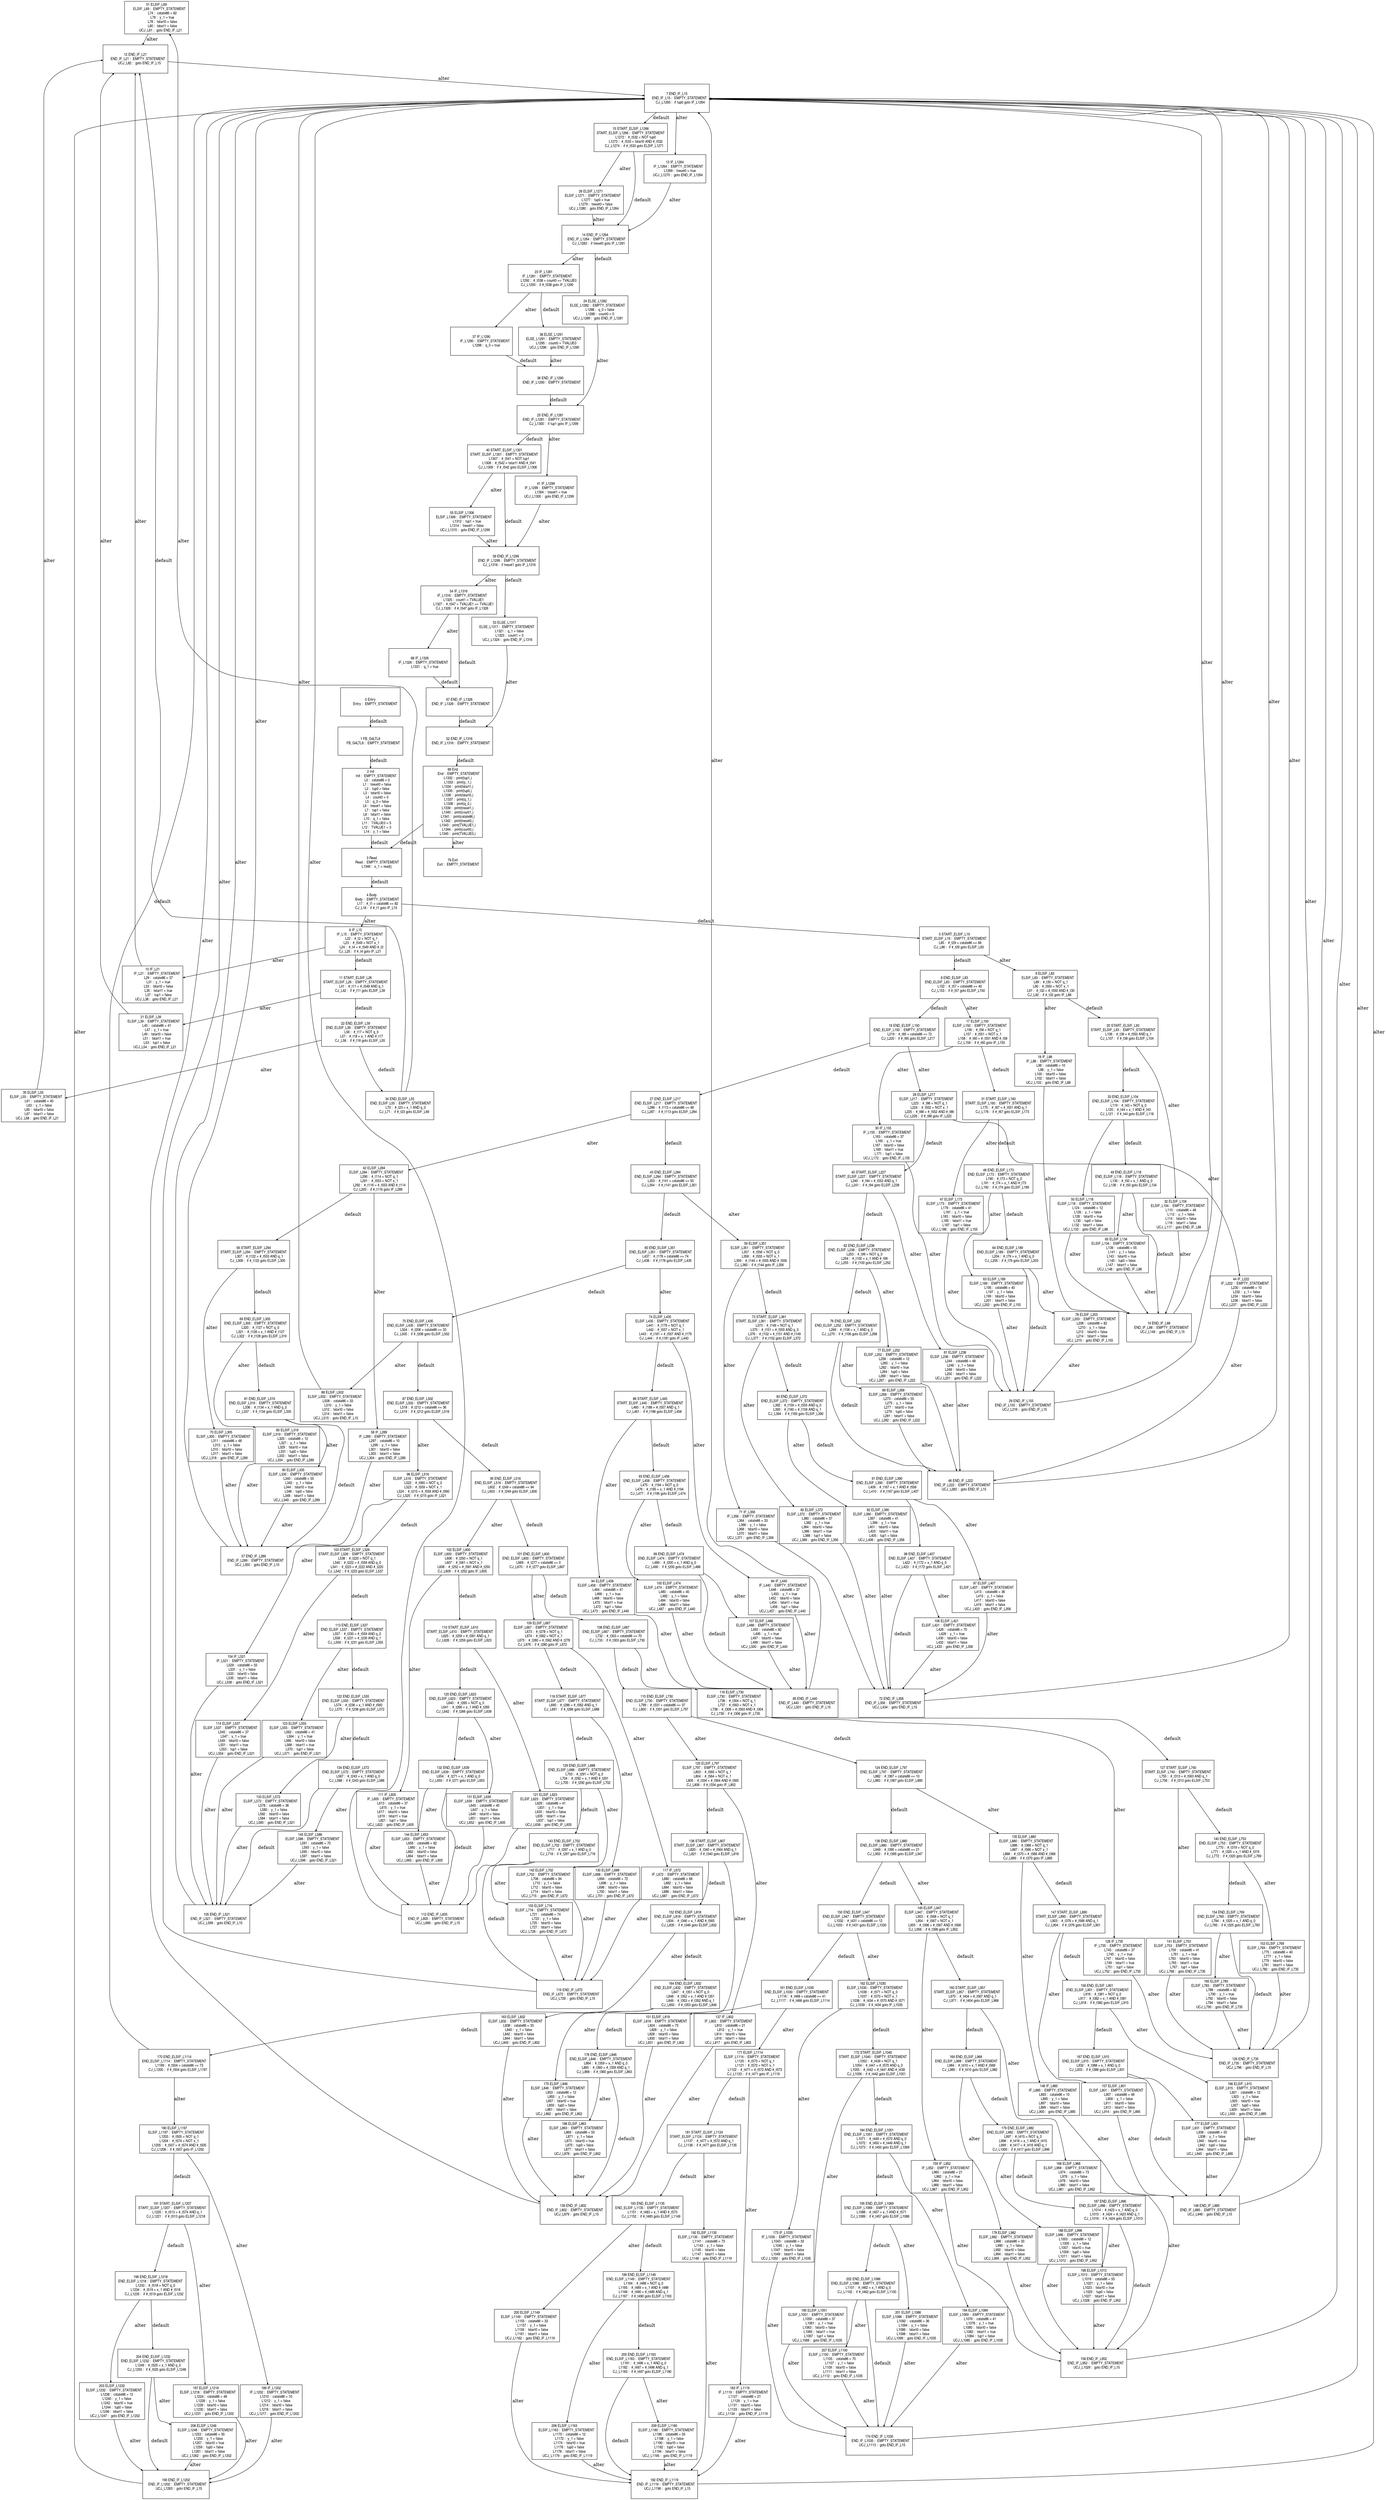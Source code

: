 digraph G {
  ranksep=.25;
  edge [arrowsize=.5]
  node [shape=rectangle, fontname="ArialNarrow",
        fontsize=12,  height=1.2];
  "51 ELSIF_L69
      ELSIF_L69 :  EMPTY_STATEMENT
            L74 :  cstate86 = 82
            L76 :  y_1 = true
            L78 :  tstart0 = false
            L80 :  tstart1 = false
        UCJ_L81 :  goto END_IF_L21
"; "47 ELSIF_L173
     ELSIF_L173 :  EMPTY_STATEMENT
           L179 :  cstate86 = 41
           L181 :  y_1 = true
           L183 :  tstart0 = false
           L185 :  tstart1 = true
           L187 :  tup1 = false
       UCJ_L188 :  goto END_IF_L155
"; "115 END_ELSIF_L730
 END_ELSIF_L730 :  EMPTY_STATEMENT
           L799 :  #_t331 = cstate86 == 37
        CJ_L800 :  if #_t331 goto ELSIF_L797
"; "208 ELSIF_L1248
    ELSIF_L1248 :  EMPTY_STATEMENT
          L1253 :  cstate86 = 55
          L1255 :  y_1 = false
          L1257 :  tstart0 = true
          L1259 :  tup0 = false
          L1261 :  tstart1 = false
      UCJ_L1262 :  goto END_IF_L1202
"; "144 ELSIF_L653
     ELSIF_L653 :  EMPTY_STATEMENT
           L658 :  cstate86 = 82
           L660 :  y_1 = false
           L662 :  tstart0 = false
           L664 :  tstart1 = false
       UCJ_L665 :  goto END_IF_L605
"; "20 START_ELSIF_L93
START_ELSIF_L93 :  EMPTY_STATEMENT
           L106 :  #_t38 = #_t550 AND q_1
        CJ_L107 :  if #_t38 goto ELSIF_L104
"; "32 ELSIF_L104
     ELSIF_L104 :  EMPTY_STATEMENT
           L110 :  cstate86 = 48
           L112 :  y_1 = false
           L114 :  tstart0 = false
           L116 :  tstart1 = false
       UCJ_L117 :  goto END_IF_L88
"; "178 ELSIF_L982
     ELSIF_L982 :  EMPTY_STATEMENT
           L988 :  cstate86 = 33
           L990 :  y_1 = false
           L992 :  tstart0 = false
           L994 :  tstart1 = false
       UCJ_L995 :  goto END_IF_L952
"; "34 END_ELSIF_L55
  END_ELSIF_L55 :  EMPTY_STATEMENT
            L70 :  #_t23 = x_1 AND q_0
         CJ_L71 :  if #_t23 goto ELSIF_L69
"; "69 END_ELSIF_L305
 END_ELSIF_L305 :  EMPTY_STATEMENT
           L320 :  #_t127 = NOT q_0
           L321 :  #_t128 = x_1 AND #_t127
        CJ_L322 :  if #_t128 goto ELSIF_L319
"; "72 END_IF_L356
    END_IF_L356 :  EMPTY_STATEMENT
       UCJ_L434 :  goto END_IF_L15
"; "165 ELSIF_L783
     ELSIF_L783 :  EMPTY_STATEMENT
           L788 :  cstate86 = 82
           L790 :  y_1 = true
           L792 :  tstart0 = false
           L794 :  tstart1 = false
       UCJ_L795 :  goto END_IF_L735
"; "169 END_ELSIF_L968
 END_ELSIF_L968 :  EMPTY_STATEMENT
           L984 :  #_t410 = x_1 AND #_t568
        CJ_L985 :  if #_t410 goto ELSIF_L982
"; "196 ELSIF_L1013
    ELSIF_L1013 :  EMPTY_STATEMENT
          L1019 :  cstate86 = 55
          L1021 :  y_1 = false
          L1023 :  tstart0 = true
          L1025 :  tup0 = false
          L1027 :  tstart1 = false
      UCJ_L1028 :  goto END_IF_L952
"; "25 END_IF_L1281
   END_IF_L1281 :  EMPTY_STATEMENT
       CJ_L1300 :  if tup1 goto IF_L1299
"; "90 ELSIF_L335
     ELSIF_L335 :  EMPTY_STATEMENT
           L340 :  cstate86 = 55
           L342 :  y_1 = false
           L344 :  tstart0 = true
           L346 :  tup0 = false
           L348 :  tstart1 = false
       UCJ_L349 :  goto END_IF_L289
"; "157 ELSIF_L901
     ELSIF_L901 :  EMPTY_STATEMENT
           L907 :  cstate86 = 48
           L909 :  y_1 = false
           L911 :  tstart0 = false
           L913 :  tstart1 = false
       UCJ_L914 :  goto END_IF_L885
"; "209 ELSIF_L1180
    ELSIF_L1180 :  EMPTY_STATEMENT
          L1186 :  cstate86 = 55
          L1188 :  y_1 = false
          L1190 :  tstart0 = true
          L1192 :  tup0 = false
          L1194 :  tstart1 = false
      UCJ_L1195 :  goto END_IF_L1119
"; "4 Body
           Body :  EMPTY_STATEMENT
            L17 :  #_t1 = cstate86 == 82
         CJ_L18 :  if #_t1 goto IF_L15
"; "143 END_ELSIF_L702
 END_ELSIF_L702 :  EMPTY_STATEMENT
           L717 :  #_t297 = x_1 AND q_0
        CJ_L718 :  if #_t297 goto ELSIF_L716
"; "128 IF_L735
        IF_L735 :  EMPTY_STATEMENT
           L743 :  cstate86 = 37
           L745 :  y_1 = true
           L747 :  tstart0 = false
           L749 :  tstart1 = true
           L751 :  tup1 = false
       UCJ_L752 :  goto END_IF_L735
"; "36 END_IF_L1290
   END_IF_L1290 :  EMPTY_STATEMENT
"; "73 START_ELSIF_L361
START_ELSIF_L361 :  EMPTY_STATEMENT
           L373 :  #_t149 = NOT q_1
           L375 :  #_t151 = #_t555 AND q_0
           L376 :  #_t152 = #_t151 AND #_t149
        CJ_L377 :  if #_t152 goto ELSIF_L372
"; "3 Read
           Read :  EMPTY_STATEMENT
          L1346 :  x_1 = read()
"; "119 END_IF_L672
    END_IF_L672 :  EMPTY_STATEMENT
       UCJ_L729 :  goto END_IF_L15
"; "83 END_ELSIF_L372
 END_ELSIF_L372 :  EMPTY_STATEMENT
           L392 :  #_t159 = #_t555 AND q_0
           L393 :  #_t160 = #_t159 AND q_1
        CJ_L394 :  if #_t160 goto ELSIF_L390
"; "0 Entry
          Entry :  EMPTY_STATEMENT
"; "53 ELSE_L1317
     ELSE_L1317 :  EMPTY_STATEMENT
          L1321 :  q_1 = false
          L1323 :  count1 = 0
      UCJ_L1324 :  goto END_IF_L1316
"; "91 END_ELSIF_L390
 END_ELSIF_L390 :  EMPTY_STATEMENT
           L409 :  #_t167 = x_1 AND #_t556
        CJ_L410 :  if #_t167 goto ELSIF_L407
"; "30 IF_L155
        IF_L155 :  EMPTY_STATEMENT
           L163 :  cstate86 = 37
           L165 :  y_1 = true
           L167 :  tstart0 = false
           L169 :  tstart1 = true
           L171 :  tup1 = false
       UCJ_L172 :  goto END_IF_L155
"; "6 IF_L15
         IF_L15 :  EMPTY_STATEMENT
            L22 :  #_t2 = NOT q_1
            L23 :  #_t549 = NOT x_1
            L24 :  #_t4 = #_t549 AND #_t2
         CJ_L25 :  if #_t4 goto IF_L21
"; "33 END_ELSIF_L104
 END_ELSIF_L104 :  EMPTY_STATEMENT
           L119 :  #_t43 = NOT q_0
           L120 :  #_t44 = x_1 AND #_t43
        CJ_L121 :  if #_t44 goto ELSIF_L118
"; "71 IF_L356
        IF_L356 :  EMPTY_STATEMENT
           L364 :  cstate86 = 33
           L366 :  y_1 = false
           L368 :  tstart0 = false
           L370 :  tstart1 = false
       UCJ_L371 :  goto END_IF_L356
"; "100 ELSIF_L474
     ELSIF_L474 :  EMPTY_STATEMENT
           L480 :  cstate86 = 40
           L482 :  y_1 = false
           L484 :  tstart0 = false
           L486 :  tstart1 = false
       UCJ_L487 :  goto END_IF_L440
"; "173 IF_L1035
       IF_L1035 :  EMPTY_STATEMENT
          L1043 :  cstate86 = 33
          L1045 :  y_1 = false
          L1047 :  tstart0 = false
          L1049 :  tstart1 = false
      UCJ_L1050 :  goto END_IF_L1035
"; "104 IF_L521
        IF_L521 :  EMPTY_STATEMENT
           L529 :  cstate86 = 33
           L531 :  y_1 = false
           L533 :  tstart0 = false
           L535 :  tstart1 = false
       UCJ_L536 :  goto END_IF_L521
"; "77 ELSIF_L252
     ELSIF_L252 :  EMPTY_STATEMENT
           L258 :  cstate86 = 12
           L260 :  y_1 = false
           L262 :  tstart0 = true
           L264 :  tup0 = false
           L266 :  tstart1 = false
       UCJ_L267 :  goto END_IF_L222
"; "132 END_ELSIF_L639
 END_ELSIF_L639 :  EMPTY_STATEMENT
           L654 :  #_t271 = x_1 AND q_0
        CJ_L655 :  if #_t271 goto ELSIF_L653
"; "163 ELSIF_L832
     ELSIF_L832 :  EMPTY_STATEMENT
           L838 :  cstate86 = 33
           L840 :  y_1 = false
           L842 :  tstart0 = false
           L844 :  tstart1 = false
       UCJ_L845 :  goto END_IF_L802
"; "155 ELSIF_L716
     ELSIF_L716 :  EMPTY_STATEMENT
           L721 :  cstate86 = 74
           L723 :  y_1 = false
           L725 :  tstart0 = false
           L727 :  tstart1 = false
       UCJ_L728 :  goto END_IF_L672
"; "89 ELSIF_L268
     ELSIF_L268 :  EMPTY_STATEMENT
           L273 :  cstate86 = 55
           L275 :  y_1 = false
           L277 :  tstart0 = true
           L279 :  tup0 = false
           L281 :  tstart1 = false
       UCJ_L282 :  goto END_IF_L222
"; "88 ELSIF_L502
     ELSIF_L502 :  EMPTY_STATEMENT
           L508 :  cstate86 = 33
           L510 :  y_1 = false
           L512 :  tstart0 = false
           L514 :  tstart1 = false
       UCJ_L515 :  goto END_IF_L15
"; "200 ELSIF_L1149
    ELSIF_L1149 :  EMPTY_STATEMENT
          L1155 :  cstate86 = 33
          L1157 :  y_1 = false
          L1159 :  tstart0 = false
          L1161 :  tstart1 = false
      UCJ_L1162 :  goto END_IF_L1119
"; "187 END_ELSIF_L996
 END_ELSIF_L996 :  EMPTY_STATEMENT
          L1014 :  #_t423 = x_1 AND q_0
          L1015 :  #_t424 = #_t423 AND q_1
       CJ_L1016 :  if #_t424 goto ELSIF_L1013
"; "29 END_IF_L155
    END_IF_L155 :  EMPTY_STATEMENT
       UCJ_L216 :  goto END_IF_L15
"; "145 ELSIF_L586
     ELSIF_L586 :  EMPTY_STATEMENT
           L591 :  cstate86 = 70
           L593 :  y_1 = false
           L595 :  tstart0 = false
           L597 :  tstart1 = false
       UCJ_L598 :  goto END_IF_L521
"; "31 START_ELSIF_L160
START_ELSIF_L160 :  EMPTY_STATEMENT
           L175 :  #_t67 = #_t551 AND q_1
        CJ_L176 :  if #_t67 goto ELSIF_L173
"; "74 ELSIF_L435
     ELSIF_L435 :  EMPTY_STATEMENT
           L441 :  #_t179 = NOT q_1
           L442 :  #_t557 = NOT x_1
           L443 :  #_t181 = #_t557 AND #_t179
        CJ_L444 :  if #_t181 goto IF_L440
"; "101 END_ELSIF_L600
 END_ELSIF_L600 :  EMPTY_STATEMENT
           L669 :  #_t277 = cstate86 == 0
        CJ_L670 :  if #_t277 goto ELSIF_L667
"; "162 ELSIF_L1030
    ELSIF_L1030 :  EMPTY_STATEMENT
          L1036 :  #_t571 = NOT q_0
          L1037 :  #_t570 = NOT x_1
          L1038 :  #_t434 = #_t570 AND #_t571
       CJ_L1039 :  if #_t434 goto IF_L1035
"; "164 END_ELSIF_L832
 END_ELSIF_L832 :  EMPTY_STATEMENT
           L847 :  #_t351 = NOT q_0
           L848 :  #_t352 = x_1 AND #_t351
           L849 :  #_t353 = #_t352 AND q_1
        CJ_L850 :  if #_t353 goto ELSIF_L846
"; "126 END_IF_L735
    END_IF_L735 :  EMPTY_STATEMENT
       UCJ_L796 :  goto END_IF_L15
"; "174 END_IF_L1035
   END_IF_L1035 :  EMPTY_STATEMENT
      UCJ_L1113 :  goto END_IF_L15
"; "198 END_ELSIF_L1218
END_ELSIF_L1218 :  EMPTY_STATEMENT
          L1233 :  #_t518 = NOT q_0
          L1234 :  #_t519 = x_1 AND #_t518
       CJ_L1235 :  if #_t519 goto ELSIF_L1232
"; "78 ELSIF_L203
     ELSIF_L203 :  EMPTY_STATEMENT
           L208 :  cstate86 = 82
           L210 :  y_1 = false
           L212 :  tstart0 = false
           L214 :  tstart1 = false
       UCJ_L215 :  goto END_IF_L155
"; "86 START_ELSIF_L445
START_ELSIF_L445 :  EMPTY_STATEMENT
           L460 :  #_t188 = #_t557 AND q_1
        CJ_L461 :  if #_t188 goto ELSIF_L458
"; "70 ELSIF_L305
     ELSIF_L305 :  EMPTY_STATEMENT
           L311 :  cstate86 = 48
           L313 :  y_1 = false
           L315 :  tstart0 = false
           L317 :  tstart1 = false
       UCJ_L318 :  goto END_IF_L289
"; "23 IF_L1281
       IF_L1281 :  EMPTY_STATEMENT
          L1292 :  #_t538 = count0 == TVALUE0
       CJ_L1293 :  if #_t538 goto IF_L1290
"; "84 IF_L440
        IF_L440 :  EMPTY_STATEMENT
           L448 :  cstate86 = 37
           L450 :  y_1 = true
           L452 :  tstart0 = false
           L454 :  tstart1 = true
           L456 :  tup1 = false
       UCJ_L457 :  goto END_IF_L440
"; "7 END_IF_L15
     END_IF_L15 :  EMPTY_STATEMENT
       CJ_L1265 :  if tup0 goto IF_L1264
"; "202 END_ELSIF_L1086
END_ELSIF_L1086 :  EMPTY_STATEMENT
          L1101 :  #_t462 = x_1 AND q_0
       CJ_L1102 :  if #_t462 goto ELSIF_L1100
"; "193 END_ELSIF_L1135
END_ELSIF_L1135 :  EMPTY_STATEMENT
          L1151 :  #_t483 = x_1 AND #_t573
       CJ_L1152 :  if #_t483 goto ELSIF_L1149
"; "166 ELSIF_L915
     ELSIF_L915 :  EMPTY_STATEMENT
           L921 :  cstate86 = 12
           L923 :  y_1 = false
           L925 :  tstart0 = true
           L927 :  tup0 = false
           L929 :  tstart1 = false
       UCJ_L930 :  goto END_IF_L885
"; "14 END_IF_L1264
   END_IF_L1264 :  EMPTY_STATEMENT
       CJ_L1283 :  if treset0 goto IF_L1281
"; "135 ELSIF_L880
     ELSIF_L880 :  EMPTY_STATEMENT
           L886 :  #_t368 = NOT q_1
           L887 :  #_t566 = NOT x_1
           L888 :  #_t370 = #_t566 AND #_t368
        CJ_L889 :  if #_t370 goto IF_L885
"; "44 IF_L222
        IF_L222 :  EMPTY_STATEMENT
           L230 :  cstate86 = 10
           L232 :  y_1 = false
           L234 :  tstart0 = false
           L236 :  tstart1 = false
       UCJ_L237 :  goto END_IF_L222
"; "56 START_ELSIF_L294
START_ELSIF_L294 :  EMPTY_STATEMENT
           L307 :  #_t122 = #_t553 AND q_1
        CJ_L308 :  if #_t122 goto ELSIF_L305
"; "153 ELSIF_L769
     ELSIF_L769 :  EMPTY_STATEMENT
           L775 :  cstate86 = 40
           L777 :  y_1 = false
           L779 :  tstart0 = false
           L781 :  tstart1 = false
       UCJ_L782 :  goto END_IF_L735
"; "137 IF_L802
        IF_L802 :  EMPTY_STATEMENT
           L810 :  cstate86 = 21
           L812 :  y_1 = true
           L814 :  tstart0 = false
           L816 :  tstart1 = false
       UCJ_L817 :  goto END_IF_L802
"; "160 START_ELSIF_L957
START_ELSIF_L957 :  EMPTY_STATEMENT
           L970 :  #_t404 = #_t567 AND q_1
        CJ_L971 :  if #_t404 goto ELSIF_L968
"; "114 ELSIF_L537
     ELSIF_L537 :  EMPTY_STATEMENT
           L545 :  cstate86 = 37
           L547 :  y_1 = true
           L549 :  tstart0 = false
           L551 :  tstart1 = true
           L553 :  tup1 = false
       UCJ_L554 :  goto END_IF_L521
"; "16 END_ELSIF_L150
 END_ELSIF_L150 :  EMPTY_STATEMENT
           L219 :  #_t85 = cstate86 == 72
        CJ_L220 :  if #_t85 goto ELSIF_L217
"; "15 START_ELSIF_L1266
START_ELSIF_L1266 :  EMPTY_STATEMENT
          L1272 :  #_t532 = NOT tup0
          L1273 :  #_t533 = tstart0 AND #_t532
       CJ_L1274 :  if #_t533 goto ELSIF_L1271
"; "192 ELSIF_L1135
    ELSIF_L1135 :  EMPTY_STATEMENT
          L1141 :  cstate86 = 73
          L1143 :  y_1 = false
          L1145 :  tstart0 = false
          L1147 :  tstart1 = false
      UCJ_L1148 :  goto END_IF_L1119
"; "37 IF_L1290
       IF_L1290 :  EMPTY_STATEMENT
          L1298 :  q_0 = true
"; "194 ELSIF_L1069
    ELSIF_L1069 :  EMPTY_STATEMENT
          L1076 :  cstate86 = 41
          L1078 :  y_1 = true
          L1080 :  tstart0 = false
          L1082 :  tstart1 = true
          L1084 :  tup1 = false
      UCJ_L1085 :  goto END_IF_L1035
"; "43 END_ELSIF_L284
 END_ELSIF_L284 :  EMPTY_STATEMENT
           L353 :  #_t141 = cstate86 == 55
        CJ_L354 :  if #_t141 goto ELSIF_L351
"; "5 START_ELSIF_L19
START_ELSIF_L19 :  EMPTY_STATEMENT
            L85 :  #_t29 = cstate86 == 66
         CJ_L86 :  if #_t29 goto ELSIF_L83
"; "92 ELSIF_L390
     ELSIF_L390 :  EMPTY_STATEMENT
           L397 :  cstate86 = 41
           L399 :  y_1 = true
           L401 :  tstart0 = false
           L403 :  tstart1 = true
           L405 :  tup1 = false
       UCJ_L406 :  goto END_IF_L356
"; "96 ELSIF_L516
     ELSIF_L516 :  EMPTY_STATEMENT
           L522 :  #_t560 = NOT q_0
           L523 :  #_t559 = NOT x_1
           L524 :  #_t215 = #_t559 AND #_t560
        CJ_L525 :  if #_t215 goto IF_L521
"; "180 ELSIF_L1197
    ELSIF_L1197 :  EMPTY_STATEMENT
          L1203 :  #_t505 = NOT q_1
          L1204 :  #_t574 = NOT x_1
          L1205 :  #_t507 = #_t574 AND #_t505
       CJ_L1206 :  if #_t507 goto IF_L1202
"; "8 END_ELSIF_L83
  END_ELSIF_L83 :  EMPTY_STATEMENT
           L152 :  #_t57 = cstate86 == 40
        CJ_L153 :  if #_t57 goto ELSIF_L150
"; "142 ELSIF_L702
     ELSIF_L702 :  EMPTY_STATEMENT
           L708 :  cstate86 = 94
           L710 :  y_1 = false
           L712 :  tstart0 = false
           L714 :  tstart1 = false
       UCJ_L715 :  goto END_IF_L672
"; "111 IF_L605
        IF_L605 :  EMPTY_STATEMENT
           L613 :  cstate86 = 37
           L615 :  y_1 = true
           L617 :  tstart0 = false
           L619 :  tstart1 = true
           L621 :  tup1 = false
       UCJ_L622 :  goto END_IF_L605
"; "203 ELSIF_L1232
    ELSIF_L1232 :  EMPTY_STATEMENT
          L1238 :  cstate86 = 12
          L1240 :  y_1 = false
          L1242 :  tstart0 = true
          L1244 :  tup0 = false
          L1246 :  tstart1 = false
      UCJ_L1247 :  goto END_IF_L1202
"; "9 ELSIF_L83
      ELSIF_L83 :  EMPTY_STATEMENT
            L89 :  #_t30 = NOT q_1
            L90 :  #_t550 = NOT x_1
            L91 :  #_t32 = #_t550 AND #_t30
         CJ_L92 :  if #_t32 goto IF_L88
"; "50 ELSIF_L118
     ELSIF_L118 :  EMPTY_STATEMENT
           L124 :  cstate86 = 12
           L126 :  y_1 = false
           L128 :  tstart0 = true
           L130 :  tup0 = false
           L132 :  tstart1 = false
       UCJ_L133 :  goto END_IF_L88
"; "152 END_ELSIF_L818
 END_ELSIF_L818 :  EMPTY_STATEMENT
           L834 :  #_t346 = x_1 AND #_t565
        CJ_L835 :  if #_t346 goto ELSIF_L832
"; "140 END_ELSIF_L753
 END_ELSIF_L753 :  EMPTY_STATEMENT
           L770 :  #_t319 = NOT q_0
           L771 :  #_t320 = x_1 AND #_t319
        CJ_L772 :  if #_t320 goto ELSIF_L769
"; "99 END_ELSIF_L474
 END_ELSIF_L474 :  EMPTY_STATEMENT
           L489 :  #_t200 = x_1 AND q_0
        CJ_L490 :  if #_t200 goto ELSIF_L488
"; "65 ELSIF_L134
     ELSIF_L134 :  EMPTY_STATEMENT
           L139 :  cstate86 = 55
           L141 :  y_1 = false
           L143 :  tstart0 = true
           L145 :  tup0 = false
           L147 :  tstart1 = false
       UCJ_L148 :  goto END_IF_L88
"; "24 ELSE_L1282
     ELSE_L1282 :  EMPTY_STATEMENT
          L1286 :  q_0 = false
          L1288 :  count0 = 0
      UCJ_L1289 :  goto END_IF_L1281
"; "156 END_ELSIF_L901
 END_ELSIF_L901 :  EMPTY_STATEMENT
           L916 :  #_t381 = NOT q_0
           L917 :  #_t382 = x_1 AND #_t381
        CJ_L918 :  if #_t382 goto ELSIF_L915
"; "2 Init
           Init :  EMPTY_STATEMENT
             L0 :  cstate86 = 0
             L1 :  treset0 = false
             L2 :  tup0 = false
             L3 :  tstart0 = false
             L4 :  count0 = 0
             L5 :  q_0 = false
             L6 :  treset1 = false
             L7 :  tup1 = false
             L8 :  tstart1 = false
            L10 :  q_1 = false
            L11 :  TVALUE0 = 5
            L12 :  TVALUE1 = 3
            L14 :  y_1 = false
"; "175 ELSIF_L846
     ELSIF_L846 :  EMPTY_STATEMENT
           L853 :  cstate86 = 12
           L855 :  y_1 = false
           L857 :  tstart0 = true
           L859 :  tup0 = false
           L861 :  tstart1 = false
       UCJ_L862 :  goto END_IF_L802
"; "199 END_ELSIF_L1149
END_ELSIF_L1149 :  EMPTY_STATEMENT
          L1164 :  #_t488 = NOT q_0
          L1165 :  #_t489 = x_1 AND #_t488
          L1166 :  #_t490 = #_t489 AND q_1
       CJ_L1167 :  if #_t490 goto ELSIF_L1163
"; "54 IF_L1316
       IF_L1316 :  EMPTY_STATEMENT
          L1325 :  count1 = TVALUE1
          L1327 :  #_t547 = TVALUE1 == TVALUE1
       CJ_L1328 :  if #_t547 goto IF_L1326
"; "19 END_IF_L88
     END_IF_L88 :  EMPTY_STATEMENT
       UCJ_L149 :  goto END_IF_L15
"; "130 ELSIF_L688
     ELSIF_L688 :  EMPTY_STATEMENT
           L694 :  cstate86 = 72
           L696 :  y_1 = false
           L698 :  tstart0 = false
           L700 :  tstart1 = false
       UCJ_L701 :  goto END_IF_L672
"; "150 END_ELSIF_L947
 END_ELSIF_L947 :  EMPTY_STATEMENT
          L1032 :  #_t431 = cstate86 == 12
       CJ_L1033 :  if #_t431 goto ELSIF_L1030
"; "161 END_ELSIF_L1030
END_ELSIF_L1030 :  EMPTY_STATEMENT
          L1116 :  #_t468 = cstate86 == 41
       CJ_L1117 :  if #_t468 goto ELSIF_L1114
"; "117 IF_L672
        IF_L672 :  EMPTY_STATEMENT
           L680 :  cstate86 = 66
           L682 :  y_1 = false
           L684 :  tstart0 = false
           L686 :  tstart1 = false
       UCJ_L687 :  goto END_IF_L672
"; "108 END_ELSIF_L667
 END_ELSIF_L667 :  EMPTY_STATEMENT
           L732 :  #_t303 = cstate86 == 70
        CJ_L733 :  if #_t303 goto ELSIF_L730
"; "81 END_ELSIF_L319
 END_ELSIF_L319 :  EMPTY_STATEMENT
           L336 :  #_t134 = x_1 AND q_0
        CJ_L337 :  if #_t134 goto ELSIF_L335
"; "60 END_ELSIF_L351
 END_ELSIF_L351 :  EMPTY_STATEMENT
           L437 :  #_t178 = cstate86 == 74
        CJ_L438 :  if #_t178 goto ELSIF_L435
"; "1 FB_G4LTL8
      FB_G4LTL8 :  EMPTY_STATEMENT
"; "170 END_ELSIF_L1114
END_ELSIF_L1114 :  EMPTY_STATEMENT
          L1199 :  #_t504 = cstate86 == 73
       CJ_L1200 :  if #_t504 goto ELSIF_L1197
"; "66 End
            End :  EMPTY_STATEMENT
          L1332 :  print(tup1,)
          L1333 :  print(y_1,)
          L1334 :  print(tstart1,)
          L1335 :  print(tup0,)
          L1336 :  print(tstart0,)
          L1337 :  print(q_1,)
          L1338 :  print(q_0,)
          L1339 :  print(treset1,)
          L1340 :  print(count1,)
          L1341 :  print(cstate86,)
          L1342 :  print(treset0,)
          L1343 :  print(TVALUE1,)
          L1344 :  print(count0,)
          L1345 :  print(TVALUE0,)
"; "17 ELSIF_L150
     ELSIF_L150 :  EMPTY_STATEMENT
           L156 :  #_t58 = NOT q_1
           L157 :  #_t551 = NOT x_1
           L158 :  #_t60 = #_t551 AND #_t58
        CJ_L159 :  if #_t60 goto IF_L155
"; "127 START_ELSIF_L740
START_ELSIF_L740 :  EMPTY_STATEMENT
           L755 :  #_t313 = #_t563 AND q_1
        CJ_L756 :  if #_t313 goto ELSIF_L753
"; "102 ELSIF_L600
     ELSIF_L600 :  EMPTY_STATEMENT
           L606 :  #_t250 = NOT q_1
           L607 :  #_t561 = NOT x_1
           L608 :  #_t252 = #_t561 AND #_t250
        CJ_L609 :  if #_t252 goto IF_L605
"; "11 START_ELSIF_L26
START_ELSIF_L26 :  EMPTY_STATEMENT
            L41 :  #_t11 = #_t549 AND q_1
         CJ_L42 :  if #_t11 goto ELSIF_L39
"; "13 IF_L1264
       IF_L1264 :  EMPTY_STATEMENT
          L1269 :  treset0 = true
      UCJ_L1270 :  goto END_IF_L1264
"; "168 ELSIF_L968
     ELSIF_L968 :  EMPTY_STATEMENT
           L974 :  cstate86 = 73
           L976 :  y_1 = false
           L978 :  tstart0 = false
           L980 :  tstart1 = false
       UCJ_L981 :  goto END_IF_L952
"; "167 END_ELSIF_L915
 END_ELSIF_L915 :  EMPTY_STATEMENT
           L932 :  #_t388 = x_1 AND q_0
        CJ_L933 :  if #_t388 goto ELSIF_L931
"; "39 END_IF_L1299
   END_IF_L1299 :  EMPTY_STATEMENT
       CJ_L1318 :  if treset1 goto IF_L1316
"; "110 START_ELSIF_L610
START_ELSIF_L610 :  EMPTY_STATEMENT
           L625 :  #_t259 = #_t561 AND q_1
        CJ_L626 :  if #_t259 goto ELSIF_L623
"; "28 ELSIF_L217
     ELSIF_L217 :  EMPTY_STATEMENT
           L223 :  #_t86 = NOT q_1
           L224 :  #_t552 = NOT x_1
           L225 :  #_t88 = #_t552 AND #_t86
        CJ_L226 :  if #_t88 goto IF_L222
"; "188 ELSIF_L996
     ELSIF_L996 :  EMPTY_STATEMENT
          L1003 :  cstate86 = 12
          L1005 :  y_1 = false
          L1007 :  tstart0 = true
          L1009 :  tup0 = false
          L1011 :  tstart1 = false
      UCJ_L1012 :  goto END_IF_L952
"; "62 END_ELSIF_L238
 END_ELSIF_L238 :  EMPTY_STATEMENT
           L253 :  #_t99 = NOT q_0
           L254 :  #_t100 = x_1 AND #_t99
        CJ_L255 :  if #_t100 goto ELSIF_L252
"; "151 ELSIF_L818
     ELSIF_L818 :  EMPTY_STATEMENT
           L824 :  cstate86 = 73
           L826 :  y_1 = false
           L828 :  tstart0 = false
           L830 :  tstart1 = false
       UCJ_L831 :  goto END_IF_L802
"; "67 END_IF_L1326
   END_IF_L1326 :  EMPTY_STATEMENT
"; "133 ELSIF_L572
     ELSIF_L572 :  EMPTY_STATEMENT
           L578 :  cstate86 = 36
           L580 :  y_1 = false
           L582 :  tstart0 = false
           L584 :  tstart1 = false
       UCJ_L585 :  goto END_IF_L521
"; "171 ELSIF_L1114
    ELSIF_L1114 :  EMPTY_STATEMENT
          L1120 :  #_t573 = NOT q_1
          L1121 :  #_t572 = NOT x_1
          L1122 :  #_t471 = #_t572 AND #_t573
       CJ_L1123 :  if #_t471 goto IF_L1119
"; "124 END_ELSIF_L797
 END_ELSIF_L797 :  EMPTY_STATEMENT
           L882 :  #_t367 = cstate86 == 10
        CJ_L883 :  if #_t367 goto ELSIF_L880
"; "45 START_ELSIF_L227
START_ELSIF_L227 :  EMPTY_STATEMENT
           L240 :  #_t94 = #_t552 AND q_1
        CJ_L241 :  if #_t94 goto ELSIF_L238
"; "12 END_IF_L21
     END_IF_L21 :  EMPTY_STATEMENT
        UCJ_L82 :  goto END_IF_L15
"; "40 START_ELSIF_L1301
START_ELSIF_L1301 :  EMPTY_STATEMENT
          L1307 :  #_t541 = NOT tup1
          L1308 :  #_t542 = tstart1 AND #_t541
       CJ_L1309 :  if #_t542 goto ELSIF_L1306
"; "121 ELSIF_L623
     ELSIF_L623 :  EMPTY_STATEMENT
           L629 :  cstate86 = 41
           L631 :  y_1 = true
           L633 :  tstart0 = false
           L635 :  tstart1 = true
           L637 :  tup1 = false
       UCJ_L638 :  goto END_IF_L605
"; "120 END_ELSIF_L623
 END_ELSIF_L623 :  EMPTY_STATEMENT
           L640 :  #_t265 = NOT q_0
           L641 :  #_t266 = x_1 AND #_t265
        CJ_L642 :  if #_t266 goto ELSIF_L639
"; "112 END_IF_L605
    END_IF_L605 :  EMPTY_STATEMENT
       UCJ_L666 :  goto END_IF_L15
"; "52 END_IF_L1316
   END_IF_L1316 :  EMPTY_STATEMENT
"; "116 ELSIF_L730
     ELSIF_L730 :  EMPTY_STATEMENT
           L736 :  #_t304 = NOT q_1
           L737 :  #_t563 = NOT x_1
           L738 :  #_t306 = #_t563 AND #_t304
        CJ_L739 :  if #_t306 goto IF_L735
"; "201 ELSIF_L1086
    ELSIF_L1086 :  EMPTY_STATEMENT
          L1092 :  cstate86 = 36
          L1094 :  y_1 = false
          L1096 :  tstart0 = false
          L1098 :  tstart1 = false
      UCJ_L1099 :  goto END_IF_L1035
"; "35 ELSIF_L55
      ELSIF_L55 :  EMPTY_STATEMENT
            L61 :  cstate86 = 40
            L63 :  y_1 = false
            L65 :  tstart0 = false
            L67 :  tstart1 = false
        UCJ_L68 :  goto END_IF_L21
"; "195 END_ELSIF_L1069
END_ELSIF_L1069 :  EMPTY_STATEMENT
          L1088 :  #_t457 = x_1 AND #_t571
       CJ_L1089 :  if #_t457 goto ELSIF_L1086
"; "97 ELSIF_L407
     ELSIF_L407 :  EMPTY_STATEMENT
           L413 :  cstate86 = 36
           L415 :  y_1 = false
           L417 :  tstart0 = false
           L419 :  tstart1 = false
       UCJ_L420 :  goto END_IF_L356
"; "136 END_ELSIF_L880
 END_ELSIF_L880 :  EMPTY_STATEMENT
           L949 :  #_t395 = cstate86 == 21
        CJ_L950 :  if #_t395 goto ELSIF_L947
"; "172 START_ELSIF_L1040
START_ELSIF_L1040 :  EMPTY_STATEMENT
          L1052 :  #_t439 = NOT q_1
          L1054 :  #_t441 = #_t570 AND q_0
          L1055 :  #_t442 = #_t441 AND #_t439
       CJ_L1056 :  if #_t442 goto ELSIF_L1051
"; "189 IF_L1202
       IF_L1202 :  EMPTY_STATEMENT
          L1210 :  cstate86 = 10
          L1212 :  y_1 = false
          L1214 :  tstart0 = false
          L1216 :  tstart1 = false
      UCJ_L1217 :  goto END_IF_L1202
"; "103 START_ELSIF_L526
START_ELSIF_L526 :  EMPTY_STATEMENT
           L538 :  #_t220 = NOT q_1
           L540 :  #_t222 = #_t559 AND q_0
           L541 :  #_t223 = #_t222 AND #_t220
        CJ_L542 :  if #_t223 goto ELSIF_L537
"; "123 ELSIF_L555
     ELSIF_L555 :  EMPTY_STATEMENT
           L562 :  cstate86 = 41
           L564 :  y_1 = true
           L566 :  tstart0 = false
           L568 :  tstart1 = true
           L570 :  tup1 = false
       UCJ_L571 :  goto END_IF_L521
"; "82 ELSIF_L372
     ELSIF_L372 :  EMPTY_STATEMENT
           L380 :  cstate86 = 37
           L382 :  y_1 = true
           L384 :  tstart0 = false
           L386 :  tstart1 = true
           L388 :  tup1 = false
       UCJ_L389 :  goto END_IF_L356
"; "49 END_ELSIF_L118
 END_ELSIF_L118 :  EMPTY_STATEMENT
           L135 :  #_t50 = x_1 AND q_0
        CJ_L136 :  if #_t50 goto ELSIF_L134
"; "205 END_ELSIF_L1163
END_ELSIF_L1163 :  EMPTY_STATEMENT
          L1181 :  #_t496 = x_1 AND q_0
          L1182 :  #_t497 = #_t496 AND q_1
       CJ_L1183 :  if #_t497 goto ELSIF_L1180
"; "38 ELSE_L1291
     ELSE_L1291 :  EMPTY_STATEMENT
          L1295 :  count0 = TVALUE0
      UCJ_L1296 :  goto END_IF_L1290
"; "182 END_IF_L1119
   END_IF_L1119 :  EMPTY_STATEMENT
      UCJ_L1196 :  goto END_IF_L15
"; "93 END_ELSIF_L458
 END_ELSIF_L458 :  EMPTY_STATEMENT
           L475 :  #_t194 = NOT q_0
           L476 :  #_t195 = x_1 AND #_t194
        CJ_L477 :  if #_t195 goto ELSIF_L474
"; "159 IF_L952
        IF_L952 :  EMPTY_STATEMENT
           L960 :  cstate86 = 21
           L962 :  y_1 = true
           L964 :  tstart0 = false
           L966 :  tstart1 = false
       UCJ_L967 :  goto END_IF_L952
"; "191 START_ELSIF_L1207
START_ELSIF_L1207 :  EMPTY_STATEMENT
          L1220 :  #_t513 = #_t574 AND q_1
       CJ_L1221 :  if #_t513 goto ELSIF_L1218
"; "85 END_IF_L440
    END_IF_L440 :  EMPTY_STATEMENT
       UCJ_L501 :  goto END_IF_L15
"; "149 ELSIF_L947
     ELSIF_L947 :  EMPTY_STATEMENT
           L953 :  #_t568 = NOT q_1
           L954 :  #_t567 = NOT x_1
           L955 :  #_t398 = #_t567 AND #_t568
        CJ_L956 :  if #_t398 goto IF_L952
"; "79 Exit
           Exit :  EMPTY_STATEMENT
"; "139 END_IF_L802
    END_IF_L802 :  EMPTY_STATEMENT
       UCJ_L879 :  goto END_IF_L15
"; "106 ELSIF_L421
     ELSIF_L421 :  EMPTY_STATEMENT
           L426 :  cstate86 = 70
           L428 :  y_1 = true
           L430 :  tstart0 = false
           L432 :  tstart1 = false
       UCJ_L433 :  goto END_IF_L356
"; "63 ELSIF_L189
     ELSIF_L189 :  EMPTY_STATEMENT
           L195 :  cstate86 = 40
           L197 :  y_1 = false
           L199 :  tstart0 = false
           L201 :  tstart1 = false
       UCJ_L202 :  goto END_IF_L155
"; "206 ELSIF_L1163
    ELSIF_L1163 :  EMPTY_STATEMENT
          L1170 :  cstate86 = 12
          L1172 :  y_1 = false
          L1174 :  tstart0 = true
          L1176 :  tup0 = false
          L1178 :  tstart1 = false
      UCJ_L1179 :  goto END_IF_L1119
"; "68 IF_L1326
       IF_L1326 :  EMPTY_STATEMENT
          L1331 :  q_1 = true
"; "185 ELSIF_L1051
    ELSIF_L1051 :  EMPTY_STATEMENT
          L1059 :  cstate86 = 37
          L1061 :  y_1 = true
          L1063 :  tstart0 = false
          L1065 :  tstart1 = true
          L1067 :  tup1 = false
      UCJ_L1068 :  goto END_IF_L1035
"; "190 END_IF_L1202
   END_IF_L1202 :  EMPTY_STATEMENT
      UCJ_L1263 :  goto END_IF_L15
"; "26 ELSIF_L1271
    ELSIF_L1271 :  EMPTY_STATEMENT
          L1277 :  tup0 = true
          L1279 :  treset0 = false
      UCJ_L1280 :  goto END_IF_L1264
"; "48 END_ELSIF_L173
 END_ELSIF_L173 :  EMPTY_STATEMENT
           L190 :  #_t73 = NOT q_0
           L191 :  #_t74 = x_1 AND #_t73
        CJ_L192 :  if #_t74 goto ELSIF_L189
"; "42 ELSIF_L284
     ELSIF_L284 :  EMPTY_STATEMENT
           L290 :  #_t114 = NOT q_1
           L291 :  #_t553 = NOT x_1
           L292 :  #_t116 = #_t553 AND #_t114
        CJ_L293 :  if #_t116 goto IF_L289
"; "204 END_ELSIF_L1232
END_ELSIF_L1232 :  EMPTY_STATEMENT
          L1249 :  #_t525 = x_1 AND q_0
       CJ_L1250 :  if #_t525 goto ELSIF_L1248
"; "154 END_ELSIF_L769
 END_ELSIF_L769 :  EMPTY_STATEMENT
           L784 :  #_t325 = x_1 AND q_0
        CJ_L785 :  if #_t325 goto ELSIF_L783
"; "177 ELSIF_L931
     ELSIF_L931 :  EMPTY_STATEMENT
           L936 :  cstate86 = 55
           L938 :  y_1 = false
           L940 :  tstart0 = true
           L942 :  tup0 = false
           L944 :  tstart1 = false
       UCJ_L945 :  goto END_IF_L885
"; "184 END_ELSIF_L1051
END_ELSIF_L1051 :  EMPTY_STATEMENT
          L1071 :  #_t449 = #_t570 AND q_0
          L1072 :  #_t450 = #_t449 AND q_1
       CJ_L1073 :  if #_t450 goto ELSIF_L1069
"; "61 ELSIF_L238
     ELSIF_L238 :  EMPTY_STATEMENT
           L244 :  cstate86 = 48
           L246 :  y_1 = false
           L248 :  tstart0 = false
           L250 :  tstart1 = false
       UCJ_L251 :  goto END_IF_L222
"; "183 IF_L1119
       IF_L1119 :  EMPTY_STATEMENT
          L1127 :  cstate86 = 21
          L1129 :  y_1 = true
          L1131 :  tstart0 = false
          L1133 :  tstart1 = false
      UCJ_L1134 :  goto END_IF_L1119
"; "64 END_ELSIF_L189
 END_ELSIF_L189 :  EMPTY_STATEMENT
           L204 :  #_t79 = x_1 AND q_0
        CJ_L205 :  if #_t79 goto ELSIF_L203
"; "75 END_ELSIF_L435
 END_ELSIF_L435 :  EMPTY_STATEMENT
           L504 :  #_t206 = cstate86 == 33
        CJ_L505 :  if #_t206 goto ELSIF_L502
"; "147 START_ELSIF_L890
START_ELSIF_L890 :  EMPTY_STATEMENT
           L903 :  #_t376 = #_t566 AND q_1
        CJ_L904 :  if #_t376 goto ELSIF_L901
"; "148 END_IF_L885
    END_IF_L885 :  EMPTY_STATEMENT
       UCJ_L946 :  goto END_IF_L15
"; "95 END_ELSIF_L516
 END_ELSIF_L516 :  EMPTY_STATEMENT
           L602 :  #_t249 = cstate86 == 94
        CJ_L603 :  if #_t249 goto ELSIF_L600
"; "58 IF_L289
        IF_L289 :  EMPTY_STATEMENT
           L297 :  cstate86 = 10
           L299 :  y_1 = false
           L301 :  tstart0 = false
           L303 :  tstart1 = false
       UCJ_L304 :  goto END_IF_L289
"; "125 ELSIF_L797
     ELSIF_L797 :  EMPTY_STATEMENT
           L803 :  #_t565 = NOT q_1
           L804 :  #_t564 = NOT x_1
           L805 :  #_t334 = #_t564 AND #_t565
        CJ_L806 :  if #_t334 goto IF_L802
"; "197 ELSIF_L1218
    ELSIF_L1218 :  EMPTY_STATEMENT
          L1224 :  cstate86 = 48
          L1226 :  y_1 = false
          L1228 :  tstart0 = false
          L1230 :  tstart1 = false
      UCJ_L1231 :  goto END_IF_L1202
"; "131 ELSIF_L639
     ELSIF_L639 :  EMPTY_STATEMENT
           L645 :  cstate86 = 40
           L647 :  y_1 = false
           L649 :  tstart0 = false
           L651 :  tstart1 = false
       UCJ_L652 :  goto END_IF_L605
"; "87 END_ELSIF_L502
 END_ELSIF_L502 :  EMPTY_STATEMENT
           L518 :  #_t212 = cstate86 == 36
        CJ_L519 :  if #_t212 goto ELSIF_L516
"; "22 END_ELSIF_L39
  END_ELSIF_L39 :  EMPTY_STATEMENT
            L56 :  #_t17 = NOT q_0
            L57 :  #_t18 = x_1 AND #_t17
         CJ_L58 :  if #_t18 goto ELSIF_L55
"; "207 ELSIF_L1100
    ELSIF_L1100 :  EMPTY_STATEMENT
          L1105 :  cstate86 = 70
          L1107 :  y_1 = false
          L1109 :  tstart0 = false
          L1111 :  tstart1 = false
      UCJ_L1112 :  goto END_IF_L1035
"; "94 ELSIF_L458
     ELSIF_L458 :  EMPTY_STATEMENT
           L464 :  cstate86 = 41
           L466 :  y_1 = true
           L468 :  tstart0 = false
           L470 :  tstart1 = true
           L472 :  tup1 = false
       UCJ_L473 :  goto END_IF_L440
"; "134 END_ELSIF_L572
 END_ELSIF_L572 :  EMPTY_STATEMENT
           L587 :  #_t243 = x_1 AND q_0
        CJ_L588 :  if #_t243 goto ELSIF_L586
"; "10 IF_L21
         IF_L21 :  EMPTY_STATEMENT
            L29 :  cstate86 = 37
            L31 :  y_1 = true
            L33 :  tstart0 = false
            L35 :  tstart1 = true
            L37 :  tup1 = false
        UCJ_L38 :  goto END_IF_L21
"; "107 ELSIF_L488
     ELSIF_L488 :  EMPTY_STATEMENT
           L493 :  cstate86 = 82
           L495 :  y_1 = true
           L497 :  tstart0 = false
           L499 :  tstart1 = false
       UCJ_L500 :  goto END_IF_L440
"; "98 END_ELSIF_L407
 END_ELSIF_L407 :  EMPTY_STATEMENT
           L422 :  #_t172 = x_1 AND q_0
        CJ_L423 :  if #_t172 goto ELSIF_L421
"; "122 END_ELSIF_L555
 END_ELSIF_L555 :  EMPTY_STATEMENT
           L574 :  #_t238 = x_1 AND #_t560
        CJ_L575 :  if #_t238 goto ELSIF_L572
"; "41 IF_L1299
       IF_L1299 :  EMPTY_STATEMENT
          L1304 :  treset1 = true
      UCJ_L1305 :  goto END_IF_L1299
"; "46 END_IF_L222
    END_IF_L222 :  EMPTY_STATEMENT
       UCJ_L283 :  goto END_IF_L15
"; "113 END_ELSIF_L537
 END_ELSIF_L537 :  EMPTY_STATEMENT
           L557 :  #_t230 = #_t559 AND q_0
           L558 :  #_t231 = #_t230 AND q_1
        CJ_L559 :  if #_t231 goto ELSIF_L555
"; "55 ELSIF_L1306
    ELSIF_L1306 :  EMPTY_STATEMENT
          L1312 :  tup1 = true
          L1314 :  treset1 = false
      UCJ_L1315 :  goto END_IF_L1299
"; "21 ELSIF_L39
      ELSIF_L39 :  EMPTY_STATEMENT
            L45 :  cstate86 = 41
            L47 :  y_1 = true
            L49 :  tstart0 = false
            L51 :  tstart1 = true
            L53 :  tup1 = false
        UCJ_L54 :  goto END_IF_L21
"; "186 ELSIF_L863
     ELSIF_L863 :  EMPTY_STATEMENT
           L869 :  cstate86 = 55
           L871 :  y_1 = false
           L873 :  tstart0 = true
           L875 :  tup0 = false
           L877 :  tstart1 = false
       UCJ_L878 :  goto END_IF_L802
"; "57 END_IF_L289
    END_IF_L289 :  EMPTY_STATEMENT
       UCJ_L350 :  goto END_IF_L15
"; "146 IF_L885
        IF_L885 :  EMPTY_STATEMENT
           L893 :  cstate86 = 10
           L895 :  y_1 = false
           L897 :  tstart0 = false
           L899 :  tstart1 = false
       UCJ_L900 :  goto END_IF_L885
"; "27 END_ELSIF_L217
 END_ELSIF_L217 :  EMPTY_STATEMENT
           L286 :  #_t113 = cstate86 == 48
        CJ_L287 :  if #_t113 goto ELSIF_L284
"; "118 START_ELSIF_L677
START_ELSIF_L677 :  EMPTY_STATEMENT
           L690 :  #_t286 = #_t562 AND q_1
        CJ_L691 :  if #_t286 goto ELSIF_L688
"; "76 END_ELSIF_L252
 END_ELSIF_L252 :  EMPTY_STATEMENT
           L269 :  #_t106 = x_1 AND q_0
        CJ_L270 :  if #_t106 goto ELSIF_L268
"; "181 START_ELSIF_L1124
START_ELSIF_L1124 :  EMPTY_STATEMENT
          L1137 :  #_t477 = #_t572 AND q_1
       CJ_L1138 :  if #_t477 goto ELSIF_L1135
"; "141 ELSIF_L753
     ELSIF_L753 :  EMPTY_STATEMENT
           L759 :  cstate86 = 41
           L761 :  y_1 = true
           L763 :  tstart0 = false
           L765 :  tstart1 = true
           L767 :  tup1 = false
       UCJ_L768 :  goto END_IF_L735
"; "179 END_ELSIF_L982
 END_ELSIF_L982 :  EMPTY_STATEMENT
           L997 :  #_t415 = NOT q_0
           L998 :  #_t416 = x_1 AND #_t415
           L999 :  #_t417 = #_t416 AND q_1
       CJ_L1000 :  if #_t417 goto ELSIF_L996
"; "129 END_ELSIF_L688
 END_ELSIF_L688 :  EMPTY_STATEMENT
           L703 :  #_t291 = NOT q_0
           L704 :  #_t292 = x_1 AND #_t291
        CJ_L705 :  if #_t292 goto ELSIF_L702
"; "158 END_IF_L952
    END_IF_L952 :  EMPTY_STATEMENT
      UCJ_L1029 :  goto END_IF_L15
"; "18 IF_L88
         IF_L88 :  EMPTY_STATEMENT
            L96 :  cstate86 = 10
            L98 :  y_1 = false
           L100 :  tstart0 = false
           L102 :  tstart1 = false
       UCJ_L103 :  goto END_IF_L88
"; "176 END_ELSIF_L846
 END_ELSIF_L846 :  EMPTY_STATEMENT
           L864 :  #_t359 = x_1 AND q_0
           L865 :  #_t360 = #_t359 AND q_1
        CJ_L866 :  if #_t360 goto ELSIF_L863
"; "59 ELSIF_L351
     ELSIF_L351 :  EMPTY_STATEMENT
           L357 :  #_t556 = NOT q_0
           L358 :  #_t555 = NOT x_1
           L359 :  #_t144 = #_t555 AND #_t556
        CJ_L360 :  if #_t144 goto IF_L356
"; "80 ELSIF_L319
     ELSIF_L319 :  EMPTY_STATEMENT
           L325 :  cstate86 = 12
           L327 :  y_1 = false
           L329 :  tstart0 = true
           L331 :  tup0 = false
           L333 :  tstart1 = false
       UCJ_L334 :  goto END_IF_L289
"; "105 END_IF_L521
    END_IF_L521 :  EMPTY_STATEMENT
       UCJ_L599 :  goto END_IF_L15
"; "109 ELSIF_L667
     ELSIF_L667 :  EMPTY_STATEMENT
           L673 :  #_t278 = NOT q_1
           L674 :  #_t562 = NOT x_1
           L675 :  #_t280 = #_t562 AND #_t278
        CJ_L676 :  if #_t280 goto IF_L672
"; "138 START_ELSIF_L807
START_ELSIF_L807 :  EMPTY_STATEMENT
           L820 :  #_t340 = #_t564 AND q_1
        CJ_L821 :  if #_t340 goto ELSIF_L818
"; 
  "1 FB_G4LTL8
      FB_G4LTL8 :  EMPTY_STATEMENT
" -> "2 Init
           Init :  EMPTY_STATEMENT
             L0 :  cstate86 = 0
             L1 :  treset0 = false
             L2 :  tup0 = false
             L3 :  tstart0 = false
             L4 :  count0 = 0
             L5 :  q_0 = false
             L6 :  treset1 = false
             L7 :  tup1 = false
             L8 :  tstart1 = false
            L10 :  q_1 = false
            L11 :  TVALUE0 = 5
            L12 :  TVALUE1 = 3
            L14 :  y_1 = false
"  [label="default"];
  "2 Init
           Init :  EMPTY_STATEMENT
             L0 :  cstate86 = 0
             L1 :  treset0 = false
             L2 :  tup0 = false
             L3 :  tstart0 = false
             L4 :  count0 = 0
             L5 :  q_0 = false
             L6 :  treset1 = false
             L7 :  tup1 = false
             L8 :  tstart1 = false
            L10 :  q_1 = false
            L11 :  TVALUE0 = 5
            L12 :  TVALUE1 = 3
            L14 :  y_1 = false
" -> "3 Read
           Read :  EMPTY_STATEMENT
          L1346 :  x_1 = read()
"  [label="default"];
  "4 Body
           Body :  EMPTY_STATEMENT
            L17 :  #_t1 = cstate86 == 82
         CJ_L18 :  if #_t1 goto IF_L15
" -> "5 START_ELSIF_L19
START_ELSIF_L19 :  EMPTY_STATEMENT
            L85 :  #_t29 = cstate86 == 66
         CJ_L86 :  if #_t29 goto ELSIF_L83
"  [label="default"];
  "4 Body
           Body :  EMPTY_STATEMENT
            L17 :  #_t1 = cstate86 == 82
         CJ_L18 :  if #_t1 goto IF_L15
" -> "6 IF_L15
         IF_L15 :  EMPTY_STATEMENT
            L22 :  #_t2 = NOT q_1
            L23 :  #_t549 = NOT x_1
            L24 :  #_t4 = #_t549 AND #_t2
         CJ_L25 :  if #_t4 goto IF_L21
"  [label="alter"];
  "6 IF_L15
         IF_L15 :  EMPTY_STATEMENT
            L22 :  #_t2 = NOT q_1
            L23 :  #_t549 = NOT x_1
            L24 :  #_t4 = #_t549 AND #_t2
         CJ_L25 :  if #_t4 goto IF_L21
" -> "11 START_ELSIF_L26
START_ELSIF_L26 :  EMPTY_STATEMENT
            L41 :  #_t11 = #_t549 AND q_1
         CJ_L42 :  if #_t11 goto ELSIF_L39
"  [label="default"];
  "6 IF_L15
         IF_L15 :  EMPTY_STATEMENT
            L22 :  #_t2 = NOT q_1
            L23 :  #_t549 = NOT x_1
            L24 :  #_t4 = #_t549 AND #_t2
         CJ_L25 :  if #_t4 goto IF_L21
" -> "10 IF_L21
         IF_L21 :  EMPTY_STATEMENT
            L29 :  cstate86 = 37
            L31 :  y_1 = true
            L33 :  tstart0 = false
            L35 :  tstart1 = true
            L37 :  tup1 = false
        UCJ_L38 :  goto END_IF_L21
"  [label="alter"];
  "10 IF_L21
         IF_L21 :  EMPTY_STATEMENT
            L29 :  cstate86 = 37
            L31 :  y_1 = true
            L33 :  tstart0 = false
            L35 :  tstart1 = true
            L37 :  tup1 = false
        UCJ_L38 :  goto END_IF_L21
" -> "12 END_IF_L21
     END_IF_L21 :  EMPTY_STATEMENT
        UCJ_L82 :  goto END_IF_L15
"  [label="alter"];
  "11 START_ELSIF_L26
START_ELSIF_L26 :  EMPTY_STATEMENT
            L41 :  #_t11 = #_t549 AND q_1
         CJ_L42 :  if #_t11 goto ELSIF_L39
" -> "22 END_ELSIF_L39
  END_ELSIF_L39 :  EMPTY_STATEMENT
            L56 :  #_t17 = NOT q_0
            L57 :  #_t18 = x_1 AND #_t17
         CJ_L58 :  if #_t18 goto ELSIF_L55
"  [label="default"];
  "11 START_ELSIF_L26
START_ELSIF_L26 :  EMPTY_STATEMENT
            L41 :  #_t11 = #_t549 AND q_1
         CJ_L42 :  if #_t11 goto ELSIF_L39
" -> "21 ELSIF_L39
      ELSIF_L39 :  EMPTY_STATEMENT
            L45 :  cstate86 = 41
            L47 :  y_1 = true
            L49 :  tstart0 = false
            L51 :  tstart1 = true
            L53 :  tup1 = false
        UCJ_L54 :  goto END_IF_L21
"  [label="alter"];
  "21 ELSIF_L39
      ELSIF_L39 :  EMPTY_STATEMENT
            L45 :  cstate86 = 41
            L47 :  y_1 = true
            L49 :  tstart0 = false
            L51 :  tstart1 = true
            L53 :  tup1 = false
        UCJ_L54 :  goto END_IF_L21
" -> "12 END_IF_L21
     END_IF_L21 :  EMPTY_STATEMENT
        UCJ_L82 :  goto END_IF_L15
"  [label="alter"];
  "22 END_ELSIF_L39
  END_ELSIF_L39 :  EMPTY_STATEMENT
            L56 :  #_t17 = NOT q_0
            L57 :  #_t18 = x_1 AND #_t17
         CJ_L58 :  if #_t18 goto ELSIF_L55
" -> "34 END_ELSIF_L55
  END_ELSIF_L55 :  EMPTY_STATEMENT
            L70 :  #_t23 = x_1 AND q_0
         CJ_L71 :  if #_t23 goto ELSIF_L69
"  [label="default"];
  "22 END_ELSIF_L39
  END_ELSIF_L39 :  EMPTY_STATEMENT
            L56 :  #_t17 = NOT q_0
            L57 :  #_t18 = x_1 AND #_t17
         CJ_L58 :  if #_t18 goto ELSIF_L55
" -> "35 ELSIF_L55
      ELSIF_L55 :  EMPTY_STATEMENT
            L61 :  cstate86 = 40
            L63 :  y_1 = false
            L65 :  tstart0 = false
            L67 :  tstart1 = false
        UCJ_L68 :  goto END_IF_L21
"  [label="alter"];
  "35 ELSIF_L55
      ELSIF_L55 :  EMPTY_STATEMENT
            L61 :  cstate86 = 40
            L63 :  y_1 = false
            L65 :  tstart0 = false
            L67 :  tstart1 = false
        UCJ_L68 :  goto END_IF_L21
" -> "12 END_IF_L21
     END_IF_L21 :  EMPTY_STATEMENT
        UCJ_L82 :  goto END_IF_L15
"  [label="alter"];
  "34 END_ELSIF_L55
  END_ELSIF_L55 :  EMPTY_STATEMENT
            L70 :  #_t23 = x_1 AND q_0
         CJ_L71 :  if #_t23 goto ELSIF_L69
" -> "12 END_IF_L21
     END_IF_L21 :  EMPTY_STATEMENT
        UCJ_L82 :  goto END_IF_L15
"  [label="default"];
  "34 END_ELSIF_L55
  END_ELSIF_L55 :  EMPTY_STATEMENT
            L70 :  #_t23 = x_1 AND q_0
         CJ_L71 :  if #_t23 goto ELSIF_L69
" -> "51 ELSIF_L69
      ELSIF_L69 :  EMPTY_STATEMENT
            L74 :  cstate86 = 82
            L76 :  y_1 = true
            L78 :  tstart0 = false
            L80 :  tstart1 = false
        UCJ_L81 :  goto END_IF_L21
"  [label="alter"];
  "51 ELSIF_L69
      ELSIF_L69 :  EMPTY_STATEMENT
            L74 :  cstate86 = 82
            L76 :  y_1 = true
            L78 :  tstart0 = false
            L80 :  tstart1 = false
        UCJ_L81 :  goto END_IF_L21
" -> "12 END_IF_L21
     END_IF_L21 :  EMPTY_STATEMENT
        UCJ_L82 :  goto END_IF_L15
"  [label="alter"];
  "12 END_IF_L21
     END_IF_L21 :  EMPTY_STATEMENT
        UCJ_L82 :  goto END_IF_L15
" -> "7 END_IF_L15
     END_IF_L15 :  EMPTY_STATEMENT
       CJ_L1265 :  if tup0 goto IF_L1264
"  [label="alter"];
  "5 START_ELSIF_L19
START_ELSIF_L19 :  EMPTY_STATEMENT
            L85 :  #_t29 = cstate86 == 66
         CJ_L86 :  if #_t29 goto ELSIF_L83
" -> "8 END_ELSIF_L83
  END_ELSIF_L83 :  EMPTY_STATEMENT
           L152 :  #_t57 = cstate86 == 40
        CJ_L153 :  if #_t57 goto ELSIF_L150
"  [label="default"];
  "5 START_ELSIF_L19
START_ELSIF_L19 :  EMPTY_STATEMENT
            L85 :  #_t29 = cstate86 == 66
         CJ_L86 :  if #_t29 goto ELSIF_L83
" -> "9 ELSIF_L83
      ELSIF_L83 :  EMPTY_STATEMENT
            L89 :  #_t30 = NOT q_1
            L90 :  #_t550 = NOT x_1
            L91 :  #_t32 = #_t550 AND #_t30
         CJ_L92 :  if #_t32 goto IF_L88
"  [label="alter"];
  "9 ELSIF_L83
      ELSIF_L83 :  EMPTY_STATEMENT
            L89 :  #_t30 = NOT q_1
            L90 :  #_t550 = NOT x_1
            L91 :  #_t32 = #_t550 AND #_t30
         CJ_L92 :  if #_t32 goto IF_L88
" -> "20 START_ELSIF_L93
START_ELSIF_L93 :  EMPTY_STATEMENT
           L106 :  #_t38 = #_t550 AND q_1
        CJ_L107 :  if #_t38 goto ELSIF_L104
"  [label="default"];
  "9 ELSIF_L83
      ELSIF_L83 :  EMPTY_STATEMENT
            L89 :  #_t30 = NOT q_1
            L90 :  #_t550 = NOT x_1
            L91 :  #_t32 = #_t550 AND #_t30
         CJ_L92 :  if #_t32 goto IF_L88
" -> "18 IF_L88
         IF_L88 :  EMPTY_STATEMENT
            L96 :  cstate86 = 10
            L98 :  y_1 = false
           L100 :  tstart0 = false
           L102 :  tstart1 = false
       UCJ_L103 :  goto END_IF_L88
"  [label="alter"];
  "18 IF_L88
         IF_L88 :  EMPTY_STATEMENT
            L96 :  cstate86 = 10
            L98 :  y_1 = false
           L100 :  tstart0 = false
           L102 :  tstart1 = false
       UCJ_L103 :  goto END_IF_L88
" -> "19 END_IF_L88
     END_IF_L88 :  EMPTY_STATEMENT
       UCJ_L149 :  goto END_IF_L15
"  [label="alter"];
  "20 START_ELSIF_L93
START_ELSIF_L93 :  EMPTY_STATEMENT
           L106 :  #_t38 = #_t550 AND q_1
        CJ_L107 :  if #_t38 goto ELSIF_L104
" -> "33 END_ELSIF_L104
 END_ELSIF_L104 :  EMPTY_STATEMENT
           L119 :  #_t43 = NOT q_0
           L120 :  #_t44 = x_1 AND #_t43
        CJ_L121 :  if #_t44 goto ELSIF_L118
"  [label="default"];
  "20 START_ELSIF_L93
START_ELSIF_L93 :  EMPTY_STATEMENT
           L106 :  #_t38 = #_t550 AND q_1
        CJ_L107 :  if #_t38 goto ELSIF_L104
" -> "32 ELSIF_L104
     ELSIF_L104 :  EMPTY_STATEMENT
           L110 :  cstate86 = 48
           L112 :  y_1 = false
           L114 :  tstart0 = false
           L116 :  tstart1 = false
       UCJ_L117 :  goto END_IF_L88
"  [label="alter"];
  "32 ELSIF_L104
     ELSIF_L104 :  EMPTY_STATEMENT
           L110 :  cstate86 = 48
           L112 :  y_1 = false
           L114 :  tstart0 = false
           L116 :  tstart1 = false
       UCJ_L117 :  goto END_IF_L88
" -> "19 END_IF_L88
     END_IF_L88 :  EMPTY_STATEMENT
       UCJ_L149 :  goto END_IF_L15
"  [label="alter"];
  "33 END_ELSIF_L104
 END_ELSIF_L104 :  EMPTY_STATEMENT
           L119 :  #_t43 = NOT q_0
           L120 :  #_t44 = x_1 AND #_t43
        CJ_L121 :  if #_t44 goto ELSIF_L118
" -> "49 END_ELSIF_L118
 END_ELSIF_L118 :  EMPTY_STATEMENT
           L135 :  #_t50 = x_1 AND q_0
        CJ_L136 :  if #_t50 goto ELSIF_L134
"  [label="default"];
  "33 END_ELSIF_L104
 END_ELSIF_L104 :  EMPTY_STATEMENT
           L119 :  #_t43 = NOT q_0
           L120 :  #_t44 = x_1 AND #_t43
        CJ_L121 :  if #_t44 goto ELSIF_L118
" -> "50 ELSIF_L118
     ELSIF_L118 :  EMPTY_STATEMENT
           L124 :  cstate86 = 12
           L126 :  y_1 = false
           L128 :  tstart0 = true
           L130 :  tup0 = false
           L132 :  tstart1 = false
       UCJ_L133 :  goto END_IF_L88
"  [label="alter"];
  "50 ELSIF_L118
     ELSIF_L118 :  EMPTY_STATEMENT
           L124 :  cstate86 = 12
           L126 :  y_1 = false
           L128 :  tstart0 = true
           L130 :  tup0 = false
           L132 :  tstart1 = false
       UCJ_L133 :  goto END_IF_L88
" -> "19 END_IF_L88
     END_IF_L88 :  EMPTY_STATEMENT
       UCJ_L149 :  goto END_IF_L15
"  [label="alter"];
  "49 END_ELSIF_L118
 END_ELSIF_L118 :  EMPTY_STATEMENT
           L135 :  #_t50 = x_1 AND q_0
        CJ_L136 :  if #_t50 goto ELSIF_L134
" -> "19 END_IF_L88
     END_IF_L88 :  EMPTY_STATEMENT
       UCJ_L149 :  goto END_IF_L15
"  [label="default"];
  "49 END_ELSIF_L118
 END_ELSIF_L118 :  EMPTY_STATEMENT
           L135 :  #_t50 = x_1 AND q_0
        CJ_L136 :  if #_t50 goto ELSIF_L134
" -> "65 ELSIF_L134
     ELSIF_L134 :  EMPTY_STATEMENT
           L139 :  cstate86 = 55
           L141 :  y_1 = false
           L143 :  tstart0 = true
           L145 :  tup0 = false
           L147 :  tstart1 = false
       UCJ_L148 :  goto END_IF_L88
"  [label="alter"];
  "65 ELSIF_L134
     ELSIF_L134 :  EMPTY_STATEMENT
           L139 :  cstate86 = 55
           L141 :  y_1 = false
           L143 :  tstart0 = true
           L145 :  tup0 = false
           L147 :  tstart1 = false
       UCJ_L148 :  goto END_IF_L88
" -> "19 END_IF_L88
     END_IF_L88 :  EMPTY_STATEMENT
       UCJ_L149 :  goto END_IF_L15
"  [label="alter"];
  "19 END_IF_L88
     END_IF_L88 :  EMPTY_STATEMENT
       UCJ_L149 :  goto END_IF_L15
" -> "7 END_IF_L15
     END_IF_L15 :  EMPTY_STATEMENT
       CJ_L1265 :  if tup0 goto IF_L1264
"  [label="alter"];
  "8 END_ELSIF_L83
  END_ELSIF_L83 :  EMPTY_STATEMENT
           L152 :  #_t57 = cstate86 == 40
        CJ_L153 :  if #_t57 goto ELSIF_L150
" -> "16 END_ELSIF_L150
 END_ELSIF_L150 :  EMPTY_STATEMENT
           L219 :  #_t85 = cstate86 == 72
        CJ_L220 :  if #_t85 goto ELSIF_L217
"  [label="default"];
  "8 END_ELSIF_L83
  END_ELSIF_L83 :  EMPTY_STATEMENT
           L152 :  #_t57 = cstate86 == 40
        CJ_L153 :  if #_t57 goto ELSIF_L150
" -> "17 ELSIF_L150
     ELSIF_L150 :  EMPTY_STATEMENT
           L156 :  #_t58 = NOT q_1
           L157 :  #_t551 = NOT x_1
           L158 :  #_t60 = #_t551 AND #_t58
        CJ_L159 :  if #_t60 goto IF_L155
"  [label="alter"];
  "17 ELSIF_L150
     ELSIF_L150 :  EMPTY_STATEMENT
           L156 :  #_t58 = NOT q_1
           L157 :  #_t551 = NOT x_1
           L158 :  #_t60 = #_t551 AND #_t58
        CJ_L159 :  if #_t60 goto IF_L155
" -> "31 START_ELSIF_L160
START_ELSIF_L160 :  EMPTY_STATEMENT
           L175 :  #_t67 = #_t551 AND q_1
        CJ_L176 :  if #_t67 goto ELSIF_L173
"  [label="default"];
  "17 ELSIF_L150
     ELSIF_L150 :  EMPTY_STATEMENT
           L156 :  #_t58 = NOT q_1
           L157 :  #_t551 = NOT x_1
           L158 :  #_t60 = #_t551 AND #_t58
        CJ_L159 :  if #_t60 goto IF_L155
" -> "30 IF_L155
        IF_L155 :  EMPTY_STATEMENT
           L163 :  cstate86 = 37
           L165 :  y_1 = true
           L167 :  tstart0 = false
           L169 :  tstart1 = true
           L171 :  tup1 = false
       UCJ_L172 :  goto END_IF_L155
"  [label="alter"];
  "30 IF_L155
        IF_L155 :  EMPTY_STATEMENT
           L163 :  cstate86 = 37
           L165 :  y_1 = true
           L167 :  tstart0 = false
           L169 :  tstart1 = true
           L171 :  tup1 = false
       UCJ_L172 :  goto END_IF_L155
" -> "29 END_IF_L155
    END_IF_L155 :  EMPTY_STATEMENT
       UCJ_L216 :  goto END_IF_L15
"  [label="alter"];
  "31 START_ELSIF_L160
START_ELSIF_L160 :  EMPTY_STATEMENT
           L175 :  #_t67 = #_t551 AND q_1
        CJ_L176 :  if #_t67 goto ELSIF_L173
" -> "48 END_ELSIF_L173
 END_ELSIF_L173 :  EMPTY_STATEMENT
           L190 :  #_t73 = NOT q_0
           L191 :  #_t74 = x_1 AND #_t73
        CJ_L192 :  if #_t74 goto ELSIF_L189
"  [label="default"];
  "31 START_ELSIF_L160
START_ELSIF_L160 :  EMPTY_STATEMENT
           L175 :  #_t67 = #_t551 AND q_1
        CJ_L176 :  if #_t67 goto ELSIF_L173
" -> "47 ELSIF_L173
     ELSIF_L173 :  EMPTY_STATEMENT
           L179 :  cstate86 = 41
           L181 :  y_1 = true
           L183 :  tstart0 = false
           L185 :  tstart1 = true
           L187 :  tup1 = false
       UCJ_L188 :  goto END_IF_L155
"  [label="alter"];
  "47 ELSIF_L173
     ELSIF_L173 :  EMPTY_STATEMENT
           L179 :  cstate86 = 41
           L181 :  y_1 = true
           L183 :  tstart0 = false
           L185 :  tstart1 = true
           L187 :  tup1 = false
       UCJ_L188 :  goto END_IF_L155
" -> "29 END_IF_L155
    END_IF_L155 :  EMPTY_STATEMENT
       UCJ_L216 :  goto END_IF_L15
"  [label="alter"];
  "48 END_ELSIF_L173
 END_ELSIF_L173 :  EMPTY_STATEMENT
           L190 :  #_t73 = NOT q_0
           L191 :  #_t74 = x_1 AND #_t73
        CJ_L192 :  if #_t74 goto ELSIF_L189
" -> "64 END_ELSIF_L189
 END_ELSIF_L189 :  EMPTY_STATEMENT
           L204 :  #_t79 = x_1 AND q_0
        CJ_L205 :  if #_t79 goto ELSIF_L203
"  [label="default"];
  "48 END_ELSIF_L173
 END_ELSIF_L173 :  EMPTY_STATEMENT
           L190 :  #_t73 = NOT q_0
           L191 :  #_t74 = x_1 AND #_t73
        CJ_L192 :  if #_t74 goto ELSIF_L189
" -> "63 ELSIF_L189
     ELSIF_L189 :  EMPTY_STATEMENT
           L195 :  cstate86 = 40
           L197 :  y_1 = false
           L199 :  tstart0 = false
           L201 :  tstart1 = false
       UCJ_L202 :  goto END_IF_L155
"  [label="alter"];
  "63 ELSIF_L189
     ELSIF_L189 :  EMPTY_STATEMENT
           L195 :  cstate86 = 40
           L197 :  y_1 = false
           L199 :  tstart0 = false
           L201 :  tstart1 = false
       UCJ_L202 :  goto END_IF_L155
" -> "29 END_IF_L155
    END_IF_L155 :  EMPTY_STATEMENT
       UCJ_L216 :  goto END_IF_L15
"  [label="alter"];
  "64 END_ELSIF_L189
 END_ELSIF_L189 :  EMPTY_STATEMENT
           L204 :  #_t79 = x_1 AND q_0
        CJ_L205 :  if #_t79 goto ELSIF_L203
" -> "29 END_IF_L155
    END_IF_L155 :  EMPTY_STATEMENT
       UCJ_L216 :  goto END_IF_L15
"  [label="default"];
  "64 END_ELSIF_L189
 END_ELSIF_L189 :  EMPTY_STATEMENT
           L204 :  #_t79 = x_1 AND q_0
        CJ_L205 :  if #_t79 goto ELSIF_L203
" -> "78 ELSIF_L203
     ELSIF_L203 :  EMPTY_STATEMENT
           L208 :  cstate86 = 82
           L210 :  y_1 = false
           L212 :  tstart0 = false
           L214 :  tstart1 = false
       UCJ_L215 :  goto END_IF_L155
"  [label="alter"];
  "78 ELSIF_L203
     ELSIF_L203 :  EMPTY_STATEMENT
           L208 :  cstate86 = 82
           L210 :  y_1 = false
           L212 :  tstart0 = false
           L214 :  tstart1 = false
       UCJ_L215 :  goto END_IF_L155
" -> "29 END_IF_L155
    END_IF_L155 :  EMPTY_STATEMENT
       UCJ_L216 :  goto END_IF_L15
"  [label="alter"];
  "29 END_IF_L155
    END_IF_L155 :  EMPTY_STATEMENT
       UCJ_L216 :  goto END_IF_L15
" -> "7 END_IF_L15
     END_IF_L15 :  EMPTY_STATEMENT
       CJ_L1265 :  if tup0 goto IF_L1264
"  [label="alter"];
  "16 END_ELSIF_L150
 END_ELSIF_L150 :  EMPTY_STATEMENT
           L219 :  #_t85 = cstate86 == 72
        CJ_L220 :  if #_t85 goto ELSIF_L217
" -> "27 END_ELSIF_L217
 END_ELSIF_L217 :  EMPTY_STATEMENT
           L286 :  #_t113 = cstate86 == 48
        CJ_L287 :  if #_t113 goto ELSIF_L284
"  [label="default"];
  "16 END_ELSIF_L150
 END_ELSIF_L150 :  EMPTY_STATEMENT
           L219 :  #_t85 = cstate86 == 72
        CJ_L220 :  if #_t85 goto ELSIF_L217
" -> "28 ELSIF_L217
     ELSIF_L217 :  EMPTY_STATEMENT
           L223 :  #_t86 = NOT q_1
           L224 :  #_t552 = NOT x_1
           L225 :  #_t88 = #_t552 AND #_t86
        CJ_L226 :  if #_t88 goto IF_L222
"  [label="alter"];
  "28 ELSIF_L217
     ELSIF_L217 :  EMPTY_STATEMENT
           L223 :  #_t86 = NOT q_1
           L224 :  #_t552 = NOT x_1
           L225 :  #_t88 = #_t552 AND #_t86
        CJ_L226 :  if #_t88 goto IF_L222
" -> "45 START_ELSIF_L227
START_ELSIF_L227 :  EMPTY_STATEMENT
           L240 :  #_t94 = #_t552 AND q_1
        CJ_L241 :  if #_t94 goto ELSIF_L238
"  [label="default"];
  "28 ELSIF_L217
     ELSIF_L217 :  EMPTY_STATEMENT
           L223 :  #_t86 = NOT q_1
           L224 :  #_t552 = NOT x_1
           L225 :  #_t88 = #_t552 AND #_t86
        CJ_L226 :  if #_t88 goto IF_L222
" -> "44 IF_L222
        IF_L222 :  EMPTY_STATEMENT
           L230 :  cstate86 = 10
           L232 :  y_1 = false
           L234 :  tstart0 = false
           L236 :  tstart1 = false
       UCJ_L237 :  goto END_IF_L222
"  [label="alter"];
  "44 IF_L222
        IF_L222 :  EMPTY_STATEMENT
           L230 :  cstate86 = 10
           L232 :  y_1 = false
           L234 :  tstart0 = false
           L236 :  tstart1 = false
       UCJ_L237 :  goto END_IF_L222
" -> "46 END_IF_L222
    END_IF_L222 :  EMPTY_STATEMENT
       UCJ_L283 :  goto END_IF_L15
"  [label="alter"];
  "45 START_ELSIF_L227
START_ELSIF_L227 :  EMPTY_STATEMENT
           L240 :  #_t94 = #_t552 AND q_1
        CJ_L241 :  if #_t94 goto ELSIF_L238
" -> "62 END_ELSIF_L238
 END_ELSIF_L238 :  EMPTY_STATEMENT
           L253 :  #_t99 = NOT q_0
           L254 :  #_t100 = x_1 AND #_t99
        CJ_L255 :  if #_t100 goto ELSIF_L252
"  [label="default"];
  "45 START_ELSIF_L227
START_ELSIF_L227 :  EMPTY_STATEMENT
           L240 :  #_t94 = #_t552 AND q_1
        CJ_L241 :  if #_t94 goto ELSIF_L238
" -> "61 ELSIF_L238
     ELSIF_L238 :  EMPTY_STATEMENT
           L244 :  cstate86 = 48
           L246 :  y_1 = false
           L248 :  tstart0 = false
           L250 :  tstart1 = false
       UCJ_L251 :  goto END_IF_L222
"  [label="alter"];
  "61 ELSIF_L238
     ELSIF_L238 :  EMPTY_STATEMENT
           L244 :  cstate86 = 48
           L246 :  y_1 = false
           L248 :  tstart0 = false
           L250 :  tstart1 = false
       UCJ_L251 :  goto END_IF_L222
" -> "46 END_IF_L222
    END_IF_L222 :  EMPTY_STATEMENT
       UCJ_L283 :  goto END_IF_L15
"  [label="alter"];
  "62 END_ELSIF_L238
 END_ELSIF_L238 :  EMPTY_STATEMENT
           L253 :  #_t99 = NOT q_0
           L254 :  #_t100 = x_1 AND #_t99
        CJ_L255 :  if #_t100 goto ELSIF_L252
" -> "76 END_ELSIF_L252
 END_ELSIF_L252 :  EMPTY_STATEMENT
           L269 :  #_t106 = x_1 AND q_0
        CJ_L270 :  if #_t106 goto ELSIF_L268
"  [label="default"];
  "62 END_ELSIF_L238
 END_ELSIF_L238 :  EMPTY_STATEMENT
           L253 :  #_t99 = NOT q_0
           L254 :  #_t100 = x_1 AND #_t99
        CJ_L255 :  if #_t100 goto ELSIF_L252
" -> "77 ELSIF_L252
     ELSIF_L252 :  EMPTY_STATEMENT
           L258 :  cstate86 = 12
           L260 :  y_1 = false
           L262 :  tstart0 = true
           L264 :  tup0 = false
           L266 :  tstart1 = false
       UCJ_L267 :  goto END_IF_L222
"  [label="alter"];
  "77 ELSIF_L252
     ELSIF_L252 :  EMPTY_STATEMENT
           L258 :  cstate86 = 12
           L260 :  y_1 = false
           L262 :  tstart0 = true
           L264 :  tup0 = false
           L266 :  tstart1 = false
       UCJ_L267 :  goto END_IF_L222
" -> "46 END_IF_L222
    END_IF_L222 :  EMPTY_STATEMENT
       UCJ_L283 :  goto END_IF_L15
"  [label="alter"];
  "76 END_ELSIF_L252
 END_ELSIF_L252 :  EMPTY_STATEMENT
           L269 :  #_t106 = x_1 AND q_0
        CJ_L270 :  if #_t106 goto ELSIF_L268
" -> "46 END_IF_L222
    END_IF_L222 :  EMPTY_STATEMENT
       UCJ_L283 :  goto END_IF_L15
"  [label="default"];
  "76 END_ELSIF_L252
 END_ELSIF_L252 :  EMPTY_STATEMENT
           L269 :  #_t106 = x_1 AND q_0
        CJ_L270 :  if #_t106 goto ELSIF_L268
" -> "89 ELSIF_L268
     ELSIF_L268 :  EMPTY_STATEMENT
           L273 :  cstate86 = 55
           L275 :  y_1 = false
           L277 :  tstart0 = true
           L279 :  tup0 = false
           L281 :  tstart1 = false
       UCJ_L282 :  goto END_IF_L222
"  [label="alter"];
  "89 ELSIF_L268
     ELSIF_L268 :  EMPTY_STATEMENT
           L273 :  cstate86 = 55
           L275 :  y_1 = false
           L277 :  tstart0 = true
           L279 :  tup0 = false
           L281 :  tstart1 = false
       UCJ_L282 :  goto END_IF_L222
" -> "46 END_IF_L222
    END_IF_L222 :  EMPTY_STATEMENT
       UCJ_L283 :  goto END_IF_L15
"  [label="alter"];
  "46 END_IF_L222
    END_IF_L222 :  EMPTY_STATEMENT
       UCJ_L283 :  goto END_IF_L15
" -> "7 END_IF_L15
     END_IF_L15 :  EMPTY_STATEMENT
       CJ_L1265 :  if tup0 goto IF_L1264
"  [label="alter"];
  "27 END_ELSIF_L217
 END_ELSIF_L217 :  EMPTY_STATEMENT
           L286 :  #_t113 = cstate86 == 48
        CJ_L287 :  if #_t113 goto ELSIF_L284
" -> "43 END_ELSIF_L284
 END_ELSIF_L284 :  EMPTY_STATEMENT
           L353 :  #_t141 = cstate86 == 55
        CJ_L354 :  if #_t141 goto ELSIF_L351
"  [label="default"];
  "27 END_ELSIF_L217
 END_ELSIF_L217 :  EMPTY_STATEMENT
           L286 :  #_t113 = cstate86 == 48
        CJ_L287 :  if #_t113 goto ELSIF_L284
" -> "42 ELSIF_L284
     ELSIF_L284 :  EMPTY_STATEMENT
           L290 :  #_t114 = NOT q_1
           L291 :  #_t553 = NOT x_1
           L292 :  #_t116 = #_t553 AND #_t114
        CJ_L293 :  if #_t116 goto IF_L289
"  [label="alter"];
  "42 ELSIF_L284
     ELSIF_L284 :  EMPTY_STATEMENT
           L290 :  #_t114 = NOT q_1
           L291 :  #_t553 = NOT x_1
           L292 :  #_t116 = #_t553 AND #_t114
        CJ_L293 :  if #_t116 goto IF_L289
" -> "56 START_ELSIF_L294
START_ELSIF_L294 :  EMPTY_STATEMENT
           L307 :  #_t122 = #_t553 AND q_1
        CJ_L308 :  if #_t122 goto ELSIF_L305
"  [label="default"];
  "42 ELSIF_L284
     ELSIF_L284 :  EMPTY_STATEMENT
           L290 :  #_t114 = NOT q_1
           L291 :  #_t553 = NOT x_1
           L292 :  #_t116 = #_t553 AND #_t114
        CJ_L293 :  if #_t116 goto IF_L289
" -> "58 IF_L289
        IF_L289 :  EMPTY_STATEMENT
           L297 :  cstate86 = 10
           L299 :  y_1 = false
           L301 :  tstart0 = false
           L303 :  tstart1 = false
       UCJ_L304 :  goto END_IF_L289
"  [label="alter"];
  "58 IF_L289
        IF_L289 :  EMPTY_STATEMENT
           L297 :  cstate86 = 10
           L299 :  y_1 = false
           L301 :  tstart0 = false
           L303 :  tstart1 = false
       UCJ_L304 :  goto END_IF_L289
" -> "57 END_IF_L289
    END_IF_L289 :  EMPTY_STATEMENT
       UCJ_L350 :  goto END_IF_L15
"  [label="alter"];
  "56 START_ELSIF_L294
START_ELSIF_L294 :  EMPTY_STATEMENT
           L307 :  #_t122 = #_t553 AND q_1
        CJ_L308 :  if #_t122 goto ELSIF_L305
" -> "69 END_ELSIF_L305
 END_ELSIF_L305 :  EMPTY_STATEMENT
           L320 :  #_t127 = NOT q_0
           L321 :  #_t128 = x_1 AND #_t127
        CJ_L322 :  if #_t128 goto ELSIF_L319
"  [label="default"];
  "56 START_ELSIF_L294
START_ELSIF_L294 :  EMPTY_STATEMENT
           L307 :  #_t122 = #_t553 AND q_1
        CJ_L308 :  if #_t122 goto ELSIF_L305
" -> "70 ELSIF_L305
     ELSIF_L305 :  EMPTY_STATEMENT
           L311 :  cstate86 = 48
           L313 :  y_1 = false
           L315 :  tstart0 = false
           L317 :  tstart1 = false
       UCJ_L318 :  goto END_IF_L289
"  [label="alter"];
  "70 ELSIF_L305
     ELSIF_L305 :  EMPTY_STATEMENT
           L311 :  cstate86 = 48
           L313 :  y_1 = false
           L315 :  tstart0 = false
           L317 :  tstart1 = false
       UCJ_L318 :  goto END_IF_L289
" -> "57 END_IF_L289
    END_IF_L289 :  EMPTY_STATEMENT
       UCJ_L350 :  goto END_IF_L15
"  [label="alter"];
  "69 END_ELSIF_L305
 END_ELSIF_L305 :  EMPTY_STATEMENT
           L320 :  #_t127 = NOT q_0
           L321 :  #_t128 = x_1 AND #_t127
        CJ_L322 :  if #_t128 goto ELSIF_L319
" -> "81 END_ELSIF_L319
 END_ELSIF_L319 :  EMPTY_STATEMENT
           L336 :  #_t134 = x_1 AND q_0
        CJ_L337 :  if #_t134 goto ELSIF_L335
"  [label="default"];
  "69 END_ELSIF_L305
 END_ELSIF_L305 :  EMPTY_STATEMENT
           L320 :  #_t127 = NOT q_0
           L321 :  #_t128 = x_1 AND #_t127
        CJ_L322 :  if #_t128 goto ELSIF_L319
" -> "80 ELSIF_L319
     ELSIF_L319 :  EMPTY_STATEMENT
           L325 :  cstate86 = 12
           L327 :  y_1 = false
           L329 :  tstart0 = true
           L331 :  tup0 = false
           L333 :  tstart1 = false
       UCJ_L334 :  goto END_IF_L289
"  [label="alter"];
  "80 ELSIF_L319
     ELSIF_L319 :  EMPTY_STATEMENT
           L325 :  cstate86 = 12
           L327 :  y_1 = false
           L329 :  tstart0 = true
           L331 :  tup0 = false
           L333 :  tstart1 = false
       UCJ_L334 :  goto END_IF_L289
" -> "57 END_IF_L289
    END_IF_L289 :  EMPTY_STATEMENT
       UCJ_L350 :  goto END_IF_L15
"  [label="alter"];
  "81 END_ELSIF_L319
 END_ELSIF_L319 :  EMPTY_STATEMENT
           L336 :  #_t134 = x_1 AND q_0
        CJ_L337 :  if #_t134 goto ELSIF_L335
" -> "57 END_IF_L289
    END_IF_L289 :  EMPTY_STATEMENT
       UCJ_L350 :  goto END_IF_L15
"  [label="default"];
  "81 END_ELSIF_L319
 END_ELSIF_L319 :  EMPTY_STATEMENT
           L336 :  #_t134 = x_1 AND q_0
        CJ_L337 :  if #_t134 goto ELSIF_L335
" -> "90 ELSIF_L335
     ELSIF_L335 :  EMPTY_STATEMENT
           L340 :  cstate86 = 55
           L342 :  y_1 = false
           L344 :  tstart0 = true
           L346 :  tup0 = false
           L348 :  tstart1 = false
       UCJ_L349 :  goto END_IF_L289
"  [label="alter"];
  "90 ELSIF_L335
     ELSIF_L335 :  EMPTY_STATEMENT
           L340 :  cstate86 = 55
           L342 :  y_1 = false
           L344 :  tstart0 = true
           L346 :  tup0 = false
           L348 :  tstart1 = false
       UCJ_L349 :  goto END_IF_L289
" -> "57 END_IF_L289
    END_IF_L289 :  EMPTY_STATEMENT
       UCJ_L350 :  goto END_IF_L15
"  [label="alter"];
  "57 END_IF_L289
    END_IF_L289 :  EMPTY_STATEMENT
       UCJ_L350 :  goto END_IF_L15
" -> "7 END_IF_L15
     END_IF_L15 :  EMPTY_STATEMENT
       CJ_L1265 :  if tup0 goto IF_L1264
"  [label="alter"];
  "43 END_ELSIF_L284
 END_ELSIF_L284 :  EMPTY_STATEMENT
           L353 :  #_t141 = cstate86 == 55
        CJ_L354 :  if #_t141 goto ELSIF_L351
" -> "60 END_ELSIF_L351
 END_ELSIF_L351 :  EMPTY_STATEMENT
           L437 :  #_t178 = cstate86 == 74
        CJ_L438 :  if #_t178 goto ELSIF_L435
"  [label="default"];
  "43 END_ELSIF_L284
 END_ELSIF_L284 :  EMPTY_STATEMENT
           L353 :  #_t141 = cstate86 == 55
        CJ_L354 :  if #_t141 goto ELSIF_L351
" -> "59 ELSIF_L351
     ELSIF_L351 :  EMPTY_STATEMENT
           L357 :  #_t556 = NOT q_0
           L358 :  #_t555 = NOT x_1
           L359 :  #_t144 = #_t555 AND #_t556
        CJ_L360 :  if #_t144 goto IF_L356
"  [label="alter"];
  "59 ELSIF_L351
     ELSIF_L351 :  EMPTY_STATEMENT
           L357 :  #_t556 = NOT q_0
           L358 :  #_t555 = NOT x_1
           L359 :  #_t144 = #_t555 AND #_t556
        CJ_L360 :  if #_t144 goto IF_L356
" -> "73 START_ELSIF_L361
START_ELSIF_L361 :  EMPTY_STATEMENT
           L373 :  #_t149 = NOT q_1
           L375 :  #_t151 = #_t555 AND q_0
           L376 :  #_t152 = #_t151 AND #_t149
        CJ_L377 :  if #_t152 goto ELSIF_L372
"  [label="default"];
  "59 ELSIF_L351
     ELSIF_L351 :  EMPTY_STATEMENT
           L357 :  #_t556 = NOT q_0
           L358 :  #_t555 = NOT x_1
           L359 :  #_t144 = #_t555 AND #_t556
        CJ_L360 :  if #_t144 goto IF_L356
" -> "71 IF_L356
        IF_L356 :  EMPTY_STATEMENT
           L364 :  cstate86 = 33
           L366 :  y_1 = false
           L368 :  tstart0 = false
           L370 :  tstart1 = false
       UCJ_L371 :  goto END_IF_L356
"  [label="alter"];
  "71 IF_L356
        IF_L356 :  EMPTY_STATEMENT
           L364 :  cstate86 = 33
           L366 :  y_1 = false
           L368 :  tstart0 = false
           L370 :  tstart1 = false
       UCJ_L371 :  goto END_IF_L356
" -> "72 END_IF_L356
    END_IF_L356 :  EMPTY_STATEMENT
       UCJ_L434 :  goto END_IF_L15
"  [label="alter"];
  "73 START_ELSIF_L361
START_ELSIF_L361 :  EMPTY_STATEMENT
           L373 :  #_t149 = NOT q_1
           L375 :  #_t151 = #_t555 AND q_0
           L376 :  #_t152 = #_t151 AND #_t149
        CJ_L377 :  if #_t152 goto ELSIF_L372
" -> "83 END_ELSIF_L372
 END_ELSIF_L372 :  EMPTY_STATEMENT
           L392 :  #_t159 = #_t555 AND q_0
           L393 :  #_t160 = #_t159 AND q_1
        CJ_L394 :  if #_t160 goto ELSIF_L390
"  [label="default"];
  "73 START_ELSIF_L361
START_ELSIF_L361 :  EMPTY_STATEMENT
           L373 :  #_t149 = NOT q_1
           L375 :  #_t151 = #_t555 AND q_0
           L376 :  #_t152 = #_t151 AND #_t149
        CJ_L377 :  if #_t152 goto ELSIF_L372
" -> "82 ELSIF_L372
     ELSIF_L372 :  EMPTY_STATEMENT
           L380 :  cstate86 = 37
           L382 :  y_1 = true
           L384 :  tstart0 = false
           L386 :  tstart1 = true
           L388 :  tup1 = false
       UCJ_L389 :  goto END_IF_L356
"  [label="alter"];
  "82 ELSIF_L372
     ELSIF_L372 :  EMPTY_STATEMENT
           L380 :  cstate86 = 37
           L382 :  y_1 = true
           L384 :  tstart0 = false
           L386 :  tstart1 = true
           L388 :  tup1 = false
       UCJ_L389 :  goto END_IF_L356
" -> "72 END_IF_L356
    END_IF_L356 :  EMPTY_STATEMENT
       UCJ_L434 :  goto END_IF_L15
"  [label="alter"];
  "83 END_ELSIF_L372
 END_ELSIF_L372 :  EMPTY_STATEMENT
           L392 :  #_t159 = #_t555 AND q_0
           L393 :  #_t160 = #_t159 AND q_1
        CJ_L394 :  if #_t160 goto ELSIF_L390
" -> "91 END_ELSIF_L390
 END_ELSIF_L390 :  EMPTY_STATEMENT
           L409 :  #_t167 = x_1 AND #_t556
        CJ_L410 :  if #_t167 goto ELSIF_L407
"  [label="default"];
  "83 END_ELSIF_L372
 END_ELSIF_L372 :  EMPTY_STATEMENT
           L392 :  #_t159 = #_t555 AND q_0
           L393 :  #_t160 = #_t159 AND q_1
        CJ_L394 :  if #_t160 goto ELSIF_L390
" -> "92 ELSIF_L390
     ELSIF_L390 :  EMPTY_STATEMENT
           L397 :  cstate86 = 41
           L399 :  y_1 = true
           L401 :  tstart0 = false
           L403 :  tstart1 = true
           L405 :  tup1 = false
       UCJ_L406 :  goto END_IF_L356
"  [label="alter"];
  "92 ELSIF_L390
     ELSIF_L390 :  EMPTY_STATEMENT
           L397 :  cstate86 = 41
           L399 :  y_1 = true
           L401 :  tstart0 = false
           L403 :  tstart1 = true
           L405 :  tup1 = false
       UCJ_L406 :  goto END_IF_L356
" -> "72 END_IF_L356
    END_IF_L356 :  EMPTY_STATEMENT
       UCJ_L434 :  goto END_IF_L15
"  [label="alter"];
  "91 END_ELSIF_L390
 END_ELSIF_L390 :  EMPTY_STATEMENT
           L409 :  #_t167 = x_1 AND #_t556
        CJ_L410 :  if #_t167 goto ELSIF_L407
" -> "98 END_ELSIF_L407
 END_ELSIF_L407 :  EMPTY_STATEMENT
           L422 :  #_t172 = x_1 AND q_0
        CJ_L423 :  if #_t172 goto ELSIF_L421
"  [label="default"];
  "91 END_ELSIF_L390
 END_ELSIF_L390 :  EMPTY_STATEMENT
           L409 :  #_t167 = x_1 AND #_t556
        CJ_L410 :  if #_t167 goto ELSIF_L407
" -> "97 ELSIF_L407
     ELSIF_L407 :  EMPTY_STATEMENT
           L413 :  cstate86 = 36
           L415 :  y_1 = false
           L417 :  tstart0 = false
           L419 :  tstart1 = false
       UCJ_L420 :  goto END_IF_L356
"  [label="alter"];
  "97 ELSIF_L407
     ELSIF_L407 :  EMPTY_STATEMENT
           L413 :  cstate86 = 36
           L415 :  y_1 = false
           L417 :  tstart0 = false
           L419 :  tstart1 = false
       UCJ_L420 :  goto END_IF_L356
" -> "72 END_IF_L356
    END_IF_L356 :  EMPTY_STATEMENT
       UCJ_L434 :  goto END_IF_L15
"  [label="alter"];
  "98 END_ELSIF_L407
 END_ELSIF_L407 :  EMPTY_STATEMENT
           L422 :  #_t172 = x_1 AND q_0
        CJ_L423 :  if #_t172 goto ELSIF_L421
" -> "72 END_IF_L356
    END_IF_L356 :  EMPTY_STATEMENT
       UCJ_L434 :  goto END_IF_L15
"  [label="default"];
  "98 END_ELSIF_L407
 END_ELSIF_L407 :  EMPTY_STATEMENT
           L422 :  #_t172 = x_1 AND q_0
        CJ_L423 :  if #_t172 goto ELSIF_L421
" -> "106 ELSIF_L421
     ELSIF_L421 :  EMPTY_STATEMENT
           L426 :  cstate86 = 70
           L428 :  y_1 = true
           L430 :  tstart0 = false
           L432 :  tstart1 = false
       UCJ_L433 :  goto END_IF_L356
"  [label="alter"];
  "106 ELSIF_L421
     ELSIF_L421 :  EMPTY_STATEMENT
           L426 :  cstate86 = 70
           L428 :  y_1 = true
           L430 :  tstart0 = false
           L432 :  tstart1 = false
       UCJ_L433 :  goto END_IF_L356
" -> "72 END_IF_L356
    END_IF_L356 :  EMPTY_STATEMENT
       UCJ_L434 :  goto END_IF_L15
"  [label="alter"];
  "72 END_IF_L356
    END_IF_L356 :  EMPTY_STATEMENT
       UCJ_L434 :  goto END_IF_L15
" -> "7 END_IF_L15
     END_IF_L15 :  EMPTY_STATEMENT
       CJ_L1265 :  if tup0 goto IF_L1264
"  [label="alter"];
  "60 END_ELSIF_L351
 END_ELSIF_L351 :  EMPTY_STATEMENT
           L437 :  #_t178 = cstate86 == 74
        CJ_L438 :  if #_t178 goto ELSIF_L435
" -> "75 END_ELSIF_L435
 END_ELSIF_L435 :  EMPTY_STATEMENT
           L504 :  #_t206 = cstate86 == 33
        CJ_L505 :  if #_t206 goto ELSIF_L502
"  [label="default"];
  "60 END_ELSIF_L351
 END_ELSIF_L351 :  EMPTY_STATEMENT
           L437 :  #_t178 = cstate86 == 74
        CJ_L438 :  if #_t178 goto ELSIF_L435
" -> "74 ELSIF_L435
     ELSIF_L435 :  EMPTY_STATEMENT
           L441 :  #_t179 = NOT q_1
           L442 :  #_t557 = NOT x_1
           L443 :  #_t181 = #_t557 AND #_t179
        CJ_L444 :  if #_t181 goto IF_L440
"  [label="alter"];
  "74 ELSIF_L435
     ELSIF_L435 :  EMPTY_STATEMENT
           L441 :  #_t179 = NOT q_1
           L442 :  #_t557 = NOT x_1
           L443 :  #_t181 = #_t557 AND #_t179
        CJ_L444 :  if #_t181 goto IF_L440
" -> "86 START_ELSIF_L445
START_ELSIF_L445 :  EMPTY_STATEMENT
           L460 :  #_t188 = #_t557 AND q_1
        CJ_L461 :  if #_t188 goto ELSIF_L458
"  [label="default"];
  "74 ELSIF_L435
     ELSIF_L435 :  EMPTY_STATEMENT
           L441 :  #_t179 = NOT q_1
           L442 :  #_t557 = NOT x_1
           L443 :  #_t181 = #_t557 AND #_t179
        CJ_L444 :  if #_t181 goto IF_L440
" -> "84 IF_L440
        IF_L440 :  EMPTY_STATEMENT
           L448 :  cstate86 = 37
           L450 :  y_1 = true
           L452 :  tstart0 = false
           L454 :  tstart1 = true
           L456 :  tup1 = false
       UCJ_L457 :  goto END_IF_L440
"  [label="alter"];
  "84 IF_L440
        IF_L440 :  EMPTY_STATEMENT
           L448 :  cstate86 = 37
           L450 :  y_1 = true
           L452 :  tstart0 = false
           L454 :  tstart1 = true
           L456 :  tup1 = false
       UCJ_L457 :  goto END_IF_L440
" -> "85 END_IF_L440
    END_IF_L440 :  EMPTY_STATEMENT
       UCJ_L501 :  goto END_IF_L15
"  [label="alter"];
  "86 START_ELSIF_L445
START_ELSIF_L445 :  EMPTY_STATEMENT
           L460 :  #_t188 = #_t557 AND q_1
        CJ_L461 :  if #_t188 goto ELSIF_L458
" -> "93 END_ELSIF_L458
 END_ELSIF_L458 :  EMPTY_STATEMENT
           L475 :  #_t194 = NOT q_0
           L476 :  #_t195 = x_1 AND #_t194
        CJ_L477 :  if #_t195 goto ELSIF_L474
"  [label="default"];
  "86 START_ELSIF_L445
START_ELSIF_L445 :  EMPTY_STATEMENT
           L460 :  #_t188 = #_t557 AND q_1
        CJ_L461 :  if #_t188 goto ELSIF_L458
" -> "94 ELSIF_L458
     ELSIF_L458 :  EMPTY_STATEMENT
           L464 :  cstate86 = 41
           L466 :  y_1 = true
           L468 :  tstart0 = false
           L470 :  tstart1 = true
           L472 :  tup1 = false
       UCJ_L473 :  goto END_IF_L440
"  [label="alter"];
  "94 ELSIF_L458
     ELSIF_L458 :  EMPTY_STATEMENT
           L464 :  cstate86 = 41
           L466 :  y_1 = true
           L468 :  tstart0 = false
           L470 :  tstart1 = true
           L472 :  tup1 = false
       UCJ_L473 :  goto END_IF_L440
" -> "85 END_IF_L440
    END_IF_L440 :  EMPTY_STATEMENT
       UCJ_L501 :  goto END_IF_L15
"  [label="alter"];
  "93 END_ELSIF_L458
 END_ELSIF_L458 :  EMPTY_STATEMENT
           L475 :  #_t194 = NOT q_0
           L476 :  #_t195 = x_1 AND #_t194
        CJ_L477 :  if #_t195 goto ELSIF_L474
" -> "99 END_ELSIF_L474
 END_ELSIF_L474 :  EMPTY_STATEMENT
           L489 :  #_t200 = x_1 AND q_0
        CJ_L490 :  if #_t200 goto ELSIF_L488
"  [label="default"];
  "93 END_ELSIF_L458
 END_ELSIF_L458 :  EMPTY_STATEMENT
           L475 :  #_t194 = NOT q_0
           L476 :  #_t195 = x_1 AND #_t194
        CJ_L477 :  if #_t195 goto ELSIF_L474
" -> "100 ELSIF_L474
     ELSIF_L474 :  EMPTY_STATEMENT
           L480 :  cstate86 = 40
           L482 :  y_1 = false
           L484 :  tstart0 = false
           L486 :  tstart1 = false
       UCJ_L487 :  goto END_IF_L440
"  [label="alter"];
  "100 ELSIF_L474
     ELSIF_L474 :  EMPTY_STATEMENT
           L480 :  cstate86 = 40
           L482 :  y_1 = false
           L484 :  tstart0 = false
           L486 :  tstart1 = false
       UCJ_L487 :  goto END_IF_L440
" -> "85 END_IF_L440
    END_IF_L440 :  EMPTY_STATEMENT
       UCJ_L501 :  goto END_IF_L15
"  [label="alter"];
  "99 END_ELSIF_L474
 END_ELSIF_L474 :  EMPTY_STATEMENT
           L489 :  #_t200 = x_1 AND q_0
        CJ_L490 :  if #_t200 goto ELSIF_L488
" -> "85 END_IF_L440
    END_IF_L440 :  EMPTY_STATEMENT
       UCJ_L501 :  goto END_IF_L15
"  [label="default"];
  "99 END_ELSIF_L474
 END_ELSIF_L474 :  EMPTY_STATEMENT
           L489 :  #_t200 = x_1 AND q_0
        CJ_L490 :  if #_t200 goto ELSIF_L488
" -> "107 ELSIF_L488
     ELSIF_L488 :  EMPTY_STATEMENT
           L493 :  cstate86 = 82
           L495 :  y_1 = true
           L497 :  tstart0 = false
           L499 :  tstart1 = false
       UCJ_L500 :  goto END_IF_L440
"  [label="alter"];
  "107 ELSIF_L488
     ELSIF_L488 :  EMPTY_STATEMENT
           L493 :  cstate86 = 82
           L495 :  y_1 = true
           L497 :  tstart0 = false
           L499 :  tstart1 = false
       UCJ_L500 :  goto END_IF_L440
" -> "85 END_IF_L440
    END_IF_L440 :  EMPTY_STATEMENT
       UCJ_L501 :  goto END_IF_L15
"  [label="alter"];
  "85 END_IF_L440
    END_IF_L440 :  EMPTY_STATEMENT
       UCJ_L501 :  goto END_IF_L15
" -> "7 END_IF_L15
     END_IF_L15 :  EMPTY_STATEMENT
       CJ_L1265 :  if tup0 goto IF_L1264
"  [label="alter"];
  "75 END_ELSIF_L435
 END_ELSIF_L435 :  EMPTY_STATEMENT
           L504 :  #_t206 = cstate86 == 33
        CJ_L505 :  if #_t206 goto ELSIF_L502
" -> "87 END_ELSIF_L502
 END_ELSIF_L502 :  EMPTY_STATEMENT
           L518 :  #_t212 = cstate86 == 36
        CJ_L519 :  if #_t212 goto ELSIF_L516
"  [label="default"];
  "75 END_ELSIF_L435
 END_ELSIF_L435 :  EMPTY_STATEMENT
           L504 :  #_t206 = cstate86 == 33
        CJ_L505 :  if #_t206 goto ELSIF_L502
" -> "88 ELSIF_L502
     ELSIF_L502 :  EMPTY_STATEMENT
           L508 :  cstate86 = 33
           L510 :  y_1 = false
           L512 :  tstart0 = false
           L514 :  tstart1 = false
       UCJ_L515 :  goto END_IF_L15
"  [label="alter"];
  "88 ELSIF_L502
     ELSIF_L502 :  EMPTY_STATEMENT
           L508 :  cstate86 = 33
           L510 :  y_1 = false
           L512 :  tstart0 = false
           L514 :  tstart1 = false
       UCJ_L515 :  goto END_IF_L15
" -> "7 END_IF_L15
     END_IF_L15 :  EMPTY_STATEMENT
       CJ_L1265 :  if tup0 goto IF_L1264
"  [label="alter"];
  "87 END_ELSIF_L502
 END_ELSIF_L502 :  EMPTY_STATEMENT
           L518 :  #_t212 = cstate86 == 36
        CJ_L519 :  if #_t212 goto ELSIF_L516
" -> "95 END_ELSIF_L516
 END_ELSIF_L516 :  EMPTY_STATEMENT
           L602 :  #_t249 = cstate86 == 94
        CJ_L603 :  if #_t249 goto ELSIF_L600
"  [label="default"];
  "87 END_ELSIF_L502
 END_ELSIF_L502 :  EMPTY_STATEMENT
           L518 :  #_t212 = cstate86 == 36
        CJ_L519 :  if #_t212 goto ELSIF_L516
" -> "96 ELSIF_L516
     ELSIF_L516 :  EMPTY_STATEMENT
           L522 :  #_t560 = NOT q_0
           L523 :  #_t559 = NOT x_1
           L524 :  #_t215 = #_t559 AND #_t560
        CJ_L525 :  if #_t215 goto IF_L521
"  [label="alter"];
  "96 ELSIF_L516
     ELSIF_L516 :  EMPTY_STATEMENT
           L522 :  #_t560 = NOT q_0
           L523 :  #_t559 = NOT x_1
           L524 :  #_t215 = #_t559 AND #_t560
        CJ_L525 :  if #_t215 goto IF_L521
" -> "103 START_ELSIF_L526
START_ELSIF_L526 :  EMPTY_STATEMENT
           L538 :  #_t220 = NOT q_1
           L540 :  #_t222 = #_t559 AND q_0
           L541 :  #_t223 = #_t222 AND #_t220
        CJ_L542 :  if #_t223 goto ELSIF_L537
"  [label="default"];
  "96 ELSIF_L516
     ELSIF_L516 :  EMPTY_STATEMENT
           L522 :  #_t560 = NOT q_0
           L523 :  #_t559 = NOT x_1
           L524 :  #_t215 = #_t559 AND #_t560
        CJ_L525 :  if #_t215 goto IF_L521
" -> "104 IF_L521
        IF_L521 :  EMPTY_STATEMENT
           L529 :  cstate86 = 33
           L531 :  y_1 = false
           L533 :  tstart0 = false
           L535 :  tstart1 = false
       UCJ_L536 :  goto END_IF_L521
"  [label="alter"];
  "104 IF_L521
        IF_L521 :  EMPTY_STATEMENT
           L529 :  cstate86 = 33
           L531 :  y_1 = false
           L533 :  tstart0 = false
           L535 :  tstart1 = false
       UCJ_L536 :  goto END_IF_L521
" -> "105 END_IF_L521
    END_IF_L521 :  EMPTY_STATEMENT
       UCJ_L599 :  goto END_IF_L15
"  [label="alter"];
  "103 START_ELSIF_L526
START_ELSIF_L526 :  EMPTY_STATEMENT
           L538 :  #_t220 = NOT q_1
           L540 :  #_t222 = #_t559 AND q_0
           L541 :  #_t223 = #_t222 AND #_t220
        CJ_L542 :  if #_t223 goto ELSIF_L537
" -> "113 END_ELSIF_L537
 END_ELSIF_L537 :  EMPTY_STATEMENT
           L557 :  #_t230 = #_t559 AND q_0
           L558 :  #_t231 = #_t230 AND q_1
        CJ_L559 :  if #_t231 goto ELSIF_L555
"  [label="default"];
  "103 START_ELSIF_L526
START_ELSIF_L526 :  EMPTY_STATEMENT
           L538 :  #_t220 = NOT q_1
           L540 :  #_t222 = #_t559 AND q_0
           L541 :  #_t223 = #_t222 AND #_t220
        CJ_L542 :  if #_t223 goto ELSIF_L537
" -> "114 ELSIF_L537
     ELSIF_L537 :  EMPTY_STATEMENT
           L545 :  cstate86 = 37
           L547 :  y_1 = true
           L549 :  tstart0 = false
           L551 :  tstart1 = true
           L553 :  tup1 = false
       UCJ_L554 :  goto END_IF_L521
"  [label="alter"];
  "114 ELSIF_L537
     ELSIF_L537 :  EMPTY_STATEMENT
           L545 :  cstate86 = 37
           L547 :  y_1 = true
           L549 :  tstart0 = false
           L551 :  tstart1 = true
           L553 :  tup1 = false
       UCJ_L554 :  goto END_IF_L521
" -> "105 END_IF_L521
    END_IF_L521 :  EMPTY_STATEMENT
       UCJ_L599 :  goto END_IF_L15
"  [label="alter"];
  "113 END_ELSIF_L537
 END_ELSIF_L537 :  EMPTY_STATEMENT
           L557 :  #_t230 = #_t559 AND q_0
           L558 :  #_t231 = #_t230 AND q_1
        CJ_L559 :  if #_t231 goto ELSIF_L555
" -> "122 END_ELSIF_L555
 END_ELSIF_L555 :  EMPTY_STATEMENT
           L574 :  #_t238 = x_1 AND #_t560
        CJ_L575 :  if #_t238 goto ELSIF_L572
"  [label="default"];
  "113 END_ELSIF_L537
 END_ELSIF_L537 :  EMPTY_STATEMENT
           L557 :  #_t230 = #_t559 AND q_0
           L558 :  #_t231 = #_t230 AND q_1
        CJ_L559 :  if #_t231 goto ELSIF_L555
" -> "123 ELSIF_L555
     ELSIF_L555 :  EMPTY_STATEMENT
           L562 :  cstate86 = 41
           L564 :  y_1 = true
           L566 :  tstart0 = false
           L568 :  tstart1 = true
           L570 :  tup1 = false
       UCJ_L571 :  goto END_IF_L521
"  [label="alter"];
  "123 ELSIF_L555
     ELSIF_L555 :  EMPTY_STATEMENT
           L562 :  cstate86 = 41
           L564 :  y_1 = true
           L566 :  tstart0 = false
           L568 :  tstart1 = true
           L570 :  tup1 = false
       UCJ_L571 :  goto END_IF_L521
" -> "105 END_IF_L521
    END_IF_L521 :  EMPTY_STATEMENT
       UCJ_L599 :  goto END_IF_L15
"  [label="alter"];
  "122 END_ELSIF_L555
 END_ELSIF_L555 :  EMPTY_STATEMENT
           L574 :  #_t238 = x_1 AND #_t560
        CJ_L575 :  if #_t238 goto ELSIF_L572
" -> "134 END_ELSIF_L572
 END_ELSIF_L572 :  EMPTY_STATEMENT
           L587 :  #_t243 = x_1 AND q_0
        CJ_L588 :  if #_t243 goto ELSIF_L586
"  [label="default"];
  "122 END_ELSIF_L555
 END_ELSIF_L555 :  EMPTY_STATEMENT
           L574 :  #_t238 = x_1 AND #_t560
        CJ_L575 :  if #_t238 goto ELSIF_L572
" -> "133 ELSIF_L572
     ELSIF_L572 :  EMPTY_STATEMENT
           L578 :  cstate86 = 36
           L580 :  y_1 = false
           L582 :  tstart0 = false
           L584 :  tstart1 = false
       UCJ_L585 :  goto END_IF_L521
"  [label="alter"];
  "133 ELSIF_L572
     ELSIF_L572 :  EMPTY_STATEMENT
           L578 :  cstate86 = 36
           L580 :  y_1 = false
           L582 :  tstart0 = false
           L584 :  tstart1 = false
       UCJ_L585 :  goto END_IF_L521
" -> "105 END_IF_L521
    END_IF_L521 :  EMPTY_STATEMENT
       UCJ_L599 :  goto END_IF_L15
"  [label="alter"];
  "134 END_ELSIF_L572
 END_ELSIF_L572 :  EMPTY_STATEMENT
           L587 :  #_t243 = x_1 AND q_0
        CJ_L588 :  if #_t243 goto ELSIF_L586
" -> "105 END_IF_L521
    END_IF_L521 :  EMPTY_STATEMENT
       UCJ_L599 :  goto END_IF_L15
"  [label="default"];
  "134 END_ELSIF_L572
 END_ELSIF_L572 :  EMPTY_STATEMENT
           L587 :  #_t243 = x_1 AND q_0
        CJ_L588 :  if #_t243 goto ELSIF_L586
" -> "145 ELSIF_L586
     ELSIF_L586 :  EMPTY_STATEMENT
           L591 :  cstate86 = 70
           L593 :  y_1 = false
           L595 :  tstart0 = false
           L597 :  tstart1 = false
       UCJ_L598 :  goto END_IF_L521
"  [label="alter"];
  "145 ELSIF_L586
     ELSIF_L586 :  EMPTY_STATEMENT
           L591 :  cstate86 = 70
           L593 :  y_1 = false
           L595 :  tstart0 = false
           L597 :  tstart1 = false
       UCJ_L598 :  goto END_IF_L521
" -> "105 END_IF_L521
    END_IF_L521 :  EMPTY_STATEMENT
       UCJ_L599 :  goto END_IF_L15
"  [label="alter"];
  "105 END_IF_L521
    END_IF_L521 :  EMPTY_STATEMENT
       UCJ_L599 :  goto END_IF_L15
" -> "7 END_IF_L15
     END_IF_L15 :  EMPTY_STATEMENT
       CJ_L1265 :  if tup0 goto IF_L1264
"  [label="alter"];
  "95 END_ELSIF_L516
 END_ELSIF_L516 :  EMPTY_STATEMENT
           L602 :  #_t249 = cstate86 == 94
        CJ_L603 :  if #_t249 goto ELSIF_L600
" -> "101 END_ELSIF_L600
 END_ELSIF_L600 :  EMPTY_STATEMENT
           L669 :  #_t277 = cstate86 == 0
        CJ_L670 :  if #_t277 goto ELSIF_L667
"  [label="default"];
  "95 END_ELSIF_L516
 END_ELSIF_L516 :  EMPTY_STATEMENT
           L602 :  #_t249 = cstate86 == 94
        CJ_L603 :  if #_t249 goto ELSIF_L600
" -> "102 ELSIF_L600
     ELSIF_L600 :  EMPTY_STATEMENT
           L606 :  #_t250 = NOT q_1
           L607 :  #_t561 = NOT x_1
           L608 :  #_t252 = #_t561 AND #_t250
        CJ_L609 :  if #_t252 goto IF_L605
"  [label="alter"];
  "102 ELSIF_L600
     ELSIF_L600 :  EMPTY_STATEMENT
           L606 :  #_t250 = NOT q_1
           L607 :  #_t561 = NOT x_1
           L608 :  #_t252 = #_t561 AND #_t250
        CJ_L609 :  if #_t252 goto IF_L605
" -> "110 START_ELSIF_L610
START_ELSIF_L610 :  EMPTY_STATEMENT
           L625 :  #_t259 = #_t561 AND q_1
        CJ_L626 :  if #_t259 goto ELSIF_L623
"  [label="default"];
  "102 ELSIF_L600
     ELSIF_L600 :  EMPTY_STATEMENT
           L606 :  #_t250 = NOT q_1
           L607 :  #_t561 = NOT x_1
           L608 :  #_t252 = #_t561 AND #_t250
        CJ_L609 :  if #_t252 goto IF_L605
" -> "111 IF_L605
        IF_L605 :  EMPTY_STATEMENT
           L613 :  cstate86 = 37
           L615 :  y_1 = true
           L617 :  tstart0 = false
           L619 :  tstart1 = true
           L621 :  tup1 = false
       UCJ_L622 :  goto END_IF_L605
"  [label="alter"];
  "111 IF_L605
        IF_L605 :  EMPTY_STATEMENT
           L613 :  cstate86 = 37
           L615 :  y_1 = true
           L617 :  tstart0 = false
           L619 :  tstart1 = true
           L621 :  tup1 = false
       UCJ_L622 :  goto END_IF_L605
" -> "112 END_IF_L605
    END_IF_L605 :  EMPTY_STATEMENT
       UCJ_L666 :  goto END_IF_L15
"  [label="alter"];
  "110 START_ELSIF_L610
START_ELSIF_L610 :  EMPTY_STATEMENT
           L625 :  #_t259 = #_t561 AND q_1
        CJ_L626 :  if #_t259 goto ELSIF_L623
" -> "120 END_ELSIF_L623
 END_ELSIF_L623 :  EMPTY_STATEMENT
           L640 :  #_t265 = NOT q_0
           L641 :  #_t266 = x_1 AND #_t265
        CJ_L642 :  if #_t266 goto ELSIF_L639
"  [label="default"];
  "110 START_ELSIF_L610
START_ELSIF_L610 :  EMPTY_STATEMENT
           L625 :  #_t259 = #_t561 AND q_1
        CJ_L626 :  if #_t259 goto ELSIF_L623
" -> "121 ELSIF_L623
     ELSIF_L623 :  EMPTY_STATEMENT
           L629 :  cstate86 = 41
           L631 :  y_1 = true
           L633 :  tstart0 = false
           L635 :  tstart1 = true
           L637 :  tup1 = false
       UCJ_L638 :  goto END_IF_L605
"  [label="alter"];
  "121 ELSIF_L623
     ELSIF_L623 :  EMPTY_STATEMENT
           L629 :  cstate86 = 41
           L631 :  y_1 = true
           L633 :  tstart0 = false
           L635 :  tstart1 = true
           L637 :  tup1 = false
       UCJ_L638 :  goto END_IF_L605
" -> "112 END_IF_L605
    END_IF_L605 :  EMPTY_STATEMENT
       UCJ_L666 :  goto END_IF_L15
"  [label="alter"];
  "120 END_ELSIF_L623
 END_ELSIF_L623 :  EMPTY_STATEMENT
           L640 :  #_t265 = NOT q_0
           L641 :  #_t266 = x_1 AND #_t265
        CJ_L642 :  if #_t266 goto ELSIF_L639
" -> "132 END_ELSIF_L639
 END_ELSIF_L639 :  EMPTY_STATEMENT
           L654 :  #_t271 = x_1 AND q_0
        CJ_L655 :  if #_t271 goto ELSIF_L653
"  [label="default"];
  "120 END_ELSIF_L623
 END_ELSIF_L623 :  EMPTY_STATEMENT
           L640 :  #_t265 = NOT q_0
           L641 :  #_t266 = x_1 AND #_t265
        CJ_L642 :  if #_t266 goto ELSIF_L639
" -> "131 ELSIF_L639
     ELSIF_L639 :  EMPTY_STATEMENT
           L645 :  cstate86 = 40
           L647 :  y_1 = false
           L649 :  tstart0 = false
           L651 :  tstart1 = false
       UCJ_L652 :  goto END_IF_L605
"  [label="alter"];
  "131 ELSIF_L639
     ELSIF_L639 :  EMPTY_STATEMENT
           L645 :  cstate86 = 40
           L647 :  y_1 = false
           L649 :  tstart0 = false
           L651 :  tstart1 = false
       UCJ_L652 :  goto END_IF_L605
" -> "112 END_IF_L605
    END_IF_L605 :  EMPTY_STATEMENT
       UCJ_L666 :  goto END_IF_L15
"  [label="alter"];
  "132 END_ELSIF_L639
 END_ELSIF_L639 :  EMPTY_STATEMENT
           L654 :  #_t271 = x_1 AND q_0
        CJ_L655 :  if #_t271 goto ELSIF_L653
" -> "112 END_IF_L605
    END_IF_L605 :  EMPTY_STATEMENT
       UCJ_L666 :  goto END_IF_L15
"  [label="default"];
  "132 END_ELSIF_L639
 END_ELSIF_L639 :  EMPTY_STATEMENT
           L654 :  #_t271 = x_1 AND q_0
        CJ_L655 :  if #_t271 goto ELSIF_L653
" -> "144 ELSIF_L653
     ELSIF_L653 :  EMPTY_STATEMENT
           L658 :  cstate86 = 82
           L660 :  y_1 = false
           L662 :  tstart0 = false
           L664 :  tstart1 = false
       UCJ_L665 :  goto END_IF_L605
"  [label="alter"];
  "144 ELSIF_L653
     ELSIF_L653 :  EMPTY_STATEMENT
           L658 :  cstate86 = 82
           L660 :  y_1 = false
           L662 :  tstart0 = false
           L664 :  tstart1 = false
       UCJ_L665 :  goto END_IF_L605
" -> "112 END_IF_L605
    END_IF_L605 :  EMPTY_STATEMENT
       UCJ_L666 :  goto END_IF_L15
"  [label="alter"];
  "112 END_IF_L605
    END_IF_L605 :  EMPTY_STATEMENT
       UCJ_L666 :  goto END_IF_L15
" -> "7 END_IF_L15
     END_IF_L15 :  EMPTY_STATEMENT
       CJ_L1265 :  if tup0 goto IF_L1264
"  [label="alter"];
  "101 END_ELSIF_L600
 END_ELSIF_L600 :  EMPTY_STATEMENT
           L669 :  #_t277 = cstate86 == 0
        CJ_L670 :  if #_t277 goto ELSIF_L667
" -> "108 END_ELSIF_L667
 END_ELSIF_L667 :  EMPTY_STATEMENT
           L732 :  #_t303 = cstate86 == 70
        CJ_L733 :  if #_t303 goto ELSIF_L730
"  [label="default"];
  "101 END_ELSIF_L600
 END_ELSIF_L600 :  EMPTY_STATEMENT
           L669 :  #_t277 = cstate86 == 0
        CJ_L670 :  if #_t277 goto ELSIF_L667
" -> "109 ELSIF_L667
     ELSIF_L667 :  EMPTY_STATEMENT
           L673 :  #_t278 = NOT q_1
           L674 :  #_t562 = NOT x_1
           L675 :  #_t280 = #_t562 AND #_t278
        CJ_L676 :  if #_t280 goto IF_L672
"  [label="alter"];
  "109 ELSIF_L667
     ELSIF_L667 :  EMPTY_STATEMENT
           L673 :  #_t278 = NOT q_1
           L674 :  #_t562 = NOT x_1
           L675 :  #_t280 = #_t562 AND #_t278
        CJ_L676 :  if #_t280 goto IF_L672
" -> "118 START_ELSIF_L677
START_ELSIF_L677 :  EMPTY_STATEMENT
           L690 :  #_t286 = #_t562 AND q_1
        CJ_L691 :  if #_t286 goto ELSIF_L688
"  [label="default"];
  "109 ELSIF_L667
     ELSIF_L667 :  EMPTY_STATEMENT
           L673 :  #_t278 = NOT q_1
           L674 :  #_t562 = NOT x_1
           L675 :  #_t280 = #_t562 AND #_t278
        CJ_L676 :  if #_t280 goto IF_L672
" -> "117 IF_L672
        IF_L672 :  EMPTY_STATEMENT
           L680 :  cstate86 = 66
           L682 :  y_1 = false
           L684 :  tstart0 = false
           L686 :  tstart1 = false
       UCJ_L687 :  goto END_IF_L672
"  [label="alter"];
  "117 IF_L672
        IF_L672 :  EMPTY_STATEMENT
           L680 :  cstate86 = 66
           L682 :  y_1 = false
           L684 :  tstart0 = false
           L686 :  tstart1 = false
       UCJ_L687 :  goto END_IF_L672
" -> "119 END_IF_L672
    END_IF_L672 :  EMPTY_STATEMENT
       UCJ_L729 :  goto END_IF_L15
"  [label="alter"];
  "118 START_ELSIF_L677
START_ELSIF_L677 :  EMPTY_STATEMENT
           L690 :  #_t286 = #_t562 AND q_1
        CJ_L691 :  if #_t286 goto ELSIF_L688
" -> "129 END_ELSIF_L688
 END_ELSIF_L688 :  EMPTY_STATEMENT
           L703 :  #_t291 = NOT q_0
           L704 :  #_t292 = x_1 AND #_t291
        CJ_L705 :  if #_t292 goto ELSIF_L702
"  [label="default"];
  "118 START_ELSIF_L677
START_ELSIF_L677 :  EMPTY_STATEMENT
           L690 :  #_t286 = #_t562 AND q_1
        CJ_L691 :  if #_t286 goto ELSIF_L688
" -> "130 ELSIF_L688
     ELSIF_L688 :  EMPTY_STATEMENT
           L694 :  cstate86 = 72
           L696 :  y_1 = false
           L698 :  tstart0 = false
           L700 :  tstart1 = false
       UCJ_L701 :  goto END_IF_L672
"  [label="alter"];
  "130 ELSIF_L688
     ELSIF_L688 :  EMPTY_STATEMENT
           L694 :  cstate86 = 72
           L696 :  y_1 = false
           L698 :  tstart0 = false
           L700 :  tstart1 = false
       UCJ_L701 :  goto END_IF_L672
" -> "119 END_IF_L672
    END_IF_L672 :  EMPTY_STATEMENT
       UCJ_L729 :  goto END_IF_L15
"  [label="alter"];
  "129 END_ELSIF_L688
 END_ELSIF_L688 :  EMPTY_STATEMENT
           L703 :  #_t291 = NOT q_0
           L704 :  #_t292 = x_1 AND #_t291
        CJ_L705 :  if #_t292 goto ELSIF_L702
" -> "143 END_ELSIF_L702
 END_ELSIF_L702 :  EMPTY_STATEMENT
           L717 :  #_t297 = x_1 AND q_0
        CJ_L718 :  if #_t297 goto ELSIF_L716
"  [label="default"];
  "129 END_ELSIF_L688
 END_ELSIF_L688 :  EMPTY_STATEMENT
           L703 :  #_t291 = NOT q_0
           L704 :  #_t292 = x_1 AND #_t291
        CJ_L705 :  if #_t292 goto ELSIF_L702
" -> "142 ELSIF_L702
     ELSIF_L702 :  EMPTY_STATEMENT
           L708 :  cstate86 = 94
           L710 :  y_1 = false
           L712 :  tstart0 = false
           L714 :  tstart1 = false
       UCJ_L715 :  goto END_IF_L672
"  [label="alter"];
  "142 ELSIF_L702
     ELSIF_L702 :  EMPTY_STATEMENT
           L708 :  cstate86 = 94
           L710 :  y_1 = false
           L712 :  tstart0 = false
           L714 :  tstart1 = false
       UCJ_L715 :  goto END_IF_L672
" -> "119 END_IF_L672
    END_IF_L672 :  EMPTY_STATEMENT
       UCJ_L729 :  goto END_IF_L15
"  [label="alter"];
  "143 END_ELSIF_L702
 END_ELSIF_L702 :  EMPTY_STATEMENT
           L717 :  #_t297 = x_1 AND q_0
        CJ_L718 :  if #_t297 goto ELSIF_L716
" -> "119 END_IF_L672
    END_IF_L672 :  EMPTY_STATEMENT
       UCJ_L729 :  goto END_IF_L15
"  [label="default"];
  "143 END_ELSIF_L702
 END_ELSIF_L702 :  EMPTY_STATEMENT
           L717 :  #_t297 = x_1 AND q_0
        CJ_L718 :  if #_t297 goto ELSIF_L716
" -> "155 ELSIF_L716
     ELSIF_L716 :  EMPTY_STATEMENT
           L721 :  cstate86 = 74
           L723 :  y_1 = false
           L725 :  tstart0 = false
           L727 :  tstart1 = false
       UCJ_L728 :  goto END_IF_L672
"  [label="alter"];
  "155 ELSIF_L716
     ELSIF_L716 :  EMPTY_STATEMENT
           L721 :  cstate86 = 74
           L723 :  y_1 = false
           L725 :  tstart0 = false
           L727 :  tstart1 = false
       UCJ_L728 :  goto END_IF_L672
" -> "119 END_IF_L672
    END_IF_L672 :  EMPTY_STATEMENT
       UCJ_L729 :  goto END_IF_L15
"  [label="alter"];
  "119 END_IF_L672
    END_IF_L672 :  EMPTY_STATEMENT
       UCJ_L729 :  goto END_IF_L15
" -> "7 END_IF_L15
     END_IF_L15 :  EMPTY_STATEMENT
       CJ_L1265 :  if tup0 goto IF_L1264
"  [label="alter"];
  "108 END_ELSIF_L667
 END_ELSIF_L667 :  EMPTY_STATEMENT
           L732 :  #_t303 = cstate86 == 70
        CJ_L733 :  if #_t303 goto ELSIF_L730
" -> "115 END_ELSIF_L730
 END_ELSIF_L730 :  EMPTY_STATEMENT
           L799 :  #_t331 = cstate86 == 37
        CJ_L800 :  if #_t331 goto ELSIF_L797
"  [label="default"];
  "108 END_ELSIF_L667
 END_ELSIF_L667 :  EMPTY_STATEMENT
           L732 :  #_t303 = cstate86 == 70
        CJ_L733 :  if #_t303 goto ELSIF_L730
" -> "116 ELSIF_L730
     ELSIF_L730 :  EMPTY_STATEMENT
           L736 :  #_t304 = NOT q_1
           L737 :  #_t563 = NOT x_1
           L738 :  #_t306 = #_t563 AND #_t304
        CJ_L739 :  if #_t306 goto IF_L735
"  [label="alter"];
  "116 ELSIF_L730
     ELSIF_L730 :  EMPTY_STATEMENT
           L736 :  #_t304 = NOT q_1
           L737 :  #_t563 = NOT x_1
           L738 :  #_t306 = #_t563 AND #_t304
        CJ_L739 :  if #_t306 goto IF_L735
" -> "127 START_ELSIF_L740
START_ELSIF_L740 :  EMPTY_STATEMENT
           L755 :  #_t313 = #_t563 AND q_1
        CJ_L756 :  if #_t313 goto ELSIF_L753
"  [label="default"];
  "116 ELSIF_L730
     ELSIF_L730 :  EMPTY_STATEMENT
           L736 :  #_t304 = NOT q_1
           L737 :  #_t563 = NOT x_1
           L738 :  #_t306 = #_t563 AND #_t304
        CJ_L739 :  if #_t306 goto IF_L735
" -> "128 IF_L735
        IF_L735 :  EMPTY_STATEMENT
           L743 :  cstate86 = 37
           L745 :  y_1 = true
           L747 :  tstart0 = false
           L749 :  tstart1 = true
           L751 :  tup1 = false
       UCJ_L752 :  goto END_IF_L735
"  [label="alter"];
  "128 IF_L735
        IF_L735 :  EMPTY_STATEMENT
           L743 :  cstate86 = 37
           L745 :  y_1 = true
           L747 :  tstart0 = false
           L749 :  tstart1 = true
           L751 :  tup1 = false
       UCJ_L752 :  goto END_IF_L735
" -> "126 END_IF_L735
    END_IF_L735 :  EMPTY_STATEMENT
       UCJ_L796 :  goto END_IF_L15
"  [label="alter"];
  "127 START_ELSIF_L740
START_ELSIF_L740 :  EMPTY_STATEMENT
           L755 :  #_t313 = #_t563 AND q_1
        CJ_L756 :  if #_t313 goto ELSIF_L753
" -> "140 END_ELSIF_L753
 END_ELSIF_L753 :  EMPTY_STATEMENT
           L770 :  #_t319 = NOT q_0
           L771 :  #_t320 = x_1 AND #_t319
        CJ_L772 :  if #_t320 goto ELSIF_L769
"  [label="default"];
  "127 START_ELSIF_L740
START_ELSIF_L740 :  EMPTY_STATEMENT
           L755 :  #_t313 = #_t563 AND q_1
        CJ_L756 :  if #_t313 goto ELSIF_L753
" -> "141 ELSIF_L753
     ELSIF_L753 :  EMPTY_STATEMENT
           L759 :  cstate86 = 41
           L761 :  y_1 = true
           L763 :  tstart0 = false
           L765 :  tstart1 = true
           L767 :  tup1 = false
       UCJ_L768 :  goto END_IF_L735
"  [label="alter"];
  "141 ELSIF_L753
     ELSIF_L753 :  EMPTY_STATEMENT
           L759 :  cstate86 = 41
           L761 :  y_1 = true
           L763 :  tstart0 = false
           L765 :  tstart1 = true
           L767 :  tup1 = false
       UCJ_L768 :  goto END_IF_L735
" -> "126 END_IF_L735
    END_IF_L735 :  EMPTY_STATEMENT
       UCJ_L796 :  goto END_IF_L15
"  [label="alter"];
  "140 END_ELSIF_L753
 END_ELSIF_L753 :  EMPTY_STATEMENT
           L770 :  #_t319 = NOT q_0
           L771 :  #_t320 = x_1 AND #_t319
        CJ_L772 :  if #_t320 goto ELSIF_L769
" -> "154 END_ELSIF_L769
 END_ELSIF_L769 :  EMPTY_STATEMENT
           L784 :  #_t325 = x_1 AND q_0
        CJ_L785 :  if #_t325 goto ELSIF_L783
"  [label="default"];
  "140 END_ELSIF_L753
 END_ELSIF_L753 :  EMPTY_STATEMENT
           L770 :  #_t319 = NOT q_0
           L771 :  #_t320 = x_1 AND #_t319
        CJ_L772 :  if #_t320 goto ELSIF_L769
" -> "153 ELSIF_L769
     ELSIF_L769 :  EMPTY_STATEMENT
           L775 :  cstate86 = 40
           L777 :  y_1 = false
           L779 :  tstart0 = false
           L781 :  tstart1 = false
       UCJ_L782 :  goto END_IF_L735
"  [label="alter"];
  "153 ELSIF_L769
     ELSIF_L769 :  EMPTY_STATEMENT
           L775 :  cstate86 = 40
           L777 :  y_1 = false
           L779 :  tstart0 = false
           L781 :  tstart1 = false
       UCJ_L782 :  goto END_IF_L735
" -> "126 END_IF_L735
    END_IF_L735 :  EMPTY_STATEMENT
       UCJ_L796 :  goto END_IF_L15
"  [label="alter"];
  "154 END_ELSIF_L769
 END_ELSIF_L769 :  EMPTY_STATEMENT
           L784 :  #_t325 = x_1 AND q_0
        CJ_L785 :  if #_t325 goto ELSIF_L783
" -> "126 END_IF_L735
    END_IF_L735 :  EMPTY_STATEMENT
       UCJ_L796 :  goto END_IF_L15
"  [label="default"];
  "154 END_ELSIF_L769
 END_ELSIF_L769 :  EMPTY_STATEMENT
           L784 :  #_t325 = x_1 AND q_0
        CJ_L785 :  if #_t325 goto ELSIF_L783
" -> "165 ELSIF_L783
     ELSIF_L783 :  EMPTY_STATEMENT
           L788 :  cstate86 = 82
           L790 :  y_1 = true
           L792 :  tstart0 = false
           L794 :  tstart1 = false
       UCJ_L795 :  goto END_IF_L735
"  [label="alter"];
  "165 ELSIF_L783
     ELSIF_L783 :  EMPTY_STATEMENT
           L788 :  cstate86 = 82
           L790 :  y_1 = true
           L792 :  tstart0 = false
           L794 :  tstart1 = false
       UCJ_L795 :  goto END_IF_L735
" -> "126 END_IF_L735
    END_IF_L735 :  EMPTY_STATEMENT
       UCJ_L796 :  goto END_IF_L15
"  [label="alter"];
  "126 END_IF_L735
    END_IF_L735 :  EMPTY_STATEMENT
       UCJ_L796 :  goto END_IF_L15
" -> "7 END_IF_L15
     END_IF_L15 :  EMPTY_STATEMENT
       CJ_L1265 :  if tup0 goto IF_L1264
"  [label="alter"];
  "115 END_ELSIF_L730
 END_ELSIF_L730 :  EMPTY_STATEMENT
           L799 :  #_t331 = cstate86 == 37
        CJ_L800 :  if #_t331 goto ELSIF_L797
" -> "124 END_ELSIF_L797
 END_ELSIF_L797 :  EMPTY_STATEMENT
           L882 :  #_t367 = cstate86 == 10
        CJ_L883 :  if #_t367 goto ELSIF_L880
"  [label="default"];
  "115 END_ELSIF_L730
 END_ELSIF_L730 :  EMPTY_STATEMENT
           L799 :  #_t331 = cstate86 == 37
        CJ_L800 :  if #_t331 goto ELSIF_L797
" -> "125 ELSIF_L797
     ELSIF_L797 :  EMPTY_STATEMENT
           L803 :  #_t565 = NOT q_1
           L804 :  #_t564 = NOT x_1
           L805 :  #_t334 = #_t564 AND #_t565
        CJ_L806 :  if #_t334 goto IF_L802
"  [label="alter"];
  "125 ELSIF_L797
     ELSIF_L797 :  EMPTY_STATEMENT
           L803 :  #_t565 = NOT q_1
           L804 :  #_t564 = NOT x_1
           L805 :  #_t334 = #_t564 AND #_t565
        CJ_L806 :  if #_t334 goto IF_L802
" -> "138 START_ELSIF_L807
START_ELSIF_L807 :  EMPTY_STATEMENT
           L820 :  #_t340 = #_t564 AND q_1
        CJ_L821 :  if #_t340 goto ELSIF_L818
"  [label="default"];
  "125 ELSIF_L797
     ELSIF_L797 :  EMPTY_STATEMENT
           L803 :  #_t565 = NOT q_1
           L804 :  #_t564 = NOT x_1
           L805 :  #_t334 = #_t564 AND #_t565
        CJ_L806 :  if #_t334 goto IF_L802
" -> "137 IF_L802
        IF_L802 :  EMPTY_STATEMENT
           L810 :  cstate86 = 21
           L812 :  y_1 = true
           L814 :  tstart0 = false
           L816 :  tstart1 = false
       UCJ_L817 :  goto END_IF_L802
"  [label="alter"];
  "137 IF_L802
        IF_L802 :  EMPTY_STATEMENT
           L810 :  cstate86 = 21
           L812 :  y_1 = true
           L814 :  tstart0 = false
           L816 :  tstart1 = false
       UCJ_L817 :  goto END_IF_L802
" -> "139 END_IF_L802
    END_IF_L802 :  EMPTY_STATEMENT
       UCJ_L879 :  goto END_IF_L15
"  [label="alter"];
  "138 START_ELSIF_L807
START_ELSIF_L807 :  EMPTY_STATEMENT
           L820 :  #_t340 = #_t564 AND q_1
        CJ_L821 :  if #_t340 goto ELSIF_L818
" -> "152 END_ELSIF_L818
 END_ELSIF_L818 :  EMPTY_STATEMENT
           L834 :  #_t346 = x_1 AND #_t565
        CJ_L835 :  if #_t346 goto ELSIF_L832
"  [label="default"];
  "138 START_ELSIF_L807
START_ELSIF_L807 :  EMPTY_STATEMENT
           L820 :  #_t340 = #_t564 AND q_1
        CJ_L821 :  if #_t340 goto ELSIF_L818
" -> "151 ELSIF_L818
     ELSIF_L818 :  EMPTY_STATEMENT
           L824 :  cstate86 = 73
           L826 :  y_1 = false
           L828 :  tstart0 = false
           L830 :  tstart1 = false
       UCJ_L831 :  goto END_IF_L802
"  [label="alter"];
  "151 ELSIF_L818
     ELSIF_L818 :  EMPTY_STATEMENT
           L824 :  cstate86 = 73
           L826 :  y_1 = false
           L828 :  tstart0 = false
           L830 :  tstart1 = false
       UCJ_L831 :  goto END_IF_L802
" -> "139 END_IF_L802
    END_IF_L802 :  EMPTY_STATEMENT
       UCJ_L879 :  goto END_IF_L15
"  [label="alter"];
  "152 END_ELSIF_L818
 END_ELSIF_L818 :  EMPTY_STATEMENT
           L834 :  #_t346 = x_1 AND #_t565
        CJ_L835 :  if #_t346 goto ELSIF_L832
" -> "164 END_ELSIF_L832
 END_ELSIF_L832 :  EMPTY_STATEMENT
           L847 :  #_t351 = NOT q_0
           L848 :  #_t352 = x_1 AND #_t351
           L849 :  #_t353 = #_t352 AND q_1
        CJ_L850 :  if #_t353 goto ELSIF_L846
"  [label="default"];
  "152 END_ELSIF_L818
 END_ELSIF_L818 :  EMPTY_STATEMENT
           L834 :  #_t346 = x_1 AND #_t565
        CJ_L835 :  if #_t346 goto ELSIF_L832
" -> "163 ELSIF_L832
     ELSIF_L832 :  EMPTY_STATEMENT
           L838 :  cstate86 = 33
           L840 :  y_1 = false
           L842 :  tstart0 = false
           L844 :  tstart1 = false
       UCJ_L845 :  goto END_IF_L802
"  [label="alter"];
  "163 ELSIF_L832
     ELSIF_L832 :  EMPTY_STATEMENT
           L838 :  cstate86 = 33
           L840 :  y_1 = false
           L842 :  tstart0 = false
           L844 :  tstart1 = false
       UCJ_L845 :  goto END_IF_L802
" -> "139 END_IF_L802
    END_IF_L802 :  EMPTY_STATEMENT
       UCJ_L879 :  goto END_IF_L15
"  [label="alter"];
  "164 END_ELSIF_L832
 END_ELSIF_L832 :  EMPTY_STATEMENT
           L847 :  #_t351 = NOT q_0
           L848 :  #_t352 = x_1 AND #_t351
           L849 :  #_t353 = #_t352 AND q_1
        CJ_L850 :  if #_t353 goto ELSIF_L846
" -> "176 END_ELSIF_L846
 END_ELSIF_L846 :  EMPTY_STATEMENT
           L864 :  #_t359 = x_1 AND q_0
           L865 :  #_t360 = #_t359 AND q_1
        CJ_L866 :  if #_t360 goto ELSIF_L863
"  [label="default"];
  "164 END_ELSIF_L832
 END_ELSIF_L832 :  EMPTY_STATEMENT
           L847 :  #_t351 = NOT q_0
           L848 :  #_t352 = x_1 AND #_t351
           L849 :  #_t353 = #_t352 AND q_1
        CJ_L850 :  if #_t353 goto ELSIF_L846
" -> "175 ELSIF_L846
     ELSIF_L846 :  EMPTY_STATEMENT
           L853 :  cstate86 = 12
           L855 :  y_1 = false
           L857 :  tstart0 = true
           L859 :  tup0 = false
           L861 :  tstart1 = false
       UCJ_L862 :  goto END_IF_L802
"  [label="alter"];
  "175 ELSIF_L846
     ELSIF_L846 :  EMPTY_STATEMENT
           L853 :  cstate86 = 12
           L855 :  y_1 = false
           L857 :  tstart0 = true
           L859 :  tup0 = false
           L861 :  tstart1 = false
       UCJ_L862 :  goto END_IF_L802
" -> "139 END_IF_L802
    END_IF_L802 :  EMPTY_STATEMENT
       UCJ_L879 :  goto END_IF_L15
"  [label="alter"];
  "176 END_ELSIF_L846
 END_ELSIF_L846 :  EMPTY_STATEMENT
           L864 :  #_t359 = x_1 AND q_0
           L865 :  #_t360 = #_t359 AND q_1
        CJ_L866 :  if #_t360 goto ELSIF_L863
" -> "139 END_IF_L802
    END_IF_L802 :  EMPTY_STATEMENT
       UCJ_L879 :  goto END_IF_L15
"  [label="default"];
  "176 END_ELSIF_L846
 END_ELSIF_L846 :  EMPTY_STATEMENT
           L864 :  #_t359 = x_1 AND q_0
           L865 :  #_t360 = #_t359 AND q_1
        CJ_L866 :  if #_t360 goto ELSIF_L863
" -> "186 ELSIF_L863
     ELSIF_L863 :  EMPTY_STATEMENT
           L869 :  cstate86 = 55
           L871 :  y_1 = false
           L873 :  tstart0 = true
           L875 :  tup0 = false
           L877 :  tstart1 = false
       UCJ_L878 :  goto END_IF_L802
"  [label="alter"];
  "186 ELSIF_L863
     ELSIF_L863 :  EMPTY_STATEMENT
           L869 :  cstate86 = 55
           L871 :  y_1 = false
           L873 :  tstart0 = true
           L875 :  tup0 = false
           L877 :  tstart1 = false
       UCJ_L878 :  goto END_IF_L802
" -> "139 END_IF_L802
    END_IF_L802 :  EMPTY_STATEMENT
       UCJ_L879 :  goto END_IF_L15
"  [label="alter"];
  "139 END_IF_L802
    END_IF_L802 :  EMPTY_STATEMENT
       UCJ_L879 :  goto END_IF_L15
" -> "7 END_IF_L15
     END_IF_L15 :  EMPTY_STATEMENT
       CJ_L1265 :  if tup0 goto IF_L1264
"  [label="alter"];
  "124 END_ELSIF_L797
 END_ELSIF_L797 :  EMPTY_STATEMENT
           L882 :  #_t367 = cstate86 == 10
        CJ_L883 :  if #_t367 goto ELSIF_L880
" -> "136 END_ELSIF_L880
 END_ELSIF_L880 :  EMPTY_STATEMENT
           L949 :  #_t395 = cstate86 == 21
        CJ_L950 :  if #_t395 goto ELSIF_L947
"  [label="default"];
  "124 END_ELSIF_L797
 END_ELSIF_L797 :  EMPTY_STATEMENT
           L882 :  #_t367 = cstate86 == 10
        CJ_L883 :  if #_t367 goto ELSIF_L880
" -> "135 ELSIF_L880
     ELSIF_L880 :  EMPTY_STATEMENT
           L886 :  #_t368 = NOT q_1
           L887 :  #_t566 = NOT x_1
           L888 :  #_t370 = #_t566 AND #_t368
        CJ_L889 :  if #_t370 goto IF_L885
"  [label="alter"];
  "135 ELSIF_L880
     ELSIF_L880 :  EMPTY_STATEMENT
           L886 :  #_t368 = NOT q_1
           L887 :  #_t566 = NOT x_1
           L888 :  #_t370 = #_t566 AND #_t368
        CJ_L889 :  if #_t370 goto IF_L885
" -> "147 START_ELSIF_L890
START_ELSIF_L890 :  EMPTY_STATEMENT
           L903 :  #_t376 = #_t566 AND q_1
        CJ_L904 :  if #_t376 goto ELSIF_L901
"  [label="default"];
  "135 ELSIF_L880
     ELSIF_L880 :  EMPTY_STATEMENT
           L886 :  #_t368 = NOT q_1
           L887 :  #_t566 = NOT x_1
           L888 :  #_t370 = #_t566 AND #_t368
        CJ_L889 :  if #_t370 goto IF_L885
" -> "146 IF_L885
        IF_L885 :  EMPTY_STATEMENT
           L893 :  cstate86 = 10
           L895 :  y_1 = false
           L897 :  tstart0 = false
           L899 :  tstart1 = false
       UCJ_L900 :  goto END_IF_L885
"  [label="alter"];
  "146 IF_L885
        IF_L885 :  EMPTY_STATEMENT
           L893 :  cstate86 = 10
           L895 :  y_1 = false
           L897 :  tstart0 = false
           L899 :  tstart1 = false
       UCJ_L900 :  goto END_IF_L885
" -> "148 END_IF_L885
    END_IF_L885 :  EMPTY_STATEMENT
       UCJ_L946 :  goto END_IF_L15
"  [label="alter"];
  "147 START_ELSIF_L890
START_ELSIF_L890 :  EMPTY_STATEMENT
           L903 :  #_t376 = #_t566 AND q_1
        CJ_L904 :  if #_t376 goto ELSIF_L901
" -> "156 END_ELSIF_L901
 END_ELSIF_L901 :  EMPTY_STATEMENT
           L916 :  #_t381 = NOT q_0
           L917 :  #_t382 = x_1 AND #_t381
        CJ_L918 :  if #_t382 goto ELSIF_L915
"  [label="default"];
  "147 START_ELSIF_L890
START_ELSIF_L890 :  EMPTY_STATEMENT
           L903 :  #_t376 = #_t566 AND q_1
        CJ_L904 :  if #_t376 goto ELSIF_L901
" -> "157 ELSIF_L901
     ELSIF_L901 :  EMPTY_STATEMENT
           L907 :  cstate86 = 48
           L909 :  y_1 = false
           L911 :  tstart0 = false
           L913 :  tstart1 = false
       UCJ_L914 :  goto END_IF_L885
"  [label="alter"];
  "157 ELSIF_L901
     ELSIF_L901 :  EMPTY_STATEMENT
           L907 :  cstate86 = 48
           L909 :  y_1 = false
           L911 :  tstart0 = false
           L913 :  tstart1 = false
       UCJ_L914 :  goto END_IF_L885
" -> "148 END_IF_L885
    END_IF_L885 :  EMPTY_STATEMENT
       UCJ_L946 :  goto END_IF_L15
"  [label="alter"];
  "156 END_ELSIF_L901
 END_ELSIF_L901 :  EMPTY_STATEMENT
           L916 :  #_t381 = NOT q_0
           L917 :  #_t382 = x_1 AND #_t381
        CJ_L918 :  if #_t382 goto ELSIF_L915
" -> "167 END_ELSIF_L915
 END_ELSIF_L915 :  EMPTY_STATEMENT
           L932 :  #_t388 = x_1 AND q_0
        CJ_L933 :  if #_t388 goto ELSIF_L931
"  [label="default"];
  "156 END_ELSIF_L901
 END_ELSIF_L901 :  EMPTY_STATEMENT
           L916 :  #_t381 = NOT q_0
           L917 :  #_t382 = x_1 AND #_t381
        CJ_L918 :  if #_t382 goto ELSIF_L915
" -> "166 ELSIF_L915
     ELSIF_L915 :  EMPTY_STATEMENT
           L921 :  cstate86 = 12
           L923 :  y_1 = false
           L925 :  tstart0 = true
           L927 :  tup0 = false
           L929 :  tstart1 = false
       UCJ_L930 :  goto END_IF_L885
"  [label="alter"];
  "166 ELSIF_L915
     ELSIF_L915 :  EMPTY_STATEMENT
           L921 :  cstate86 = 12
           L923 :  y_1 = false
           L925 :  tstart0 = true
           L927 :  tup0 = false
           L929 :  tstart1 = false
       UCJ_L930 :  goto END_IF_L885
" -> "148 END_IF_L885
    END_IF_L885 :  EMPTY_STATEMENT
       UCJ_L946 :  goto END_IF_L15
"  [label="alter"];
  "167 END_ELSIF_L915
 END_ELSIF_L915 :  EMPTY_STATEMENT
           L932 :  #_t388 = x_1 AND q_0
        CJ_L933 :  if #_t388 goto ELSIF_L931
" -> "148 END_IF_L885
    END_IF_L885 :  EMPTY_STATEMENT
       UCJ_L946 :  goto END_IF_L15
"  [label="default"];
  "167 END_ELSIF_L915
 END_ELSIF_L915 :  EMPTY_STATEMENT
           L932 :  #_t388 = x_1 AND q_0
        CJ_L933 :  if #_t388 goto ELSIF_L931
" -> "177 ELSIF_L931
     ELSIF_L931 :  EMPTY_STATEMENT
           L936 :  cstate86 = 55
           L938 :  y_1 = false
           L940 :  tstart0 = true
           L942 :  tup0 = false
           L944 :  tstart1 = false
       UCJ_L945 :  goto END_IF_L885
"  [label="alter"];
  "177 ELSIF_L931
     ELSIF_L931 :  EMPTY_STATEMENT
           L936 :  cstate86 = 55
           L938 :  y_1 = false
           L940 :  tstart0 = true
           L942 :  tup0 = false
           L944 :  tstart1 = false
       UCJ_L945 :  goto END_IF_L885
" -> "148 END_IF_L885
    END_IF_L885 :  EMPTY_STATEMENT
       UCJ_L946 :  goto END_IF_L15
"  [label="alter"];
  "148 END_IF_L885
    END_IF_L885 :  EMPTY_STATEMENT
       UCJ_L946 :  goto END_IF_L15
" -> "7 END_IF_L15
     END_IF_L15 :  EMPTY_STATEMENT
       CJ_L1265 :  if tup0 goto IF_L1264
"  [label="alter"];
  "136 END_ELSIF_L880
 END_ELSIF_L880 :  EMPTY_STATEMENT
           L949 :  #_t395 = cstate86 == 21
        CJ_L950 :  if #_t395 goto ELSIF_L947
" -> "150 END_ELSIF_L947
 END_ELSIF_L947 :  EMPTY_STATEMENT
          L1032 :  #_t431 = cstate86 == 12
       CJ_L1033 :  if #_t431 goto ELSIF_L1030
"  [label="default"];
  "136 END_ELSIF_L880
 END_ELSIF_L880 :  EMPTY_STATEMENT
           L949 :  #_t395 = cstate86 == 21
        CJ_L950 :  if #_t395 goto ELSIF_L947
" -> "149 ELSIF_L947
     ELSIF_L947 :  EMPTY_STATEMENT
           L953 :  #_t568 = NOT q_1
           L954 :  #_t567 = NOT x_1
           L955 :  #_t398 = #_t567 AND #_t568
        CJ_L956 :  if #_t398 goto IF_L952
"  [label="alter"];
  "149 ELSIF_L947
     ELSIF_L947 :  EMPTY_STATEMENT
           L953 :  #_t568 = NOT q_1
           L954 :  #_t567 = NOT x_1
           L955 :  #_t398 = #_t567 AND #_t568
        CJ_L956 :  if #_t398 goto IF_L952
" -> "160 START_ELSIF_L957
START_ELSIF_L957 :  EMPTY_STATEMENT
           L970 :  #_t404 = #_t567 AND q_1
        CJ_L971 :  if #_t404 goto ELSIF_L968
"  [label="default"];
  "149 ELSIF_L947
     ELSIF_L947 :  EMPTY_STATEMENT
           L953 :  #_t568 = NOT q_1
           L954 :  #_t567 = NOT x_1
           L955 :  #_t398 = #_t567 AND #_t568
        CJ_L956 :  if #_t398 goto IF_L952
" -> "159 IF_L952
        IF_L952 :  EMPTY_STATEMENT
           L960 :  cstate86 = 21
           L962 :  y_1 = true
           L964 :  tstart0 = false
           L966 :  tstart1 = false
       UCJ_L967 :  goto END_IF_L952
"  [label="alter"];
  "159 IF_L952
        IF_L952 :  EMPTY_STATEMENT
           L960 :  cstate86 = 21
           L962 :  y_1 = true
           L964 :  tstart0 = false
           L966 :  tstart1 = false
       UCJ_L967 :  goto END_IF_L952
" -> "158 END_IF_L952
    END_IF_L952 :  EMPTY_STATEMENT
      UCJ_L1029 :  goto END_IF_L15
"  [label="alter"];
  "160 START_ELSIF_L957
START_ELSIF_L957 :  EMPTY_STATEMENT
           L970 :  #_t404 = #_t567 AND q_1
        CJ_L971 :  if #_t404 goto ELSIF_L968
" -> "169 END_ELSIF_L968
 END_ELSIF_L968 :  EMPTY_STATEMENT
           L984 :  #_t410 = x_1 AND #_t568
        CJ_L985 :  if #_t410 goto ELSIF_L982
"  [label="default"];
  "160 START_ELSIF_L957
START_ELSIF_L957 :  EMPTY_STATEMENT
           L970 :  #_t404 = #_t567 AND q_1
        CJ_L971 :  if #_t404 goto ELSIF_L968
" -> "168 ELSIF_L968
     ELSIF_L968 :  EMPTY_STATEMENT
           L974 :  cstate86 = 73
           L976 :  y_1 = false
           L978 :  tstart0 = false
           L980 :  tstart1 = false
       UCJ_L981 :  goto END_IF_L952
"  [label="alter"];
  "168 ELSIF_L968
     ELSIF_L968 :  EMPTY_STATEMENT
           L974 :  cstate86 = 73
           L976 :  y_1 = false
           L978 :  tstart0 = false
           L980 :  tstart1 = false
       UCJ_L981 :  goto END_IF_L952
" -> "158 END_IF_L952
    END_IF_L952 :  EMPTY_STATEMENT
      UCJ_L1029 :  goto END_IF_L15
"  [label="alter"];
  "169 END_ELSIF_L968
 END_ELSIF_L968 :  EMPTY_STATEMENT
           L984 :  #_t410 = x_1 AND #_t568
        CJ_L985 :  if #_t410 goto ELSIF_L982
" -> "179 END_ELSIF_L982
 END_ELSIF_L982 :  EMPTY_STATEMENT
           L997 :  #_t415 = NOT q_0
           L998 :  #_t416 = x_1 AND #_t415
           L999 :  #_t417 = #_t416 AND q_1
       CJ_L1000 :  if #_t417 goto ELSIF_L996
"  [label="default"];
  "169 END_ELSIF_L968
 END_ELSIF_L968 :  EMPTY_STATEMENT
           L984 :  #_t410 = x_1 AND #_t568
        CJ_L985 :  if #_t410 goto ELSIF_L982
" -> "178 ELSIF_L982
     ELSIF_L982 :  EMPTY_STATEMENT
           L988 :  cstate86 = 33
           L990 :  y_1 = false
           L992 :  tstart0 = false
           L994 :  tstart1 = false
       UCJ_L995 :  goto END_IF_L952
"  [label="alter"];
  "178 ELSIF_L982
     ELSIF_L982 :  EMPTY_STATEMENT
           L988 :  cstate86 = 33
           L990 :  y_1 = false
           L992 :  tstart0 = false
           L994 :  tstart1 = false
       UCJ_L995 :  goto END_IF_L952
" -> "158 END_IF_L952
    END_IF_L952 :  EMPTY_STATEMENT
      UCJ_L1029 :  goto END_IF_L15
"  [label="alter"];
  "179 END_ELSIF_L982
 END_ELSIF_L982 :  EMPTY_STATEMENT
           L997 :  #_t415 = NOT q_0
           L998 :  #_t416 = x_1 AND #_t415
           L999 :  #_t417 = #_t416 AND q_1
       CJ_L1000 :  if #_t417 goto ELSIF_L996
" -> "187 END_ELSIF_L996
 END_ELSIF_L996 :  EMPTY_STATEMENT
          L1014 :  #_t423 = x_1 AND q_0
          L1015 :  #_t424 = #_t423 AND q_1
       CJ_L1016 :  if #_t424 goto ELSIF_L1013
"  [label="default"];
  "179 END_ELSIF_L982
 END_ELSIF_L982 :  EMPTY_STATEMENT
           L997 :  #_t415 = NOT q_0
           L998 :  #_t416 = x_1 AND #_t415
           L999 :  #_t417 = #_t416 AND q_1
       CJ_L1000 :  if #_t417 goto ELSIF_L996
" -> "188 ELSIF_L996
     ELSIF_L996 :  EMPTY_STATEMENT
          L1003 :  cstate86 = 12
          L1005 :  y_1 = false
          L1007 :  tstart0 = true
          L1009 :  tup0 = false
          L1011 :  tstart1 = false
      UCJ_L1012 :  goto END_IF_L952
"  [label="alter"];
  "188 ELSIF_L996
     ELSIF_L996 :  EMPTY_STATEMENT
          L1003 :  cstate86 = 12
          L1005 :  y_1 = false
          L1007 :  tstart0 = true
          L1009 :  tup0 = false
          L1011 :  tstart1 = false
      UCJ_L1012 :  goto END_IF_L952
" -> "158 END_IF_L952
    END_IF_L952 :  EMPTY_STATEMENT
      UCJ_L1029 :  goto END_IF_L15
"  [label="alter"];
  "187 END_ELSIF_L996
 END_ELSIF_L996 :  EMPTY_STATEMENT
          L1014 :  #_t423 = x_1 AND q_0
          L1015 :  #_t424 = #_t423 AND q_1
       CJ_L1016 :  if #_t424 goto ELSIF_L1013
" -> "158 END_IF_L952
    END_IF_L952 :  EMPTY_STATEMENT
      UCJ_L1029 :  goto END_IF_L15
"  [label="default"];
  "187 END_ELSIF_L996
 END_ELSIF_L996 :  EMPTY_STATEMENT
          L1014 :  #_t423 = x_1 AND q_0
          L1015 :  #_t424 = #_t423 AND q_1
       CJ_L1016 :  if #_t424 goto ELSIF_L1013
" -> "196 ELSIF_L1013
    ELSIF_L1013 :  EMPTY_STATEMENT
          L1019 :  cstate86 = 55
          L1021 :  y_1 = false
          L1023 :  tstart0 = true
          L1025 :  tup0 = false
          L1027 :  tstart1 = false
      UCJ_L1028 :  goto END_IF_L952
"  [label="alter"];
  "196 ELSIF_L1013
    ELSIF_L1013 :  EMPTY_STATEMENT
          L1019 :  cstate86 = 55
          L1021 :  y_1 = false
          L1023 :  tstart0 = true
          L1025 :  tup0 = false
          L1027 :  tstart1 = false
      UCJ_L1028 :  goto END_IF_L952
" -> "158 END_IF_L952
    END_IF_L952 :  EMPTY_STATEMENT
      UCJ_L1029 :  goto END_IF_L15
"  [label="alter"];
  "158 END_IF_L952
    END_IF_L952 :  EMPTY_STATEMENT
      UCJ_L1029 :  goto END_IF_L15
" -> "7 END_IF_L15
     END_IF_L15 :  EMPTY_STATEMENT
       CJ_L1265 :  if tup0 goto IF_L1264
"  [label="alter"];
  "150 END_ELSIF_L947
 END_ELSIF_L947 :  EMPTY_STATEMENT
          L1032 :  #_t431 = cstate86 == 12
       CJ_L1033 :  if #_t431 goto ELSIF_L1030
" -> "161 END_ELSIF_L1030
END_ELSIF_L1030 :  EMPTY_STATEMENT
          L1116 :  #_t468 = cstate86 == 41
       CJ_L1117 :  if #_t468 goto ELSIF_L1114
"  [label="default"];
  "150 END_ELSIF_L947
 END_ELSIF_L947 :  EMPTY_STATEMENT
          L1032 :  #_t431 = cstate86 == 12
       CJ_L1033 :  if #_t431 goto ELSIF_L1030
" -> "162 ELSIF_L1030
    ELSIF_L1030 :  EMPTY_STATEMENT
          L1036 :  #_t571 = NOT q_0
          L1037 :  #_t570 = NOT x_1
          L1038 :  #_t434 = #_t570 AND #_t571
       CJ_L1039 :  if #_t434 goto IF_L1035
"  [label="alter"];
  "162 ELSIF_L1030
    ELSIF_L1030 :  EMPTY_STATEMENT
          L1036 :  #_t571 = NOT q_0
          L1037 :  #_t570 = NOT x_1
          L1038 :  #_t434 = #_t570 AND #_t571
       CJ_L1039 :  if #_t434 goto IF_L1035
" -> "172 START_ELSIF_L1040
START_ELSIF_L1040 :  EMPTY_STATEMENT
          L1052 :  #_t439 = NOT q_1
          L1054 :  #_t441 = #_t570 AND q_0
          L1055 :  #_t442 = #_t441 AND #_t439
       CJ_L1056 :  if #_t442 goto ELSIF_L1051
"  [label="default"];
  "162 ELSIF_L1030
    ELSIF_L1030 :  EMPTY_STATEMENT
          L1036 :  #_t571 = NOT q_0
          L1037 :  #_t570 = NOT x_1
          L1038 :  #_t434 = #_t570 AND #_t571
       CJ_L1039 :  if #_t434 goto IF_L1035
" -> "173 IF_L1035
       IF_L1035 :  EMPTY_STATEMENT
          L1043 :  cstate86 = 33
          L1045 :  y_1 = false
          L1047 :  tstart0 = false
          L1049 :  tstart1 = false
      UCJ_L1050 :  goto END_IF_L1035
"  [label="alter"];
  "173 IF_L1035
       IF_L1035 :  EMPTY_STATEMENT
          L1043 :  cstate86 = 33
          L1045 :  y_1 = false
          L1047 :  tstart0 = false
          L1049 :  tstart1 = false
      UCJ_L1050 :  goto END_IF_L1035
" -> "174 END_IF_L1035
   END_IF_L1035 :  EMPTY_STATEMENT
      UCJ_L1113 :  goto END_IF_L15
"  [label="alter"];
  "172 START_ELSIF_L1040
START_ELSIF_L1040 :  EMPTY_STATEMENT
          L1052 :  #_t439 = NOT q_1
          L1054 :  #_t441 = #_t570 AND q_0
          L1055 :  #_t442 = #_t441 AND #_t439
       CJ_L1056 :  if #_t442 goto ELSIF_L1051
" -> "184 END_ELSIF_L1051
END_ELSIF_L1051 :  EMPTY_STATEMENT
          L1071 :  #_t449 = #_t570 AND q_0
          L1072 :  #_t450 = #_t449 AND q_1
       CJ_L1073 :  if #_t450 goto ELSIF_L1069
"  [label="default"];
  "172 START_ELSIF_L1040
START_ELSIF_L1040 :  EMPTY_STATEMENT
          L1052 :  #_t439 = NOT q_1
          L1054 :  #_t441 = #_t570 AND q_0
          L1055 :  #_t442 = #_t441 AND #_t439
       CJ_L1056 :  if #_t442 goto ELSIF_L1051
" -> "185 ELSIF_L1051
    ELSIF_L1051 :  EMPTY_STATEMENT
          L1059 :  cstate86 = 37
          L1061 :  y_1 = true
          L1063 :  tstart0 = false
          L1065 :  tstart1 = true
          L1067 :  tup1 = false
      UCJ_L1068 :  goto END_IF_L1035
"  [label="alter"];
  "185 ELSIF_L1051
    ELSIF_L1051 :  EMPTY_STATEMENT
          L1059 :  cstate86 = 37
          L1061 :  y_1 = true
          L1063 :  tstart0 = false
          L1065 :  tstart1 = true
          L1067 :  tup1 = false
      UCJ_L1068 :  goto END_IF_L1035
" -> "174 END_IF_L1035
   END_IF_L1035 :  EMPTY_STATEMENT
      UCJ_L1113 :  goto END_IF_L15
"  [label="alter"];
  "184 END_ELSIF_L1051
END_ELSIF_L1051 :  EMPTY_STATEMENT
          L1071 :  #_t449 = #_t570 AND q_0
          L1072 :  #_t450 = #_t449 AND q_1
       CJ_L1073 :  if #_t450 goto ELSIF_L1069
" -> "195 END_ELSIF_L1069
END_ELSIF_L1069 :  EMPTY_STATEMENT
          L1088 :  #_t457 = x_1 AND #_t571
       CJ_L1089 :  if #_t457 goto ELSIF_L1086
"  [label="default"];
  "184 END_ELSIF_L1051
END_ELSIF_L1051 :  EMPTY_STATEMENT
          L1071 :  #_t449 = #_t570 AND q_0
          L1072 :  #_t450 = #_t449 AND q_1
       CJ_L1073 :  if #_t450 goto ELSIF_L1069
" -> "194 ELSIF_L1069
    ELSIF_L1069 :  EMPTY_STATEMENT
          L1076 :  cstate86 = 41
          L1078 :  y_1 = true
          L1080 :  tstart0 = false
          L1082 :  tstart1 = true
          L1084 :  tup1 = false
      UCJ_L1085 :  goto END_IF_L1035
"  [label="alter"];
  "194 ELSIF_L1069
    ELSIF_L1069 :  EMPTY_STATEMENT
          L1076 :  cstate86 = 41
          L1078 :  y_1 = true
          L1080 :  tstart0 = false
          L1082 :  tstart1 = true
          L1084 :  tup1 = false
      UCJ_L1085 :  goto END_IF_L1035
" -> "174 END_IF_L1035
   END_IF_L1035 :  EMPTY_STATEMENT
      UCJ_L1113 :  goto END_IF_L15
"  [label="alter"];
  "195 END_ELSIF_L1069
END_ELSIF_L1069 :  EMPTY_STATEMENT
          L1088 :  #_t457 = x_1 AND #_t571
       CJ_L1089 :  if #_t457 goto ELSIF_L1086
" -> "202 END_ELSIF_L1086
END_ELSIF_L1086 :  EMPTY_STATEMENT
          L1101 :  #_t462 = x_1 AND q_0
       CJ_L1102 :  if #_t462 goto ELSIF_L1100
"  [label="default"];
  "195 END_ELSIF_L1069
END_ELSIF_L1069 :  EMPTY_STATEMENT
          L1088 :  #_t457 = x_1 AND #_t571
       CJ_L1089 :  if #_t457 goto ELSIF_L1086
" -> "201 ELSIF_L1086
    ELSIF_L1086 :  EMPTY_STATEMENT
          L1092 :  cstate86 = 36
          L1094 :  y_1 = false
          L1096 :  tstart0 = false
          L1098 :  tstart1 = false
      UCJ_L1099 :  goto END_IF_L1035
"  [label="alter"];
  "201 ELSIF_L1086
    ELSIF_L1086 :  EMPTY_STATEMENT
          L1092 :  cstate86 = 36
          L1094 :  y_1 = false
          L1096 :  tstart0 = false
          L1098 :  tstart1 = false
      UCJ_L1099 :  goto END_IF_L1035
" -> "174 END_IF_L1035
   END_IF_L1035 :  EMPTY_STATEMENT
      UCJ_L1113 :  goto END_IF_L15
"  [label="alter"];
  "202 END_ELSIF_L1086
END_ELSIF_L1086 :  EMPTY_STATEMENT
          L1101 :  #_t462 = x_1 AND q_0
       CJ_L1102 :  if #_t462 goto ELSIF_L1100
" -> "174 END_IF_L1035
   END_IF_L1035 :  EMPTY_STATEMENT
      UCJ_L1113 :  goto END_IF_L15
"  [label="default"];
  "202 END_ELSIF_L1086
END_ELSIF_L1086 :  EMPTY_STATEMENT
          L1101 :  #_t462 = x_1 AND q_0
       CJ_L1102 :  if #_t462 goto ELSIF_L1100
" -> "207 ELSIF_L1100
    ELSIF_L1100 :  EMPTY_STATEMENT
          L1105 :  cstate86 = 70
          L1107 :  y_1 = false
          L1109 :  tstart0 = false
          L1111 :  tstart1 = false
      UCJ_L1112 :  goto END_IF_L1035
"  [label="alter"];
  "207 ELSIF_L1100
    ELSIF_L1100 :  EMPTY_STATEMENT
          L1105 :  cstate86 = 70
          L1107 :  y_1 = false
          L1109 :  tstart0 = false
          L1111 :  tstart1 = false
      UCJ_L1112 :  goto END_IF_L1035
" -> "174 END_IF_L1035
   END_IF_L1035 :  EMPTY_STATEMENT
      UCJ_L1113 :  goto END_IF_L15
"  [label="alter"];
  "174 END_IF_L1035
   END_IF_L1035 :  EMPTY_STATEMENT
      UCJ_L1113 :  goto END_IF_L15
" -> "7 END_IF_L15
     END_IF_L15 :  EMPTY_STATEMENT
       CJ_L1265 :  if tup0 goto IF_L1264
"  [label="alter"];
  "161 END_ELSIF_L1030
END_ELSIF_L1030 :  EMPTY_STATEMENT
          L1116 :  #_t468 = cstate86 == 41
       CJ_L1117 :  if #_t468 goto ELSIF_L1114
" -> "170 END_ELSIF_L1114
END_ELSIF_L1114 :  EMPTY_STATEMENT
          L1199 :  #_t504 = cstate86 == 73
       CJ_L1200 :  if #_t504 goto ELSIF_L1197
"  [label="default"];
  "161 END_ELSIF_L1030
END_ELSIF_L1030 :  EMPTY_STATEMENT
          L1116 :  #_t468 = cstate86 == 41
       CJ_L1117 :  if #_t468 goto ELSIF_L1114
" -> "171 ELSIF_L1114
    ELSIF_L1114 :  EMPTY_STATEMENT
          L1120 :  #_t573 = NOT q_1
          L1121 :  #_t572 = NOT x_1
          L1122 :  #_t471 = #_t572 AND #_t573
       CJ_L1123 :  if #_t471 goto IF_L1119
"  [label="alter"];
  "171 ELSIF_L1114
    ELSIF_L1114 :  EMPTY_STATEMENT
          L1120 :  #_t573 = NOT q_1
          L1121 :  #_t572 = NOT x_1
          L1122 :  #_t471 = #_t572 AND #_t573
       CJ_L1123 :  if #_t471 goto IF_L1119
" -> "181 START_ELSIF_L1124
START_ELSIF_L1124 :  EMPTY_STATEMENT
          L1137 :  #_t477 = #_t572 AND q_1
       CJ_L1138 :  if #_t477 goto ELSIF_L1135
"  [label="default"];
  "171 ELSIF_L1114
    ELSIF_L1114 :  EMPTY_STATEMENT
          L1120 :  #_t573 = NOT q_1
          L1121 :  #_t572 = NOT x_1
          L1122 :  #_t471 = #_t572 AND #_t573
       CJ_L1123 :  if #_t471 goto IF_L1119
" -> "183 IF_L1119
       IF_L1119 :  EMPTY_STATEMENT
          L1127 :  cstate86 = 21
          L1129 :  y_1 = true
          L1131 :  tstart0 = false
          L1133 :  tstart1 = false
      UCJ_L1134 :  goto END_IF_L1119
"  [label="alter"];
  "183 IF_L1119
       IF_L1119 :  EMPTY_STATEMENT
          L1127 :  cstate86 = 21
          L1129 :  y_1 = true
          L1131 :  tstart0 = false
          L1133 :  tstart1 = false
      UCJ_L1134 :  goto END_IF_L1119
" -> "182 END_IF_L1119
   END_IF_L1119 :  EMPTY_STATEMENT
      UCJ_L1196 :  goto END_IF_L15
"  [label="alter"];
  "181 START_ELSIF_L1124
START_ELSIF_L1124 :  EMPTY_STATEMENT
          L1137 :  #_t477 = #_t572 AND q_1
       CJ_L1138 :  if #_t477 goto ELSIF_L1135
" -> "193 END_ELSIF_L1135
END_ELSIF_L1135 :  EMPTY_STATEMENT
          L1151 :  #_t483 = x_1 AND #_t573
       CJ_L1152 :  if #_t483 goto ELSIF_L1149
"  [label="default"];
  "181 START_ELSIF_L1124
START_ELSIF_L1124 :  EMPTY_STATEMENT
          L1137 :  #_t477 = #_t572 AND q_1
       CJ_L1138 :  if #_t477 goto ELSIF_L1135
" -> "192 ELSIF_L1135
    ELSIF_L1135 :  EMPTY_STATEMENT
          L1141 :  cstate86 = 73
          L1143 :  y_1 = false
          L1145 :  tstart0 = false
          L1147 :  tstart1 = false
      UCJ_L1148 :  goto END_IF_L1119
"  [label="alter"];
  "192 ELSIF_L1135
    ELSIF_L1135 :  EMPTY_STATEMENT
          L1141 :  cstate86 = 73
          L1143 :  y_1 = false
          L1145 :  tstart0 = false
          L1147 :  tstart1 = false
      UCJ_L1148 :  goto END_IF_L1119
" -> "182 END_IF_L1119
   END_IF_L1119 :  EMPTY_STATEMENT
      UCJ_L1196 :  goto END_IF_L15
"  [label="alter"];
  "193 END_ELSIF_L1135
END_ELSIF_L1135 :  EMPTY_STATEMENT
          L1151 :  #_t483 = x_1 AND #_t573
       CJ_L1152 :  if #_t483 goto ELSIF_L1149
" -> "199 END_ELSIF_L1149
END_ELSIF_L1149 :  EMPTY_STATEMENT
          L1164 :  #_t488 = NOT q_0
          L1165 :  #_t489 = x_1 AND #_t488
          L1166 :  #_t490 = #_t489 AND q_1
       CJ_L1167 :  if #_t490 goto ELSIF_L1163
"  [label="default"];
  "193 END_ELSIF_L1135
END_ELSIF_L1135 :  EMPTY_STATEMENT
          L1151 :  #_t483 = x_1 AND #_t573
       CJ_L1152 :  if #_t483 goto ELSIF_L1149
" -> "200 ELSIF_L1149
    ELSIF_L1149 :  EMPTY_STATEMENT
          L1155 :  cstate86 = 33
          L1157 :  y_1 = false
          L1159 :  tstart0 = false
          L1161 :  tstart1 = false
      UCJ_L1162 :  goto END_IF_L1119
"  [label="alter"];
  "200 ELSIF_L1149
    ELSIF_L1149 :  EMPTY_STATEMENT
          L1155 :  cstate86 = 33
          L1157 :  y_1 = false
          L1159 :  tstart0 = false
          L1161 :  tstart1 = false
      UCJ_L1162 :  goto END_IF_L1119
" -> "182 END_IF_L1119
   END_IF_L1119 :  EMPTY_STATEMENT
      UCJ_L1196 :  goto END_IF_L15
"  [label="alter"];
  "199 END_ELSIF_L1149
END_ELSIF_L1149 :  EMPTY_STATEMENT
          L1164 :  #_t488 = NOT q_0
          L1165 :  #_t489 = x_1 AND #_t488
          L1166 :  #_t490 = #_t489 AND q_1
       CJ_L1167 :  if #_t490 goto ELSIF_L1163
" -> "205 END_ELSIF_L1163
END_ELSIF_L1163 :  EMPTY_STATEMENT
          L1181 :  #_t496 = x_1 AND q_0
          L1182 :  #_t497 = #_t496 AND q_1
       CJ_L1183 :  if #_t497 goto ELSIF_L1180
"  [label="default"];
  "199 END_ELSIF_L1149
END_ELSIF_L1149 :  EMPTY_STATEMENT
          L1164 :  #_t488 = NOT q_0
          L1165 :  #_t489 = x_1 AND #_t488
          L1166 :  #_t490 = #_t489 AND q_1
       CJ_L1167 :  if #_t490 goto ELSIF_L1163
" -> "206 ELSIF_L1163
    ELSIF_L1163 :  EMPTY_STATEMENT
          L1170 :  cstate86 = 12
          L1172 :  y_1 = false
          L1174 :  tstart0 = true
          L1176 :  tup0 = false
          L1178 :  tstart1 = false
      UCJ_L1179 :  goto END_IF_L1119
"  [label="alter"];
  "206 ELSIF_L1163
    ELSIF_L1163 :  EMPTY_STATEMENT
          L1170 :  cstate86 = 12
          L1172 :  y_1 = false
          L1174 :  tstart0 = true
          L1176 :  tup0 = false
          L1178 :  tstart1 = false
      UCJ_L1179 :  goto END_IF_L1119
" -> "182 END_IF_L1119
   END_IF_L1119 :  EMPTY_STATEMENT
      UCJ_L1196 :  goto END_IF_L15
"  [label="alter"];
  "205 END_ELSIF_L1163
END_ELSIF_L1163 :  EMPTY_STATEMENT
          L1181 :  #_t496 = x_1 AND q_0
          L1182 :  #_t497 = #_t496 AND q_1
       CJ_L1183 :  if #_t497 goto ELSIF_L1180
" -> "182 END_IF_L1119
   END_IF_L1119 :  EMPTY_STATEMENT
      UCJ_L1196 :  goto END_IF_L15
"  [label="default"];
  "205 END_ELSIF_L1163
END_ELSIF_L1163 :  EMPTY_STATEMENT
          L1181 :  #_t496 = x_1 AND q_0
          L1182 :  #_t497 = #_t496 AND q_1
       CJ_L1183 :  if #_t497 goto ELSIF_L1180
" -> "209 ELSIF_L1180
    ELSIF_L1180 :  EMPTY_STATEMENT
          L1186 :  cstate86 = 55
          L1188 :  y_1 = false
          L1190 :  tstart0 = true
          L1192 :  tup0 = false
          L1194 :  tstart1 = false
      UCJ_L1195 :  goto END_IF_L1119
"  [label="alter"];
  "209 ELSIF_L1180
    ELSIF_L1180 :  EMPTY_STATEMENT
          L1186 :  cstate86 = 55
          L1188 :  y_1 = false
          L1190 :  tstart0 = true
          L1192 :  tup0 = false
          L1194 :  tstart1 = false
      UCJ_L1195 :  goto END_IF_L1119
" -> "182 END_IF_L1119
   END_IF_L1119 :  EMPTY_STATEMENT
      UCJ_L1196 :  goto END_IF_L15
"  [label="alter"];
  "182 END_IF_L1119
   END_IF_L1119 :  EMPTY_STATEMENT
      UCJ_L1196 :  goto END_IF_L15
" -> "7 END_IF_L15
     END_IF_L15 :  EMPTY_STATEMENT
       CJ_L1265 :  if tup0 goto IF_L1264
"  [label="alter"];
  "170 END_ELSIF_L1114
END_ELSIF_L1114 :  EMPTY_STATEMENT
          L1199 :  #_t504 = cstate86 == 73
       CJ_L1200 :  if #_t504 goto ELSIF_L1197
" -> "7 END_IF_L15
     END_IF_L15 :  EMPTY_STATEMENT
       CJ_L1265 :  if tup0 goto IF_L1264
"  [label="default"];
  "170 END_ELSIF_L1114
END_ELSIF_L1114 :  EMPTY_STATEMENT
          L1199 :  #_t504 = cstate86 == 73
       CJ_L1200 :  if #_t504 goto ELSIF_L1197
" -> "180 ELSIF_L1197
    ELSIF_L1197 :  EMPTY_STATEMENT
          L1203 :  #_t505 = NOT q_1
          L1204 :  #_t574 = NOT x_1
          L1205 :  #_t507 = #_t574 AND #_t505
       CJ_L1206 :  if #_t507 goto IF_L1202
"  [label="alter"];
  "180 ELSIF_L1197
    ELSIF_L1197 :  EMPTY_STATEMENT
          L1203 :  #_t505 = NOT q_1
          L1204 :  #_t574 = NOT x_1
          L1205 :  #_t507 = #_t574 AND #_t505
       CJ_L1206 :  if #_t507 goto IF_L1202
" -> "191 START_ELSIF_L1207
START_ELSIF_L1207 :  EMPTY_STATEMENT
          L1220 :  #_t513 = #_t574 AND q_1
       CJ_L1221 :  if #_t513 goto ELSIF_L1218
"  [label="default"];
  "180 ELSIF_L1197
    ELSIF_L1197 :  EMPTY_STATEMENT
          L1203 :  #_t505 = NOT q_1
          L1204 :  #_t574 = NOT x_1
          L1205 :  #_t507 = #_t574 AND #_t505
       CJ_L1206 :  if #_t507 goto IF_L1202
" -> "189 IF_L1202
       IF_L1202 :  EMPTY_STATEMENT
          L1210 :  cstate86 = 10
          L1212 :  y_1 = false
          L1214 :  tstart0 = false
          L1216 :  tstart1 = false
      UCJ_L1217 :  goto END_IF_L1202
"  [label="alter"];
  "189 IF_L1202
       IF_L1202 :  EMPTY_STATEMENT
          L1210 :  cstate86 = 10
          L1212 :  y_1 = false
          L1214 :  tstart0 = false
          L1216 :  tstart1 = false
      UCJ_L1217 :  goto END_IF_L1202
" -> "190 END_IF_L1202
   END_IF_L1202 :  EMPTY_STATEMENT
      UCJ_L1263 :  goto END_IF_L15
"  [label="alter"];
  "191 START_ELSIF_L1207
START_ELSIF_L1207 :  EMPTY_STATEMENT
          L1220 :  #_t513 = #_t574 AND q_1
       CJ_L1221 :  if #_t513 goto ELSIF_L1218
" -> "198 END_ELSIF_L1218
END_ELSIF_L1218 :  EMPTY_STATEMENT
          L1233 :  #_t518 = NOT q_0
          L1234 :  #_t519 = x_1 AND #_t518
       CJ_L1235 :  if #_t519 goto ELSIF_L1232
"  [label="default"];
  "191 START_ELSIF_L1207
START_ELSIF_L1207 :  EMPTY_STATEMENT
          L1220 :  #_t513 = #_t574 AND q_1
       CJ_L1221 :  if #_t513 goto ELSIF_L1218
" -> "197 ELSIF_L1218
    ELSIF_L1218 :  EMPTY_STATEMENT
          L1224 :  cstate86 = 48
          L1226 :  y_1 = false
          L1228 :  tstart0 = false
          L1230 :  tstart1 = false
      UCJ_L1231 :  goto END_IF_L1202
"  [label="alter"];
  "197 ELSIF_L1218
    ELSIF_L1218 :  EMPTY_STATEMENT
          L1224 :  cstate86 = 48
          L1226 :  y_1 = false
          L1228 :  tstart0 = false
          L1230 :  tstart1 = false
      UCJ_L1231 :  goto END_IF_L1202
" -> "190 END_IF_L1202
   END_IF_L1202 :  EMPTY_STATEMENT
      UCJ_L1263 :  goto END_IF_L15
"  [label="alter"];
  "198 END_ELSIF_L1218
END_ELSIF_L1218 :  EMPTY_STATEMENT
          L1233 :  #_t518 = NOT q_0
          L1234 :  #_t519 = x_1 AND #_t518
       CJ_L1235 :  if #_t519 goto ELSIF_L1232
" -> "204 END_ELSIF_L1232
END_ELSIF_L1232 :  EMPTY_STATEMENT
          L1249 :  #_t525 = x_1 AND q_0
       CJ_L1250 :  if #_t525 goto ELSIF_L1248
"  [label="default"];
  "198 END_ELSIF_L1218
END_ELSIF_L1218 :  EMPTY_STATEMENT
          L1233 :  #_t518 = NOT q_0
          L1234 :  #_t519 = x_1 AND #_t518
       CJ_L1235 :  if #_t519 goto ELSIF_L1232
" -> "203 ELSIF_L1232
    ELSIF_L1232 :  EMPTY_STATEMENT
          L1238 :  cstate86 = 12
          L1240 :  y_1 = false
          L1242 :  tstart0 = true
          L1244 :  tup0 = false
          L1246 :  tstart1 = false
      UCJ_L1247 :  goto END_IF_L1202
"  [label="alter"];
  "203 ELSIF_L1232
    ELSIF_L1232 :  EMPTY_STATEMENT
          L1238 :  cstate86 = 12
          L1240 :  y_1 = false
          L1242 :  tstart0 = true
          L1244 :  tup0 = false
          L1246 :  tstart1 = false
      UCJ_L1247 :  goto END_IF_L1202
" -> "190 END_IF_L1202
   END_IF_L1202 :  EMPTY_STATEMENT
      UCJ_L1263 :  goto END_IF_L15
"  [label="alter"];
  "204 END_ELSIF_L1232
END_ELSIF_L1232 :  EMPTY_STATEMENT
          L1249 :  #_t525 = x_1 AND q_0
       CJ_L1250 :  if #_t525 goto ELSIF_L1248
" -> "190 END_IF_L1202
   END_IF_L1202 :  EMPTY_STATEMENT
      UCJ_L1263 :  goto END_IF_L15
"  [label="default"];
  "204 END_ELSIF_L1232
END_ELSIF_L1232 :  EMPTY_STATEMENT
          L1249 :  #_t525 = x_1 AND q_0
       CJ_L1250 :  if #_t525 goto ELSIF_L1248
" -> "208 ELSIF_L1248
    ELSIF_L1248 :  EMPTY_STATEMENT
          L1253 :  cstate86 = 55
          L1255 :  y_1 = false
          L1257 :  tstart0 = true
          L1259 :  tup0 = false
          L1261 :  tstart1 = false
      UCJ_L1262 :  goto END_IF_L1202
"  [label="alter"];
  "208 ELSIF_L1248
    ELSIF_L1248 :  EMPTY_STATEMENT
          L1253 :  cstate86 = 55
          L1255 :  y_1 = false
          L1257 :  tstart0 = true
          L1259 :  tup0 = false
          L1261 :  tstart1 = false
      UCJ_L1262 :  goto END_IF_L1202
" -> "190 END_IF_L1202
   END_IF_L1202 :  EMPTY_STATEMENT
      UCJ_L1263 :  goto END_IF_L15
"  [label="alter"];
  "190 END_IF_L1202
   END_IF_L1202 :  EMPTY_STATEMENT
      UCJ_L1263 :  goto END_IF_L15
" -> "7 END_IF_L15
     END_IF_L15 :  EMPTY_STATEMENT
       CJ_L1265 :  if tup0 goto IF_L1264
"  [label="alter"];
  "7 END_IF_L15
     END_IF_L15 :  EMPTY_STATEMENT
       CJ_L1265 :  if tup0 goto IF_L1264
" -> "15 START_ELSIF_L1266
START_ELSIF_L1266 :  EMPTY_STATEMENT
          L1272 :  #_t532 = NOT tup0
          L1273 :  #_t533 = tstart0 AND #_t532
       CJ_L1274 :  if #_t533 goto ELSIF_L1271
"  [label="default"];
  "7 END_IF_L15
     END_IF_L15 :  EMPTY_STATEMENT
       CJ_L1265 :  if tup0 goto IF_L1264
" -> "13 IF_L1264
       IF_L1264 :  EMPTY_STATEMENT
          L1269 :  treset0 = true
      UCJ_L1270 :  goto END_IF_L1264
"  [label="alter"];
  "13 IF_L1264
       IF_L1264 :  EMPTY_STATEMENT
          L1269 :  treset0 = true
      UCJ_L1270 :  goto END_IF_L1264
" -> "14 END_IF_L1264
   END_IF_L1264 :  EMPTY_STATEMENT
       CJ_L1283 :  if treset0 goto IF_L1281
"  [label="alter"];
  "15 START_ELSIF_L1266
START_ELSIF_L1266 :  EMPTY_STATEMENT
          L1272 :  #_t532 = NOT tup0
          L1273 :  #_t533 = tstart0 AND #_t532
       CJ_L1274 :  if #_t533 goto ELSIF_L1271
" -> "14 END_IF_L1264
   END_IF_L1264 :  EMPTY_STATEMENT
       CJ_L1283 :  if treset0 goto IF_L1281
"  [label="default"];
  "15 START_ELSIF_L1266
START_ELSIF_L1266 :  EMPTY_STATEMENT
          L1272 :  #_t532 = NOT tup0
          L1273 :  #_t533 = tstart0 AND #_t532
       CJ_L1274 :  if #_t533 goto ELSIF_L1271
" -> "26 ELSIF_L1271
    ELSIF_L1271 :  EMPTY_STATEMENT
          L1277 :  tup0 = true
          L1279 :  treset0 = false
      UCJ_L1280 :  goto END_IF_L1264
"  [label="alter"];
  "26 ELSIF_L1271
    ELSIF_L1271 :  EMPTY_STATEMENT
          L1277 :  tup0 = true
          L1279 :  treset0 = false
      UCJ_L1280 :  goto END_IF_L1264
" -> "14 END_IF_L1264
   END_IF_L1264 :  EMPTY_STATEMENT
       CJ_L1283 :  if treset0 goto IF_L1281
"  [label="alter"];
  "14 END_IF_L1264
   END_IF_L1264 :  EMPTY_STATEMENT
       CJ_L1283 :  if treset0 goto IF_L1281
" -> "24 ELSE_L1282
     ELSE_L1282 :  EMPTY_STATEMENT
          L1286 :  q_0 = false
          L1288 :  count0 = 0
      UCJ_L1289 :  goto END_IF_L1281
"  [label="default"];
  "14 END_IF_L1264
   END_IF_L1264 :  EMPTY_STATEMENT
       CJ_L1283 :  if treset0 goto IF_L1281
" -> "23 IF_L1281
       IF_L1281 :  EMPTY_STATEMENT
          L1292 :  #_t538 = count0 == TVALUE0
       CJ_L1293 :  if #_t538 goto IF_L1290
"  [label="alter"];
  "24 ELSE_L1282
     ELSE_L1282 :  EMPTY_STATEMENT
          L1286 :  q_0 = false
          L1288 :  count0 = 0
      UCJ_L1289 :  goto END_IF_L1281
" -> "25 END_IF_L1281
   END_IF_L1281 :  EMPTY_STATEMENT
       CJ_L1300 :  if tup1 goto IF_L1299
"  [label="alter"];
  "23 IF_L1281
       IF_L1281 :  EMPTY_STATEMENT
          L1292 :  #_t538 = count0 == TVALUE0
       CJ_L1293 :  if #_t538 goto IF_L1290
" -> "38 ELSE_L1291
     ELSE_L1291 :  EMPTY_STATEMENT
          L1295 :  count0 = TVALUE0
      UCJ_L1296 :  goto END_IF_L1290
"  [label="default"];
  "23 IF_L1281
       IF_L1281 :  EMPTY_STATEMENT
          L1292 :  #_t538 = count0 == TVALUE0
       CJ_L1293 :  if #_t538 goto IF_L1290
" -> "37 IF_L1290
       IF_L1290 :  EMPTY_STATEMENT
          L1298 :  q_0 = true
"  [label="alter"];
  "38 ELSE_L1291
     ELSE_L1291 :  EMPTY_STATEMENT
          L1295 :  count0 = TVALUE0
      UCJ_L1296 :  goto END_IF_L1290
" -> "36 END_IF_L1290
   END_IF_L1290 :  EMPTY_STATEMENT
"  [label="alter"];
  "37 IF_L1290
       IF_L1290 :  EMPTY_STATEMENT
          L1298 :  q_0 = true
" -> "36 END_IF_L1290
   END_IF_L1290 :  EMPTY_STATEMENT
"  [label="default"];
  "36 END_IF_L1290
   END_IF_L1290 :  EMPTY_STATEMENT
" -> "25 END_IF_L1281
   END_IF_L1281 :  EMPTY_STATEMENT
       CJ_L1300 :  if tup1 goto IF_L1299
"  [label="default"];
  "25 END_IF_L1281
   END_IF_L1281 :  EMPTY_STATEMENT
       CJ_L1300 :  if tup1 goto IF_L1299
" -> "40 START_ELSIF_L1301
START_ELSIF_L1301 :  EMPTY_STATEMENT
          L1307 :  #_t541 = NOT tup1
          L1308 :  #_t542 = tstart1 AND #_t541
       CJ_L1309 :  if #_t542 goto ELSIF_L1306
"  [label="default"];
  "25 END_IF_L1281
   END_IF_L1281 :  EMPTY_STATEMENT
       CJ_L1300 :  if tup1 goto IF_L1299
" -> "41 IF_L1299
       IF_L1299 :  EMPTY_STATEMENT
          L1304 :  treset1 = true
      UCJ_L1305 :  goto END_IF_L1299
"  [label="alter"];
  "41 IF_L1299
       IF_L1299 :  EMPTY_STATEMENT
          L1304 :  treset1 = true
      UCJ_L1305 :  goto END_IF_L1299
" -> "39 END_IF_L1299
   END_IF_L1299 :  EMPTY_STATEMENT
       CJ_L1318 :  if treset1 goto IF_L1316
"  [label="alter"];
  "40 START_ELSIF_L1301
START_ELSIF_L1301 :  EMPTY_STATEMENT
          L1307 :  #_t541 = NOT tup1
          L1308 :  #_t542 = tstart1 AND #_t541
       CJ_L1309 :  if #_t542 goto ELSIF_L1306
" -> "39 END_IF_L1299
   END_IF_L1299 :  EMPTY_STATEMENT
       CJ_L1318 :  if treset1 goto IF_L1316
"  [label="default"];
  "40 START_ELSIF_L1301
START_ELSIF_L1301 :  EMPTY_STATEMENT
          L1307 :  #_t541 = NOT tup1
          L1308 :  #_t542 = tstart1 AND #_t541
       CJ_L1309 :  if #_t542 goto ELSIF_L1306
" -> "55 ELSIF_L1306
    ELSIF_L1306 :  EMPTY_STATEMENT
          L1312 :  tup1 = true
          L1314 :  treset1 = false
      UCJ_L1315 :  goto END_IF_L1299
"  [label="alter"];
  "55 ELSIF_L1306
    ELSIF_L1306 :  EMPTY_STATEMENT
          L1312 :  tup1 = true
          L1314 :  treset1 = false
      UCJ_L1315 :  goto END_IF_L1299
" -> "39 END_IF_L1299
   END_IF_L1299 :  EMPTY_STATEMENT
       CJ_L1318 :  if treset1 goto IF_L1316
"  [label="alter"];
  "39 END_IF_L1299
   END_IF_L1299 :  EMPTY_STATEMENT
       CJ_L1318 :  if treset1 goto IF_L1316
" -> "53 ELSE_L1317
     ELSE_L1317 :  EMPTY_STATEMENT
          L1321 :  q_1 = false
          L1323 :  count1 = 0
      UCJ_L1324 :  goto END_IF_L1316
"  [label="default"];
  "39 END_IF_L1299
   END_IF_L1299 :  EMPTY_STATEMENT
       CJ_L1318 :  if treset1 goto IF_L1316
" -> "54 IF_L1316
       IF_L1316 :  EMPTY_STATEMENT
          L1325 :  count1 = TVALUE1
          L1327 :  #_t547 = TVALUE1 == TVALUE1
       CJ_L1328 :  if #_t547 goto IF_L1326
"  [label="alter"];
  "53 ELSE_L1317
     ELSE_L1317 :  EMPTY_STATEMENT
          L1321 :  q_1 = false
          L1323 :  count1 = 0
      UCJ_L1324 :  goto END_IF_L1316
" -> "52 END_IF_L1316
   END_IF_L1316 :  EMPTY_STATEMENT
"  [label="alter"];
  "54 IF_L1316
       IF_L1316 :  EMPTY_STATEMENT
          L1325 :  count1 = TVALUE1
          L1327 :  #_t547 = TVALUE1 == TVALUE1
       CJ_L1328 :  if #_t547 goto IF_L1326
" -> "67 END_IF_L1326
   END_IF_L1326 :  EMPTY_STATEMENT
"  [label="default"];
  "54 IF_L1316
       IF_L1316 :  EMPTY_STATEMENT
          L1325 :  count1 = TVALUE1
          L1327 :  #_t547 = TVALUE1 == TVALUE1
       CJ_L1328 :  if #_t547 goto IF_L1326
" -> "68 IF_L1326
       IF_L1326 :  EMPTY_STATEMENT
          L1331 :  q_1 = true
"  [label="alter"];
  "68 IF_L1326
       IF_L1326 :  EMPTY_STATEMENT
          L1331 :  q_1 = true
" -> "67 END_IF_L1326
   END_IF_L1326 :  EMPTY_STATEMENT
"  [label="default"];
  "67 END_IF_L1326
   END_IF_L1326 :  EMPTY_STATEMENT
" -> "52 END_IF_L1316
   END_IF_L1316 :  EMPTY_STATEMENT
"  [label="default"];
  "52 END_IF_L1316
   END_IF_L1316 :  EMPTY_STATEMENT
" -> "66 End
            End :  EMPTY_STATEMENT
          L1332 :  print(tup1,)
          L1333 :  print(y_1,)
          L1334 :  print(tstart1,)
          L1335 :  print(tup0,)
          L1336 :  print(tstart0,)
          L1337 :  print(q_1,)
          L1338 :  print(q_0,)
          L1339 :  print(treset1,)
          L1340 :  print(count1,)
          L1341 :  print(cstate86,)
          L1342 :  print(treset0,)
          L1343 :  print(TVALUE1,)
          L1344 :  print(count0,)
          L1345 :  print(TVALUE0,)
"  [label="default"];
  "0 Entry
          Entry :  EMPTY_STATEMENT
" -> "1 FB_G4LTL8
      FB_G4LTL8 :  EMPTY_STATEMENT
"  [label="default"];
  "66 End
            End :  EMPTY_STATEMENT
          L1332 :  print(tup1,)
          L1333 :  print(y_1,)
          L1334 :  print(tstart1,)
          L1335 :  print(tup0,)
          L1336 :  print(tstart0,)
          L1337 :  print(q_1,)
          L1338 :  print(q_0,)
          L1339 :  print(treset1,)
          L1340 :  print(count1,)
          L1341 :  print(cstate86,)
          L1342 :  print(treset0,)
          L1343 :  print(TVALUE1,)
          L1344 :  print(count0,)
          L1345 :  print(TVALUE0,)
" -> "3 Read
           Read :  EMPTY_STATEMENT
          L1346 :  x_1 = read()
"  [label="default"];
  "66 End
            End :  EMPTY_STATEMENT
          L1332 :  print(tup1,)
          L1333 :  print(y_1,)
          L1334 :  print(tstart1,)
          L1335 :  print(tup0,)
          L1336 :  print(tstart0,)
          L1337 :  print(q_1,)
          L1338 :  print(q_0,)
          L1339 :  print(treset1,)
          L1340 :  print(count1,)
          L1341 :  print(cstate86,)
          L1342 :  print(treset0,)
          L1343 :  print(TVALUE1,)
          L1344 :  print(count0,)
          L1345 :  print(TVALUE0,)
" -> "79 Exit
           Exit :  EMPTY_STATEMENT
"  [label="alter"];
  "3 Read
           Read :  EMPTY_STATEMENT
          L1346 :  x_1 = read()
" -> "4 Body
           Body :  EMPTY_STATEMENT
            L17 :  #_t1 = cstate86 == 82
         CJ_L18 :  if #_t1 goto IF_L15
"  [label="default"];
}
